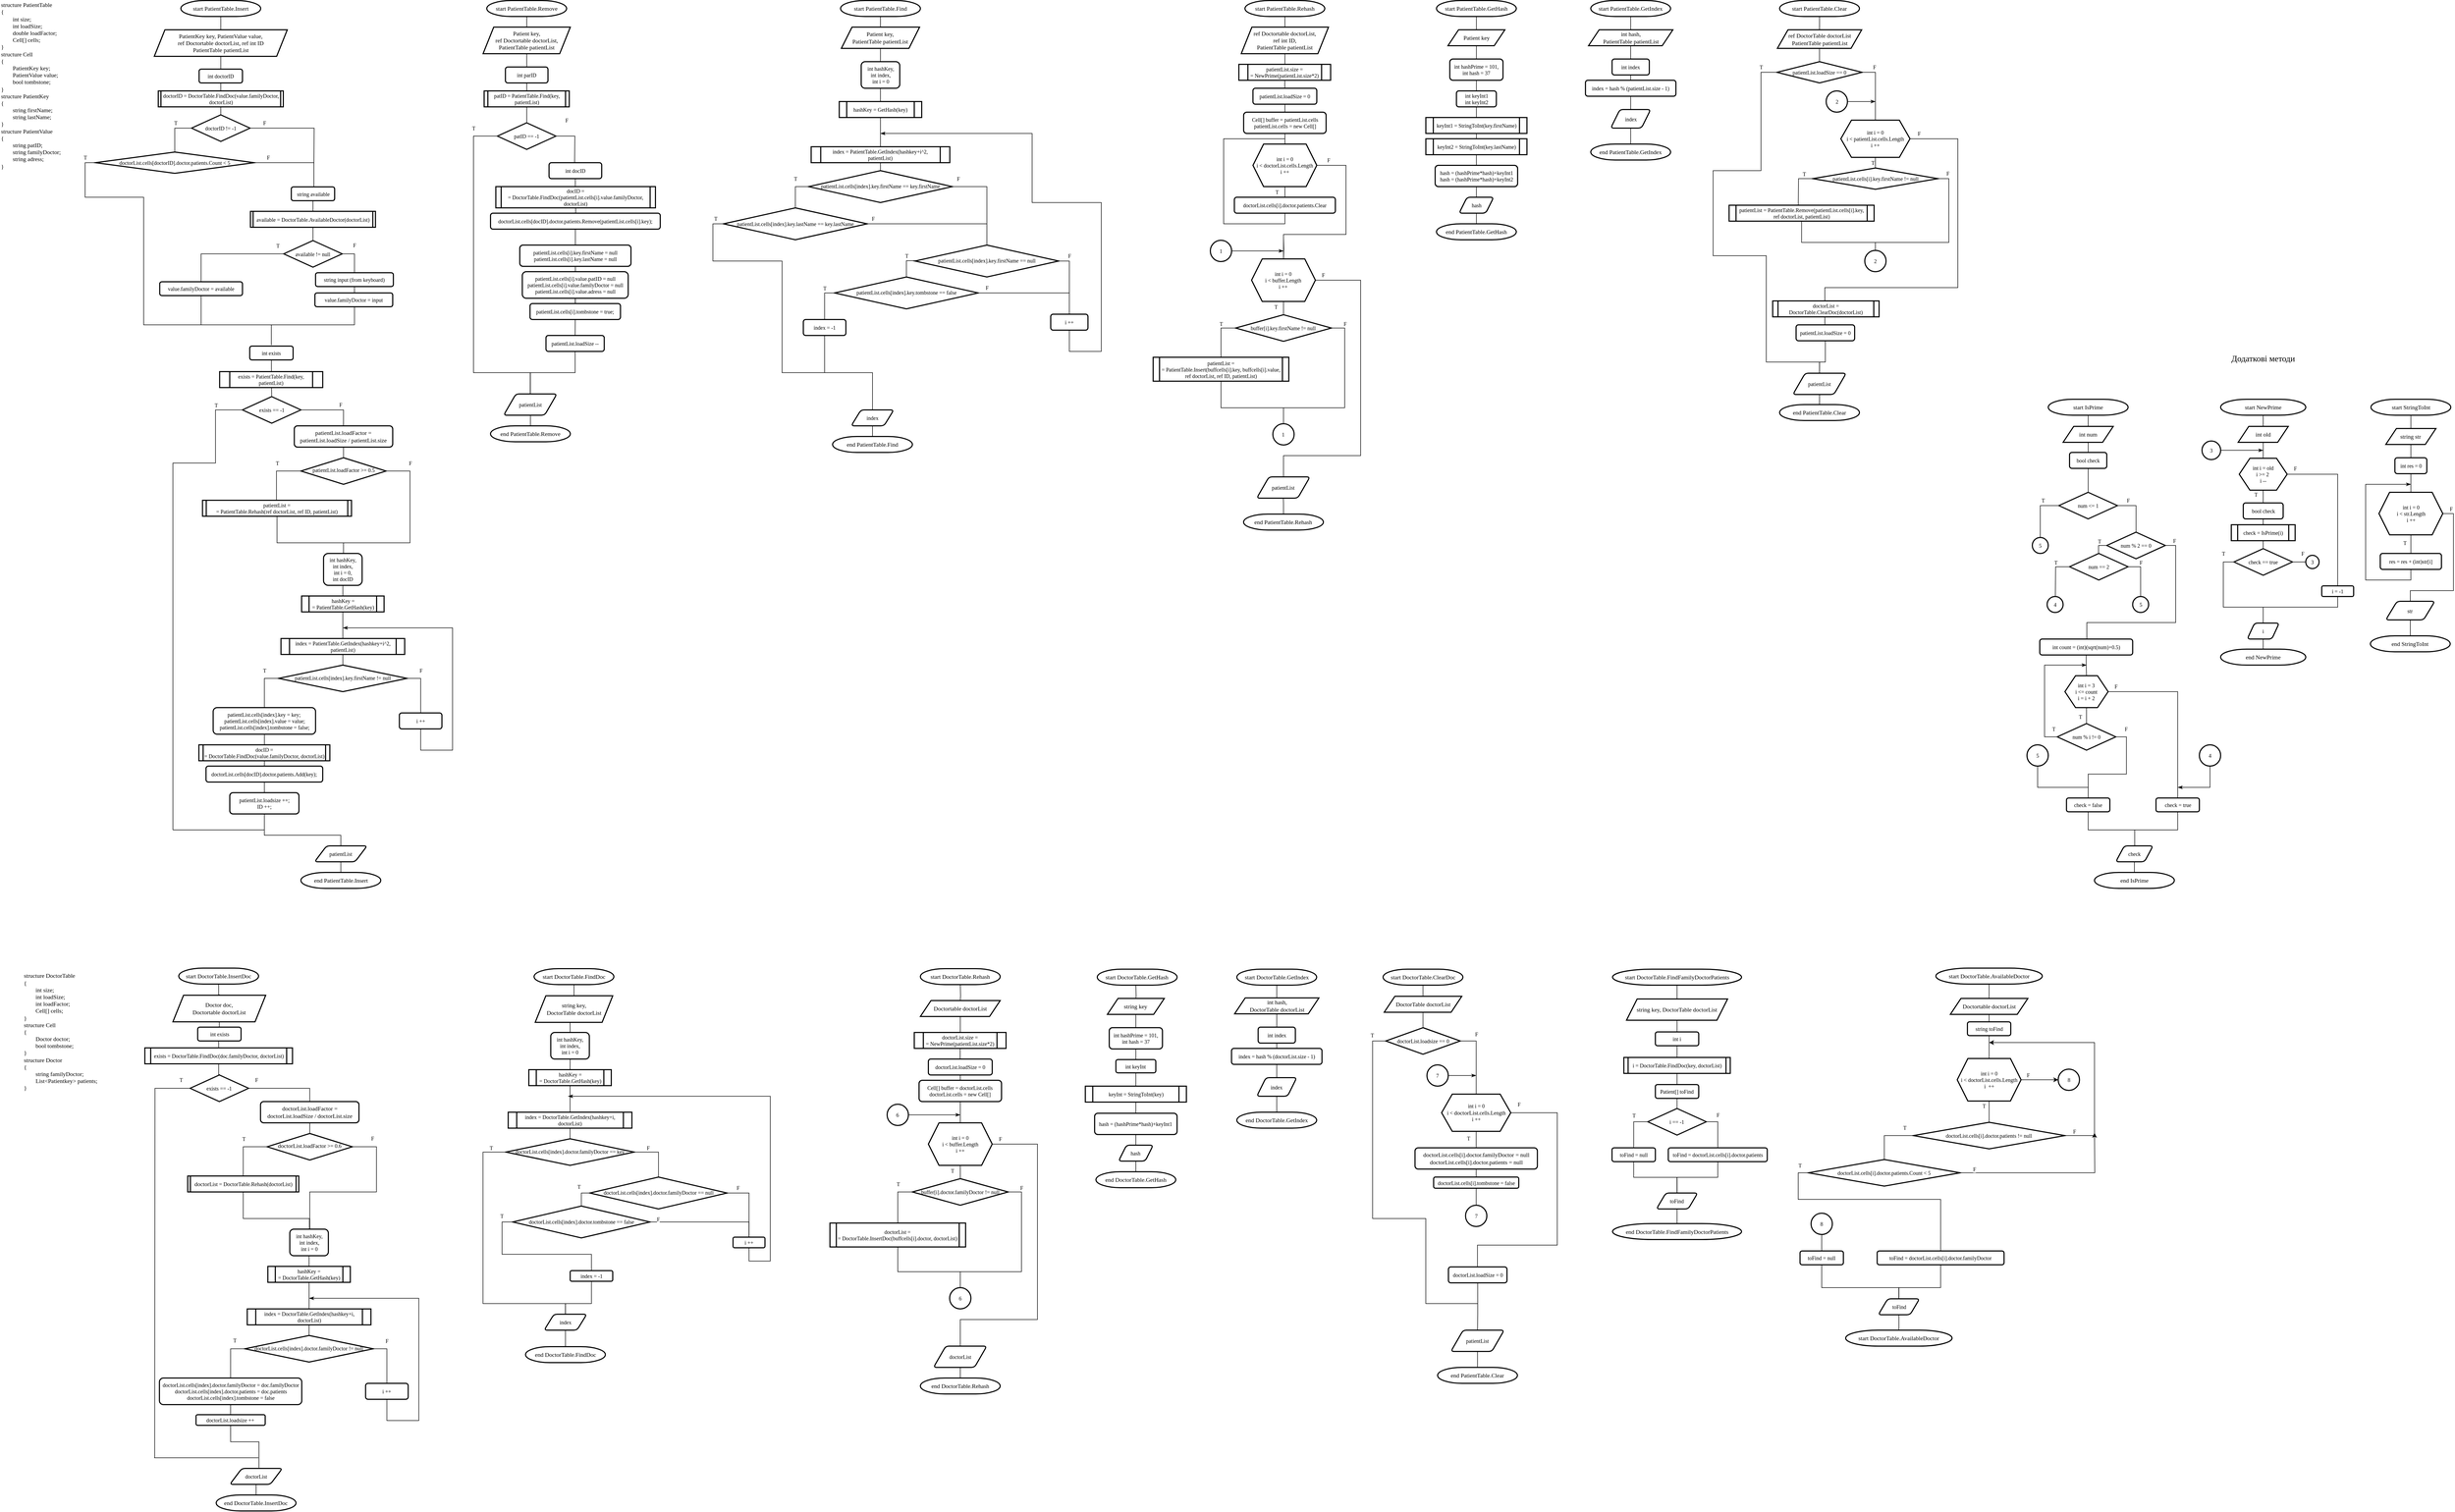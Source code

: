 <mxfile version="18.0.6" type="device"><diagram id="M9EuOBq6RPGBueJWM4dg" name="Page-1"><mxGraphModel dx="994" dy="618" grid="1" gridSize="10" guides="1" tooltips="1" connect="1" arrows="1" fold="1" page="1" pageScale="1" pageWidth="827" pageHeight="1169" math="0" shadow="0"><root><mxCell id="0"/><mxCell id="1" parent="0"/><mxCell id="VO5ChcMvHPTu1tiueoGE-1" value="structure PatientTable &lt;br style=&quot;font-size: 11px;&quot;&gt;{&lt;br style=&quot;font-size: 11px;&quot;&gt;&lt;div style=&quot;font-size: 11px;&quot;&gt;&lt;span style=&quot;background-color: initial; white-space: pre; font-size: 11px;&quot;&gt;&#9;&lt;/span&gt;&lt;span style=&quot;background-color: initial; font-size: 11px;&quot;&gt;int size;&lt;/span&gt;&lt;/div&gt;&lt;span style=&quot;white-space: pre; font-size: 11px;&quot;&gt;&#9;&lt;/span&gt;int loadSize;&lt;br style=&quot;font-size: 11px;&quot;&gt;&lt;span style=&quot;white-space: pre; font-size: 11px;&quot;&gt;&#9;&lt;/span&gt;double loadFactor;&lt;br style=&quot;font-size: 11px;&quot;&gt;&lt;span style=&quot;white-space: pre; font-size: 11px;&quot;&gt;&#9;&lt;/span&gt;Cell[] cells;&lt;br style=&quot;font-size: 11px;&quot;&gt;}&lt;br style=&quot;font-size: 11px;&quot;&gt;structure Cell&lt;br style=&quot;font-size: 11px;&quot;&gt;{&lt;br style=&quot;font-size: 11px;&quot;&gt;&lt;span style=&quot;white-space: pre; font-size: 11px;&quot;&gt;&#9;&lt;/span&gt;PatientKey key;&lt;br style=&quot;font-size: 11px;&quot;&gt;&lt;span style=&quot;white-space: pre; font-size: 11px;&quot;&gt;&#9;&lt;/span&gt;PatientValue value;&lt;br&gt;&lt;span style=&quot;white-space: pre;&quot;&gt;&#9;&lt;/span&gt;bool tombstone;&lt;br style=&quot;font-size: 11px;&quot;&gt;}&lt;br style=&quot;font-size: 11px;&quot;&gt;structure PatientKey&lt;br style=&quot;font-size: 11px;&quot;&gt;{&lt;br style=&quot;font-size: 11px;&quot;&gt;&lt;span style=&quot;white-space: pre; font-size: 11px;&quot;&gt;&#9;&lt;/span&gt;string firstName;&lt;br style=&quot;font-size: 11px;&quot;&gt;&lt;span style=&quot;white-space: pre; font-size: 11px;&quot;&gt;&#9;&lt;/span&gt;string lastName;&lt;br style=&quot;font-size: 11px;&quot;&gt;}&lt;br style=&quot;font-size: 11px;&quot;&gt;structure PatientValue&lt;br style=&quot;font-size: 11px;&quot;&gt;{&lt;br style=&quot;font-size: 11px;&quot;&gt;&lt;span style=&quot;white-space: pre; font-size: 11px;&quot;&gt;&#9;&lt;/span&gt;string patID;&lt;br style=&quot;font-size: 11px;&quot;&gt;&lt;span style=&quot;white-space: pre; font-size: 11px;&quot;&gt;&#9;&lt;/span&gt;string familyDoctor;&lt;br style=&quot;font-size: 11px;&quot;&gt;&lt;span style=&quot;white-space: pre; font-size: 11px;&quot;&gt;&#9;&lt;/span&gt;string adress;&lt;br style=&quot;font-size: 11px;&quot;&gt;}" style="text;html=1;strokeColor=none;fillColor=none;align=left;verticalAlign=middle;whiteSpace=wrap;rounded=0;fontFamily=Times New Roman;fontSize=11;" vertex="1" parent="1"><mxGeometry x="90" y="20" width="130" height="320" as="geometry"/></mxCell><mxCell id="VO5ChcMvHPTu1tiueoGE-2" value="structure DoctorTable &lt;br style=&quot;font-size: 11px;&quot;&gt;{&lt;br style=&quot;font-size: 11px;&quot;&gt;&lt;div style=&quot;font-size: 11px;&quot;&gt;&lt;span style=&quot;background-color: initial; white-space: pre; font-size: 11px;&quot;&gt;&#9;&lt;/span&gt;&lt;span style=&quot;background-color: initial; font-size: 11px;&quot;&gt;int size;&lt;/span&gt;&lt;/div&gt;&lt;span style=&quot;white-space: pre; font-size: 11px;&quot;&gt;&#9;&lt;/span&gt;int loadSize;&lt;br style=&quot;font-size: 11px;&quot;&gt;&lt;span style=&quot;white-space: pre; font-size: 11px;&quot;&gt;&#9;&lt;/span&gt;int loadFactor;&lt;br style=&quot;font-size: 11px;&quot;&gt;&lt;span style=&quot;white-space: pre; font-size: 11px;&quot;&gt;&#9;&lt;/span&gt;Cell[] cells;&lt;br style=&quot;font-size: 11px;&quot;&gt;}&lt;br style=&quot;font-size: 11px;&quot;&gt;structure Cell&lt;br style=&quot;font-size: 11px;&quot;&gt;{&lt;br style=&quot;font-size: 11px;&quot;&gt;&lt;span style=&quot;white-space: pre; font-size: 11px;&quot;&gt;&#9;&lt;/span&gt;Doctor doctor;&lt;br&gt;&lt;span style=&quot;white-space: pre;&quot;&gt;&#9;&lt;/span&gt;bool tombstone;&lt;br style=&quot;font-size: 11px;&quot;&gt;}&lt;br style=&quot;font-size: 11px;&quot;&gt;structure Doctor&lt;br style=&quot;font-size: 11px;&quot;&gt;{&lt;br style=&quot;font-size: 11px;&quot;&gt;&lt;span style=&quot;white-space: pre; font-size: 11px;&quot;&gt;&#9;&lt;/span&gt;string familyDoctor;&lt;br style=&quot;font-size: 11px;&quot;&gt;&lt;span style=&quot;white-space: pre; font-size: 11px;&quot;&gt;&#9;&lt;/span&gt;List&amp;lt;Patientkey&amp;gt; patients;&lt;br style=&quot;font-size: 11px;&quot;&gt;}" style="text;html=1;strokeColor=none;fillColor=none;align=left;verticalAlign=middle;whiteSpace=wrap;rounded=0;fontFamily=Times New Roman;fontSize=11;" vertex="1" parent="1"><mxGeometry x="132.86" y="1840" width="150" height="240" as="geometry"/></mxCell><mxCell id="VO5ChcMvHPTu1tiueoGE-21" value="" style="edgeStyle=orthogonalEdgeStyle;rounded=0;orthogonalLoop=1;jettySize=auto;html=1;fontFamily=Times New Roman;fontSize=11;endArrow=none;endFill=0;" edge="1" parent="1" source="VO5ChcMvHPTu1tiueoGE-3" target="VO5ChcMvHPTu1tiueoGE-20"><mxGeometry relative="1" as="geometry"/></mxCell><mxCell id="VO5ChcMvHPTu1tiueoGE-3" value="start PatientTable.Insert" style="strokeWidth=2;html=1;shape=mxgraph.flowchart.terminator;whiteSpace=wrap;fontFamily=Times New Roman;fontSize=11;" vertex="1" parent="1"><mxGeometry x="430" y="20" width="150" height="30" as="geometry"/></mxCell><mxCell id="VO5ChcMvHPTu1tiueoGE-4" value="start PatientTable.Find" style="strokeWidth=2;html=1;shape=mxgraph.flowchart.terminator;whiteSpace=wrap;fontFamily=Times New Roman;fontSize=11;" vertex="1" parent="1"><mxGeometry x="1669.98" y="20" width="150" height="30" as="geometry"/></mxCell><mxCell id="VO5ChcMvHPTu1tiueoGE-62" value="" style="edgeStyle=orthogonalEdgeStyle;rounded=0;orthogonalLoop=1;jettySize=auto;html=1;fontFamily=Times New Roman;fontSize=10;endArrow=none;endFill=0;startSize=6;endSize=6;" edge="1" parent="1" source="VO5ChcMvHPTu1tiueoGE-5" target="VO5ChcMvHPTu1tiueoGE-61"><mxGeometry relative="1" as="geometry"/></mxCell><mxCell id="VO5ChcMvHPTu1tiueoGE-5" value="start PatientTable.Remove" style="strokeWidth=2;html=1;shape=mxgraph.flowchart.terminator;whiteSpace=wrap;fontFamily=Times New Roman;fontSize=11;" vertex="1" parent="1"><mxGeometry x="1005" y="20" width="150" height="30" as="geometry"/></mxCell><mxCell id="VO5ChcMvHPTu1tiueoGE-168" value="" style="edgeStyle=orthogonalEdgeStyle;rounded=0;orthogonalLoop=1;jettySize=auto;html=1;fontFamily=Times New Roman;fontSize=10;endArrow=none;endFill=0;startSize=6;endSize=6;" edge="1" parent="1" source="VO5ChcMvHPTu1tiueoGE-6" target="VO5ChcMvHPTu1tiueoGE-167"><mxGeometry relative="1" as="geometry"/></mxCell><mxCell id="VO5ChcMvHPTu1tiueoGE-6" value="start PatientTable.Rehash" style="strokeWidth=2;html=1;shape=mxgraph.flowchart.terminator;whiteSpace=wrap;fontFamily=Times New Roman;fontSize=11;" vertex="1" parent="1"><mxGeometry x="2430.09" y="20" width="150" height="30" as="geometry"/></mxCell><mxCell id="VO5ChcMvHPTu1tiueoGE-202" value="" style="edgeStyle=orthogonalEdgeStyle;rounded=0;orthogonalLoop=1;jettySize=auto;html=1;fontFamily=Times New Roman;fontSize=10;endArrow=none;endFill=0;startSize=6;endSize=6;" edge="1" parent="1" source="VO5ChcMvHPTu1tiueoGE-7" target="VO5ChcMvHPTu1tiueoGE-201"><mxGeometry relative="1" as="geometry"/></mxCell><mxCell id="VO5ChcMvHPTu1tiueoGE-7" value="start PatientTable.GetHash" style="strokeWidth=2;html=1;shape=mxgraph.flowchart.terminator;whiteSpace=wrap;fontFamily=Times New Roman;fontSize=11;" vertex="1" parent="1"><mxGeometry x="2790.09" y="20" width="150" height="30" as="geometry"/></mxCell><mxCell id="VO5ChcMvHPTu1tiueoGE-222" value="" style="edgeStyle=orthogonalEdgeStyle;rounded=0;orthogonalLoop=1;jettySize=auto;html=1;fontFamily=Times New Roman;fontSize=10;endArrow=none;endFill=0;startSize=6;endSize=6;" edge="1" parent="1" source="VO5ChcMvHPTu1tiueoGE-8"><mxGeometry relative="1" as="geometry"><mxPoint x="3155.09" y="80" as="targetPoint"/></mxGeometry></mxCell><mxCell id="VO5ChcMvHPTu1tiueoGE-8" value="start PatientTable.GetIndex" style="strokeWidth=2;html=1;shape=mxgraph.flowchart.terminator;whiteSpace=wrap;fontFamily=Times New Roman;fontSize=11;" vertex="1" parent="1"><mxGeometry x="3080.09" y="20" width="150" height="30" as="geometry"/></mxCell><mxCell id="VO5ChcMvHPTu1tiueoGE-234" value="" style="edgeStyle=orthogonalEdgeStyle;rounded=0;orthogonalLoop=1;jettySize=auto;html=1;fontFamily=Times New Roman;fontSize=10;endArrow=none;endFill=0;startSize=6;endSize=6;" edge="1" parent="1" source="VO5ChcMvHPTu1tiueoGE-9" target="VO5ChcMvHPTu1tiueoGE-233"><mxGeometry relative="1" as="geometry"/></mxCell><mxCell id="VO5ChcMvHPTu1tiueoGE-9" value="start StringToInt" style="strokeWidth=2;html=1;shape=mxgraph.flowchart.terminator;whiteSpace=wrap;fontFamily=Times New Roman;fontSize=11;" vertex="1" parent="1"><mxGeometry x="4546.55" y="770" width="150" height="30" as="geometry"/></mxCell><mxCell id="VO5ChcMvHPTu1tiueoGE-300" value="" style="edgeStyle=orthogonalEdgeStyle;rounded=0;orthogonalLoop=1;jettySize=auto;html=1;fontFamily=Times New Roman;fontSize=10;endArrow=none;endFill=0;startSize=6;endSize=6;" edge="1" parent="1" source="VO5ChcMvHPTu1tiueoGE-10" target="VO5ChcMvHPTu1tiueoGE-299"><mxGeometry relative="1" as="geometry"/></mxCell><mxCell id="VO5ChcMvHPTu1tiueoGE-10" value="start IsPrime" style="strokeWidth=2;html=1;shape=mxgraph.flowchart.terminator;whiteSpace=wrap;fontFamily=Times New Roman;fontSize=11;" vertex="1" parent="1"><mxGeometry x="3940" y="770" width="150" height="30" as="geometry"/></mxCell><mxCell id="VO5ChcMvHPTu1tiueoGE-279" value="" style="edgeStyle=orthogonalEdgeStyle;rounded=0;orthogonalLoop=1;jettySize=auto;html=1;fontFamily=Times New Roman;fontSize=10;endArrow=none;endFill=0;startSize=6;endSize=6;" edge="1" parent="1" source="VO5ChcMvHPTu1tiueoGE-11" target="VO5ChcMvHPTu1tiueoGE-278"><mxGeometry relative="1" as="geometry"/></mxCell><mxCell id="VO5ChcMvHPTu1tiueoGE-11" value="start NewPrime" style="strokeWidth=2;html=1;shape=mxgraph.flowchart.terminator;whiteSpace=wrap;fontFamily=Times New Roman;fontSize=11;" vertex="1" parent="1"><mxGeometry x="4264" y="770" width="160" height="30" as="geometry"/></mxCell><mxCell id="VO5ChcMvHPTu1tiueoGE-248" style="edgeStyle=orthogonalEdgeStyle;rounded=0;orthogonalLoop=1;jettySize=auto;html=1;entryX=0.5;entryY=0;entryDx=0;entryDy=0;fontFamily=Times New Roman;fontSize=10;endArrow=none;endFill=0;startSize=6;endSize=6;" edge="1" parent="1" source="VO5ChcMvHPTu1tiueoGE-13" target="VO5ChcMvHPTu1tiueoGE-247"><mxGeometry relative="1" as="geometry"/></mxCell><mxCell id="VO5ChcMvHPTu1tiueoGE-13" value="start PatientTable.Clear" style="strokeWidth=2;html=1;shape=mxgraph.flowchart.terminator;whiteSpace=wrap;fontFamily=Times New Roman;fontSize=11;" vertex="1" parent="1"><mxGeometry x="3435.05" y="20" width="150" height="30" as="geometry"/></mxCell><mxCell id="VO5ChcMvHPTu1tiueoGE-380" value="" style="edgeStyle=orthogonalEdgeStyle;rounded=0;orthogonalLoop=1;jettySize=auto;html=1;fontFamily=Times New Roman;fontSize=10;endArrow=none;endFill=0;startSize=6;endSize=6;entryX=0.5;entryY=0;entryDx=0;entryDy=0;" edge="1" parent="1" source="VO5ChcMvHPTu1tiueoGE-14" target="VO5ChcMvHPTu1tiueoGE-350"><mxGeometry relative="1" as="geometry"/></mxCell><mxCell id="VO5ChcMvHPTu1tiueoGE-14" value="start DoctorTable.InsertDoc" style="strokeWidth=2;html=1;shape=mxgraph.flowchart.terminator;whiteSpace=wrap;fontFamily=Times New Roman;fontSize=11;" vertex="1" parent="1"><mxGeometry x="426.02" y="1840" width="150" height="30" as="geometry"/></mxCell><mxCell id="VO5ChcMvHPTu1tiueoGE-424" value="" style="edgeStyle=orthogonalEdgeStyle;rounded=0;orthogonalLoop=1;jettySize=auto;html=1;fontFamily=Times New Roman;fontSize=10;endArrow=none;endFill=0;startSize=6;endSize=6;" edge="1" parent="1" source="VO5ChcMvHPTu1tiueoGE-15" target="VO5ChcMvHPTu1tiueoGE-423"><mxGeometry relative="1" as="geometry"/></mxCell><mxCell id="VO5ChcMvHPTu1tiueoGE-15" value="start DoctorTable.FindDoc" style="strokeWidth=2;html=1;shape=mxgraph.flowchart.terminator;whiteSpace=wrap;fontFamily=Times New Roman;fontSize=11;" vertex="1" parent="1"><mxGeometry x="1093.86" y="1841" width="150" height="30" as="geometry"/></mxCell><mxCell id="VO5ChcMvHPTu1tiueoGE-489" value="" style="edgeStyle=orthogonalEdgeStyle;rounded=0;orthogonalLoop=1;jettySize=auto;html=1;fontFamily=Times New Roman;fontSize=10;endArrow=none;endFill=0;startSize=6;endSize=6;" edge="1" parent="1" source="VO5ChcMvHPTu1tiueoGE-18" target="VO5ChcMvHPTu1tiueoGE-488"><mxGeometry relative="1" as="geometry"/></mxCell><mxCell id="VO5ChcMvHPTu1tiueoGE-18" value="start DoctorTable.ClearDoc" style="strokeWidth=2;html=1;shape=mxgraph.flowchart.terminator;whiteSpace=wrap;fontFamily=Times New Roman;fontSize=11;" vertex="1" parent="1"><mxGeometry x="2689.71" y="1842" width="150" height="30" as="geometry"/></mxCell><mxCell id="VO5ChcMvHPTu1tiueoGE-572" value="" style="edgeStyle=orthogonalEdgeStyle;rounded=0;orthogonalLoop=1;jettySize=auto;html=1;fontFamily=Times New Roman;fontSize=10;endArrow=none;endFill=0;startSize=6;endSize=6;" edge="1" parent="1" source="VO5ChcMvHPTu1tiueoGE-20" target="VO5ChcMvHPTu1tiueoGE-571"><mxGeometry relative="1" as="geometry"/></mxCell><mxCell id="VO5ChcMvHPTu1tiueoGE-20" value="&lt;span style=&quot;font-size: 11px;&quot;&gt;PatientKey key, PatientValue value, &lt;br&gt;ref Doctortable doctorList, ref int ID&lt;br&gt;PatientTable patientList&lt;br&gt;&lt;/span&gt;" style="shape=parallelogram;perimeter=parallelogramPerimeter;whiteSpace=wrap;html=1;fixedSize=1;fontFamily=Times New Roman;fontSize=11;strokeWidth=2;align=center;spacing=2;" vertex="1" parent="1"><mxGeometry x="380" y="75" width="250" height="50" as="geometry"/></mxCell><mxCell id="VO5ChcMvHPTu1tiueoGE-25" value="" style="edgeStyle=orthogonalEdgeStyle;rounded=0;orthogonalLoop=1;jettySize=auto;html=1;fontFamily=Times New Roman;fontSize=10;endArrow=none;endFill=0;" edge="1" parent="1" source="VO5ChcMvHPTu1tiueoGE-22" target="VO5ChcMvHPTu1tiueoGE-24"><mxGeometry relative="1" as="geometry"/></mxCell><mxCell id="VO5ChcMvHPTu1tiueoGE-22" value="patientList.loadFactor = patientList.loadSize / patientList.size" style="rounded=1;whiteSpace=wrap;html=1;strokeWidth=2;fontFamily=Times New Roman;fontSize=11;" vertex="1" parent="1"><mxGeometry x="643.16" y="820" width="185" height="40" as="geometry"/></mxCell><mxCell id="VO5ChcMvHPTu1tiueoGE-26" value="T" style="edgeStyle=orthogonalEdgeStyle;rounded=0;orthogonalLoop=1;jettySize=auto;html=1;fontFamily=Times New Roman;fontSize=10;endArrow=none;endFill=0;entryX=0.5;entryY=0;entryDx=0;entryDy=0;" edge="1" parent="1" source="VO5ChcMvHPTu1tiueoGE-24" target="VO5ChcMvHPTu1tiueoGE-28"><mxGeometry x="-0.118" y="-15" relative="1" as="geometry"><mxPoint x="610.66" y="980" as="targetPoint"/><Array as="points"><mxPoint x="609.66" y="905"/></Array><mxPoint as="offset"/></mxGeometry></mxCell><mxCell id="VO5ChcMvHPTu1tiueoGE-27" value="F" style="edgeStyle=orthogonalEdgeStyle;rounded=0;orthogonalLoop=1;jettySize=auto;html=1;fontFamily=Times New Roman;fontSize=10;endArrow=none;endFill=0;" edge="1" parent="1" source="VO5ChcMvHPTu1tiueoGE-24"><mxGeometry x="-0.731" y="-15" relative="1" as="geometry"><mxPoint x="735.66" y="1070" as="targetPoint"/><Array as="points"><mxPoint x="860.66" y="905"/><mxPoint x="860.66" y="1040"/><mxPoint x="735.66" y="1040"/></Array><mxPoint x="15" y="-15" as="offset"/></mxGeometry></mxCell><mxCell id="VO5ChcMvHPTu1tiueoGE-24" value="&lt;font style=&quot;font-size: 10px;&quot;&gt;patientList.loadFactor &amp;gt;= 0.5&lt;/font&gt;" style="rhombus;whiteSpace=wrap;html=1;strokeWidth=2;fontFamily=Times New Roman;fontSize=11;rounded=0;sketch=0;align=center;horizontal=1;verticalAlign=middle;spacingRight=0;spacingTop=-4;" vertex="1" parent="1"><mxGeometry x="655.66" y="880" width="160" height="50" as="geometry"/></mxCell><mxCell id="VO5ChcMvHPTu1tiueoGE-31" value="" style="edgeStyle=orthogonalEdgeStyle;rounded=0;orthogonalLoop=1;jettySize=auto;html=1;fontFamily=Times New Roman;fontSize=10;endArrow=none;endFill=0;" edge="1" parent="1" source="VO5ChcMvHPTu1tiueoGE-28"><mxGeometry relative="1" as="geometry"><mxPoint x="740.66" y="1040" as="targetPoint"/><Array as="points"><mxPoint x="610.66" y="1040"/><mxPoint x="740.66" y="1040"/></Array></mxGeometry></mxCell><mxCell id="VO5ChcMvHPTu1tiueoGE-28" value="patientList = &lt;br&gt;= PatientTable.Rehash(ref doctorList, ref ID, patientList)" style="shape=process;whiteSpace=wrap;html=1;backgroundOutline=1;strokeWidth=2;rounded=0;sketch=0;fontFamily=Times New Roman;fontSize=10;size=0.024;" vertex="1" parent="1"><mxGeometry x="470.66" y="960" width="280" height="30" as="geometry"/></mxCell><mxCell id="VO5ChcMvHPTu1tiueoGE-36" value="" style="edgeStyle=orthogonalEdgeStyle;rounded=0;orthogonalLoop=1;jettySize=auto;html=1;fontFamily=Times New Roman;fontSize=10;endArrow=none;endFill=0;" edge="1" parent="1" source="VO5ChcMvHPTu1tiueoGE-34" target="VO5ChcMvHPTu1tiueoGE-35"><mxGeometry relative="1" as="geometry"/></mxCell><mxCell id="VO5ChcMvHPTu1tiueoGE-34" value="int hashKey,&lt;br&gt;int index,&lt;br&gt;int i = 0,&lt;br&gt;int docID" style="rounded=1;whiteSpace=wrap;html=1;strokeWidth=2;sketch=0;fontFamily=Times New Roman;fontSize=10;" vertex="1" parent="1"><mxGeometry x="698.16" y="1060" width="72.5" height="60" as="geometry"/></mxCell><mxCell id="VO5ChcMvHPTu1tiueoGE-38" style="edgeStyle=orthogonalEdgeStyle;rounded=0;orthogonalLoop=1;jettySize=auto;html=1;fontFamily=Times New Roman;fontSize=10;endArrow=none;endFill=0;" edge="1" parent="1" source="VO5ChcMvHPTu1tiueoGE-35"><mxGeometry relative="1" as="geometry"><mxPoint x="734.41" y="1240" as="targetPoint"/></mxGeometry></mxCell><mxCell id="VO5ChcMvHPTu1tiueoGE-35" value="hashKey = &lt;br&gt;= PatientTable.GetHash(key)" style="shape=process;whiteSpace=wrap;html=1;backgroundOutline=1;strokeWidth=2;rounded=0;sketch=0;fontFamily=Times New Roman;fontSize=10;size=0.089;" vertex="1" parent="1"><mxGeometry x="656.91" y="1140" width="155" height="30" as="geometry"/></mxCell><mxCell id="VO5ChcMvHPTu1tiueoGE-42" value="" style="edgeStyle=orthogonalEdgeStyle;rounded=0;orthogonalLoop=1;jettySize=auto;html=1;fontFamily=Times New Roman;fontSize=10;endArrow=none;endFill=0;" edge="1" parent="1" source="VO5ChcMvHPTu1tiueoGE-40" target="VO5ChcMvHPTu1tiueoGE-41"><mxGeometry relative="1" as="geometry"/></mxCell><mxCell id="VO5ChcMvHPTu1tiueoGE-40" value="index = PatientTable.GetIndex(hashkey+i^2, patientList)" style="shape=process;whiteSpace=wrap;html=1;backgroundOutline=1;strokeWidth=2;rounded=0;sketch=0;fontFamily=Times New Roman;fontSize=10;size=0.068;" vertex="1" parent="1"><mxGeometry x="618.16" y="1220" width="232.5" height="30" as="geometry"/></mxCell><mxCell id="VO5ChcMvHPTu1tiueoGE-43" style="edgeStyle=orthogonalEdgeStyle;rounded=0;orthogonalLoop=1;jettySize=auto;html=1;fontFamily=Times New Roman;fontSize=10;endArrow=none;endFill=0;entryX=0.5;entryY=0;entryDx=0;entryDy=0;exitX=0;exitY=0.5;exitDx=0;exitDy=0;" edge="1" parent="1" source="VO5ChcMvHPTu1tiueoGE-41" target="VO5ChcMvHPTu1tiueoGE-44"><mxGeometry relative="1" as="geometry"><mxPoint x="590.66" y="1350" as="targetPoint"/></mxGeometry></mxCell><mxCell id="VO5ChcMvHPTu1tiueoGE-612" value="T" style="edgeLabel;html=1;align=center;verticalAlign=middle;resizable=0;points=[];fontSize=10;fontFamily=Times New Roman;" vertex="1" connectable="0" parent="VO5ChcMvHPTu1tiueoGE-43"><mxGeometry x="-0.121" y="1" relative="1" as="geometry"><mxPoint x="-1" y="-24" as="offset"/></mxGeometry></mxCell><mxCell id="VO5ChcMvHPTu1tiueoGE-50" style="edgeStyle=orthogonalEdgeStyle;rounded=0;orthogonalLoop=1;jettySize=auto;html=1;fontFamily=Times New Roman;fontSize=10;endArrow=none;endFill=0;exitX=1;exitY=0.5;exitDx=0;exitDy=0;" edge="1" parent="1" source="VO5ChcMvHPTu1tiueoGE-41" target="VO5ChcMvHPTu1tiueoGE-51"><mxGeometry relative="1" as="geometry"><mxPoint x="868.16" y="1390" as="targetPoint"/><mxPoint x="842.54" y="1295" as="sourcePoint"/></mxGeometry></mxCell><mxCell id="VO5ChcMvHPTu1tiueoGE-611" value="F" style="edgeLabel;html=1;align=center;verticalAlign=middle;resizable=0;points=[];fontSize=10;fontFamily=Times New Roman;" vertex="1" connectable="0" parent="VO5ChcMvHPTu1tiueoGE-50"><mxGeometry x="-0.135" y="-2" relative="1" as="geometry"><mxPoint x="2" y="-29" as="offset"/></mxGeometry></mxCell><mxCell id="VO5ChcMvHPTu1tiueoGE-41" value="patientList.cells[index].key.firstName != null" style="rhombus;whiteSpace=wrap;html=1;strokeWidth=2;rounded=0;sketch=0;fontFamily=Times New Roman;fontSize=10;spacingTop=-2;" vertex="1" parent="1"><mxGeometry x="613.79" y="1270" width="241.25" height="50" as="geometry"/></mxCell><mxCell id="VO5ChcMvHPTu1tiueoGE-47" value="" style="edgeStyle=orthogonalEdgeStyle;rounded=0;orthogonalLoop=1;jettySize=auto;html=1;fontFamily=Times New Roman;fontSize=10;endArrow=none;endFill=0;" edge="1" parent="1" source="VO5ChcMvHPTu1tiueoGE-44" target="VO5ChcMvHPTu1tiueoGE-45"><mxGeometry relative="1" as="geometry"/></mxCell><mxCell id="VO5ChcMvHPTu1tiueoGE-44" value="patientList&lt;span style=&quot;background-color: initial;&quot;&gt;.cells[index].key = key;&amp;nbsp;&lt;/span&gt;&lt;br&gt;patientList&lt;span style=&quot;background-color: initial;&quot;&gt;.cells[index].value = value; &lt;br&gt;&lt;/span&gt;patientList.&lt;span style=&quot;background-color: initial;&quot;&gt;cells[index].tombstone = false;&lt;/span&gt;" style="rounded=1;whiteSpace=wrap;html=1;strokeWidth=2;sketch=0;fontFamily=Times New Roman;fontSize=10;" vertex="1" parent="1"><mxGeometry x="490.66" y="1350" width="192.5" height="50" as="geometry"/></mxCell><mxCell id="VO5ChcMvHPTu1tiueoGE-48" value="" style="edgeStyle=orthogonalEdgeStyle;rounded=0;orthogonalLoop=1;jettySize=auto;html=1;fontFamily=Times New Roman;fontSize=10;endArrow=none;endFill=0;" edge="1" parent="1" source="VO5ChcMvHPTu1tiueoGE-45" target="VO5ChcMvHPTu1tiueoGE-46"><mxGeometry relative="1" as="geometry"/></mxCell><mxCell id="VO5ChcMvHPTu1tiueoGE-45" value="&lt;span style=&quot;background-color: initial;&quot;&gt;doctorList.cells[docID].doctor.patients.Add(key);&lt;/span&gt;" style="rounded=1;whiteSpace=wrap;html=1;strokeWidth=2;sketch=0;fontFamily=Times New Roman;fontSize=10;" vertex="1" parent="1"><mxGeometry x="477.23" y="1460" width="219.37" height="30" as="geometry"/></mxCell><mxCell id="VO5ChcMvHPTu1tiueoGE-53" style="edgeStyle=orthogonalEdgeStyle;rounded=0;orthogonalLoop=1;jettySize=auto;html=1;fontFamily=Times New Roman;fontSize=10;endArrow=none;endFill=0;entryX=0.534;entryY=0.036;entryDx=0;entryDy=0;entryPerimeter=0;" edge="1" parent="1" source="VO5ChcMvHPTu1tiueoGE-46" target="VO5ChcMvHPTu1tiueoGE-57"><mxGeometry relative="1" as="geometry"><mxPoint x="730.66" y="1610" as="targetPoint"/><Array as="points"><mxPoint x="586.66" y="1590"/><mxPoint x="730.66" y="1590"/><mxPoint x="730.66" y="1611"/></Array></mxGeometry></mxCell><mxCell id="VO5ChcMvHPTu1tiueoGE-46" value="patientList.&lt;span style=&quot;background-color: initial;&quot;&gt;loadsize ++;&lt;/span&gt;&lt;br&gt;&lt;div&gt;ID ++;&lt;/div&gt;" style="rounded=1;whiteSpace=wrap;html=1;strokeWidth=2;sketch=0;fontFamily=Times New Roman;fontSize=10;" vertex="1" parent="1"><mxGeometry x="521.91" y="1510" width="130" height="40" as="geometry"/></mxCell><mxCell id="VO5ChcMvHPTu1tiueoGE-49" value="docID = &lt;br&gt;= DoctorTable.FindDoc(value.familyDoctor, doctorList)" style="shape=process;whiteSpace=wrap;html=1;backgroundOutline=1;strokeWidth=2;rounded=0;sketch=0;fontFamily=Times New Roman;fontSize=10;size=0.034;" vertex="1" parent="1"><mxGeometry x="463.81" y="1420" width="246.19" height="30" as="geometry"/></mxCell><mxCell id="VO5ChcMvHPTu1tiueoGE-54" style="edgeStyle=orthogonalEdgeStyle;rounded=0;orthogonalLoop=1;jettySize=auto;html=1;fontFamily=Times New Roman;fontSize=10;endArrow=none;endFill=0;endSize=6;startSize=6;" edge="1" parent="1" source="VO5ChcMvHPTu1tiueoGE-51"><mxGeometry relative="1" as="geometry"><mxPoint x="740.66" y="1200" as="targetPoint"/><Array as="points"><mxPoint x="880.66" y="1430"/><mxPoint x="940.66" y="1430"/><mxPoint x="940.66" y="1200"/></Array></mxGeometry></mxCell><mxCell id="VO5ChcMvHPTu1tiueoGE-51" value="i ++" style="rounded=1;whiteSpace=wrap;html=1;strokeWidth=2;sketch=0;fontFamily=Times New Roman;fontSize=10;" vertex="1" parent="1"><mxGeometry x="840.66" y="1360" width="80" height="30" as="geometry"/></mxCell><mxCell id="VO5ChcMvHPTu1tiueoGE-55" value="" style="endArrow=classicThin;html=1;rounded=0;fontFamily=Times New Roman;fontSize=10;startSize=6;endSize=6;endFill=1;" edge="1" parent="1"><mxGeometry width="50" height="50" relative="1" as="geometry"><mxPoint x="740.66" y="1200" as="sourcePoint"/><mxPoint x="734.66" y="1200" as="targetPoint"/><Array as="points"><mxPoint x="734.66" y="1200"/></Array></mxGeometry></mxCell><mxCell id="VO5ChcMvHPTu1tiueoGE-60" style="edgeStyle=orthogonalEdgeStyle;rounded=0;orthogonalLoop=1;jettySize=auto;html=1;entryX=0.5;entryY=0;entryDx=0;entryDy=0;entryPerimeter=0;fontFamily=Times New Roman;fontSize=10;endArrow=none;endFill=0;startSize=6;endSize=6;exitX=0.5;exitY=1;exitDx=0;exitDy=0;" edge="1" parent="1" source="VO5ChcMvHPTu1tiueoGE-57" target="VO5ChcMvHPTu1tiueoGE-59"><mxGeometry relative="1" as="geometry"/></mxCell><mxCell id="VO5ChcMvHPTu1tiueoGE-57" value="patientList" style="shape=parallelogram;html=1;strokeWidth=2;perimeter=parallelogramPerimeter;whiteSpace=wrap;rounded=1;arcSize=12;size=0.23;sketch=0;fontFamily=Times New Roman;fontSize=10;" vertex="1" parent="1"><mxGeometry x="681.29" y="1610" width="98.75" height="30" as="geometry"/></mxCell><mxCell id="VO5ChcMvHPTu1tiueoGE-59" value="end PatientTable.Insert" style="strokeWidth=2;html=1;shape=mxgraph.flowchart.terminator;whiteSpace=wrap;fontFamily=Times New Roman;fontSize=11;" vertex="1" parent="1"><mxGeometry x="655.66" y="1660" width="150" height="30" as="geometry"/></mxCell><mxCell id="VO5ChcMvHPTu1tiueoGE-64" value="" style="edgeStyle=orthogonalEdgeStyle;rounded=0;orthogonalLoop=1;jettySize=auto;html=1;fontFamily=Times New Roman;fontSize=10;endArrow=none;endFill=0;startSize=6;endSize=6;" edge="1" parent="1" source="VO5ChcMvHPTu1tiueoGE-61"><mxGeometry relative="1" as="geometry"><mxPoint x="1080.043" y="145" as="targetPoint"/></mxGeometry></mxCell><mxCell id="VO5ChcMvHPTu1tiueoGE-61" value="&lt;span style=&quot;font-size: 11px;&quot;&gt;Patient key,&lt;br&gt;ref Doctortable doctorList,&lt;br&gt;PatientTable patientList&lt;br&gt;&lt;/span&gt;" style="shape=parallelogram;perimeter=parallelogramPerimeter;whiteSpace=wrap;html=1;fixedSize=1;fontFamily=Times New Roman;fontSize=11;strokeWidth=2;align=center;spacing=2;" vertex="1" parent="1"><mxGeometry x="998" y="70" width="164" height="50" as="geometry"/></mxCell><mxCell id="VO5ChcMvHPTu1tiueoGE-80" value="patientList" style="shape=parallelogram;html=1;strokeWidth=2;perimeter=parallelogramPerimeter;whiteSpace=wrap;rounded=1;arcSize=12;size=0.23;sketch=0;fontFamily=Times New Roman;fontSize=10;" vertex="1" parent="1"><mxGeometry x="1036.75" y="760" width="100" height="40" as="geometry"/></mxCell><mxCell id="VO5ChcMvHPTu1tiueoGE-116" value="" style="edgeStyle=orthogonalEdgeStyle;rounded=0;orthogonalLoop=1;jettySize=auto;html=1;fontFamily=Times New Roman;fontSize=10;endArrow=none;endFill=0;startSize=6;endSize=6;" edge="1" parent="1" source="VO5ChcMvHPTu1tiueoGE-81" target="VO5ChcMvHPTu1tiueoGE-80"><mxGeometry relative="1" as="geometry"/></mxCell><mxCell id="VO5ChcMvHPTu1tiueoGE-81" value="end PatientTable.Remove" style="strokeWidth=2;html=1;shape=mxgraph.flowchart.terminator;whiteSpace=wrap;fontFamily=Times New Roman;fontSize=11;" vertex="1" parent="1"><mxGeometry x="1012" y="820" width="150" height="30" as="geometry"/></mxCell><mxCell id="VO5ChcMvHPTu1tiueoGE-96" value="" style="edgeStyle=orthogonalEdgeStyle;rounded=0;orthogonalLoop=1;jettySize=auto;html=1;fontFamily=Times New Roman;fontSize=10;endArrow=none;endFill=0;startSize=6;endSize=6;entryX=0.498;entryY=-0.003;entryDx=0;entryDy=0;entryPerimeter=0;exitX=0.486;exitY=1.014;exitDx=0;exitDy=0;exitPerimeter=0;" edge="1" parent="1" source="VO5ChcMvHPTu1tiueoGE-97"><mxGeometry relative="1" as="geometry"><mxPoint x="1170.5" y="360" as="sourcePoint"/><mxPoint x="1171.4" y="379.91" as="targetPoint"/></mxGeometry></mxCell><mxCell id="VO5ChcMvHPTu1tiueoGE-97" value="int docID" style="rounded=1;whiteSpace=wrap;html=1;strokeWidth=2;sketch=0;fontFamily=Times New Roman;fontSize=10;" vertex="1" parent="1"><mxGeometry x="1122" y="325" width="99" height="30" as="geometry"/></mxCell><mxCell id="VO5ChcMvHPTu1tiueoGE-98" value="" style="edgeStyle=orthogonalEdgeStyle;rounded=0;orthogonalLoop=1;jettySize=auto;html=1;fontFamily=Times New Roman;fontSize=10;endArrow=none;endFill=0;startSize=6;endSize=6;" edge="1" parent="1" source="VO5ChcMvHPTu1tiueoGE-99" target="VO5ChcMvHPTu1tiueoGE-101"><mxGeometry relative="1" as="geometry"/></mxCell><mxCell id="VO5ChcMvHPTu1tiueoGE-99" value="docID = &lt;br&gt;= DoctorTable.FindDoc(patientList.cells[i].value.familyDoctor, doctorList)" style="shape=process;whiteSpace=wrap;html=1;backgroundOutline=1;strokeWidth=2;rounded=0;sketch=0;fontFamily=Times New Roman;fontSize=10;size=0.034;" vertex="1" parent="1"><mxGeometry x="1022" y="370" width="300" height="40" as="geometry"/></mxCell><mxCell id="VO5ChcMvHPTu1tiueoGE-100" value="" style="edgeStyle=orthogonalEdgeStyle;rounded=0;orthogonalLoop=1;jettySize=auto;html=1;fontFamily=Times New Roman;fontSize=10;endArrow=none;endFill=0;startSize=6;endSize=6;" edge="1" parent="1" source="VO5ChcMvHPTu1tiueoGE-101" target="VO5ChcMvHPTu1tiueoGE-103"><mxGeometry relative="1" as="geometry"/></mxCell><mxCell id="VO5ChcMvHPTu1tiueoGE-101" value="doctorList.cells[docID].doctor.patients.Remove(patientList.cells[i].key);" style="rounded=1;whiteSpace=wrap;html=1;strokeWidth=2;sketch=0;fontFamily=Times New Roman;fontSize=10;" vertex="1" parent="1"><mxGeometry x="1012" y="420" width="319" height="30" as="geometry"/></mxCell><mxCell id="VO5ChcMvHPTu1tiueoGE-102" value="" style="edgeStyle=orthogonalEdgeStyle;rounded=0;orthogonalLoop=1;jettySize=auto;html=1;fontFamily=Times New Roman;fontSize=10;endArrow=none;endFill=0;startSize=6;endSize=6;" edge="1" parent="1" source="VO5ChcMvHPTu1tiueoGE-103" target="VO5ChcMvHPTu1tiueoGE-104"><mxGeometry relative="1" as="geometry"/></mxCell><mxCell id="VO5ChcMvHPTu1tiueoGE-103" value="patientList.&lt;span style=&quot;background-color: initial;&quot;&gt;cells[i].key.firstName = null&lt;br&gt;&lt;/span&gt;patientList.&lt;span style=&quot;background-color: initial;&quot;&gt;cells[i].key.lastName = null&lt;/span&gt;&lt;span style=&quot;background-color: initial;&quot;&gt;&lt;br&gt;&lt;/span&gt;" style="rounded=1;whiteSpace=wrap;html=1;strokeWidth=2;sketch=0;fontFamily=Times New Roman;fontSize=10;" vertex="1" parent="1"><mxGeometry x="1067" y="480" width="209" height="40" as="geometry"/></mxCell><mxCell id="VO5ChcMvHPTu1tiueoGE-117" style="edgeStyle=orthogonalEdgeStyle;rounded=0;orthogonalLoop=1;jettySize=auto;html=1;entryX=0.5;entryY=0;entryDx=0;entryDy=0;fontFamily=Times New Roman;fontSize=10;endArrow=none;endFill=0;startSize=6;endSize=6;" edge="1" parent="1" source="VO5ChcMvHPTu1tiueoGE-104" target="VO5ChcMvHPTu1tiueoGE-80"><mxGeometry relative="1" as="geometry"/></mxCell><mxCell id="VO5ChcMvHPTu1tiueoGE-104" value="patientList.loadSize --" style="rounded=1;whiteSpace=wrap;html=1;strokeWidth=2;sketch=0;fontFamily=Times New Roman;fontSize=10;" vertex="1" parent="1"><mxGeometry x="1116.25" y="650" width="109.5" height="30" as="geometry"/></mxCell><mxCell id="VO5ChcMvHPTu1tiueoGE-105" value="" style="edgeStyle=orthogonalEdgeStyle;rounded=0;orthogonalLoop=1;jettySize=auto;html=1;fontFamily=Times New Roman;fontSize=10;endArrow=none;endFill=0;startSize=6;endSize=6;" edge="1" parent="1" source="VO5ChcMvHPTu1tiueoGE-106" target="VO5ChcMvHPTu1tiueoGE-107"><mxGeometry relative="1" as="geometry"/></mxCell><mxCell id="VO5ChcMvHPTu1tiueoGE-106" value="patientList.&lt;span style=&quot;background-color: initial;&quot;&gt;cells[i].value.&lt;/span&gt;&lt;span style=&quot;font-size: 11px; text-align: left;&quot;&gt;patID&lt;/span&gt;&lt;span style=&quot;background-color: initial;&quot;&gt;&amp;nbsp;= null&lt;br&gt;&lt;/span&gt;patientList.&lt;span style=&quot;background-color: initial;&quot;&gt;cells[i].value.familyDoctor = null&lt;br&gt;&lt;/span&gt;patientList.&lt;span style=&quot;background-color: initial;&quot;&gt;cells[i].value.adress = null&lt;/span&gt;" style="rounded=1;whiteSpace=wrap;html=1;strokeWidth=2;sketch=0;fontFamily=Times New Roman;fontSize=10;" vertex="1" parent="1"><mxGeometry x="1071.75" y="530" width="199" height="50" as="geometry"/></mxCell><mxCell id="VO5ChcMvHPTu1tiueoGE-107" value="patientList.&lt;span style=&quot;background-color: initial;&quot;&gt;cells[i].tombstone = true;&lt;/span&gt;" style="rounded=1;whiteSpace=wrap;html=1;strokeWidth=2;sketch=0;fontFamily=Times New Roman;fontSize=10;" vertex="1" parent="1"><mxGeometry x="1086.25" y="590" width="170" height="30" as="geometry"/></mxCell><mxCell id="VO5ChcMvHPTu1tiueoGE-110" value="" style="edgeStyle=orthogonalEdgeStyle;rounded=0;orthogonalLoop=1;jettySize=auto;html=1;fontFamily=Times New Roman;fontSize=10;endArrow=none;endFill=0;startSize=6;endSize=6;" edge="1" parent="1" source="VO5ChcMvHPTu1tiueoGE-108" target="VO5ChcMvHPTu1tiueoGE-109"><mxGeometry relative="1" as="geometry"/></mxCell><mxCell id="VO5ChcMvHPTu1tiueoGE-108" value="int parID" style="rounded=1;whiteSpace=wrap;html=1;strokeWidth=2;sketch=0;fontFamily=Times New Roman;fontSize=10;" vertex="1" parent="1"><mxGeometry x="1040" y="145" width="80" height="30" as="geometry"/></mxCell><mxCell id="VO5ChcMvHPTu1tiueoGE-113" value="" style="edgeStyle=orthogonalEdgeStyle;rounded=0;orthogonalLoop=1;jettySize=auto;html=1;fontFamily=Times New Roman;fontSize=10;endArrow=none;endFill=0;startSize=6;endSize=6;" edge="1" parent="1" source="VO5ChcMvHPTu1tiueoGE-109" target="VO5ChcMvHPTu1tiueoGE-111"><mxGeometry relative="1" as="geometry"/></mxCell><mxCell id="VO5ChcMvHPTu1tiueoGE-109" value="patID = PatientTable.Find(key, patientList)" style="shape=process;whiteSpace=wrap;html=1;backgroundOutline=1;strokeWidth=2;rounded=0;sketch=0;fontFamily=Times New Roman;fontSize=10;size=0.042;" vertex="1" parent="1"><mxGeometry x="1000" y="190" width="160" height="30" as="geometry"/></mxCell><mxCell id="VO5ChcMvHPTu1tiueoGE-112" value="F" style="edgeStyle=orthogonalEdgeStyle;rounded=0;orthogonalLoop=1;jettySize=auto;html=1;fontFamily=Times New Roman;fontSize=10;endArrow=none;endFill=0;startSize=6;endSize=6;" edge="1" parent="1" source="VO5ChcMvHPTu1tiueoGE-111"><mxGeometry x="-0.176" y="15" relative="1" as="geometry"><mxPoint x="1170" y="325" as="targetPoint"/><mxPoint x="-15" y="-15" as="offset"/></mxGeometry></mxCell><mxCell id="VO5ChcMvHPTu1tiueoGE-114" style="edgeStyle=orthogonalEdgeStyle;rounded=0;orthogonalLoop=1;jettySize=auto;html=1;fontFamily=Times New Roman;fontSize=10;endArrow=none;endFill=0;startSize=6;endSize=6;entryX=0.5;entryY=0;entryDx=0;entryDy=0;" edge="1" parent="1" source="VO5ChcMvHPTu1tiueoGE-111" target="VO5ChcMvHPTu1tiueoGE-80"><mxGeometry relative="1" as="geometry"><mxPoint x="960" y="720" as="targetPoint"/><Array as="points"><mxPoint x="980" y="275"/><mxPoint x="980" y="720"/><mxPoint x="1087" y="720"/></Array></mxGeometry></mxCell><mxCell id="VO5ChcMvHPTu1tiueoGE-118" value="T" style="edgeLabel;html=1;align=center;verticalAlign=middle;resizable=0;points=[];fontSize=10;fontFamily=Times New Roman;" vertex="1" connectable="0" parent="VO5ChcMvHPTu1tiueoGE-114"><mxGeometry x="-0.874" y="1" relative="1" as="geometry"><mxPoint x="-5" y="-16" as="offset"/></mxGeometry></mxCell><mxCell id="VO5ChcMvHPTu1tiueoGE-111" value="patID == -1" style="rhombus;whiteSpace=wrap;html=1;strokeWidth=2;rounded=0;sketch=0;fontFamily=Times New Roman;fontSize=10;" vertex="1" parent="1"><mxGeometry x="1025" y="250" width="110" height="50" as="geometry"/></mxCell><mxCell id="VO5ChcMvHPTu1tiueoGE-121" value="" style="edgeStyle=orthogonalEdgeStyle;rounded=0;orthogonalLoop=1;jettySize=auto;html=1;fontFamily=Times New Roman;fontSize=10;endArrow=none;endFill=0;startSize=6;endSize=6;" edge="1" parent="1" source="VO5ChcMvHPTu1tiueoGE-120" target="VO5ChcMvHPTu1tiueoGE-4"><mxGeometry relative="1" as="geometry"/></mxCell><mxCell id="VO5ChcMvHPTu1tiueoGE-137" style="edgeStyle=orthogonalEdgeStyle;rounded=0;orthogonalLoop=1;jettySize=auto;html=1;fontFamily=Times New Roman;fontSize=10;endArrow=none;endFill=0;startSize=6;endSize=6;" edge="1" parent="1" source="VO5ChcMvHPTu1tiueoGE-120" target="VO5ChcMvHPTu1tiueoGE-127"><mxGeometry relative="1" as="geometry"/></mxCell><mxCell id="VO5ChcMvHPTu1tiueoGE-120" value="&lt;span style=&quot;font-size: 11px;&quot;&gt;Patient key,&lt;br&gt;PatientTable patientList&lt;br&gt;&lt;/span&gt;" style="shape=parallelogram;perimeter=parallelogramPerimeter;whiteSpace=wrap;html=1;fixedSize=1;fontFamily=Times New Roman;fontSize=11;strokeWidth=2;align=center;spacing=2;" vertex="1" parent="1"><mxGeometry x="1671.48" y="70" width="147" height="40" as="geometry"/></mxCell><mxCell id="VO5ChcMvHPTu1tiueoGE-126" value="" style="edgeStyle=orthogonalEdgeStyle;rounded=0;orthogonalLoop=1;jettySize=auto;html=1;fontFamily=Times New Roman;fontSize=10;endArrow=none;endFill=0;" edge="1" parent="1" source="VO5ChcMvHPTu1tiueoGE-127" target="VO5ChcMvHPTu1tiueoGE-129"><mxGeometry relative="1" as="geometry"/></mxCell><mxCell id="VO5ChcMvHPTu1tiueoGE-127" value="int hashKey,&lt;br&gt;int index,&lt;br&gt;int i = 0" style="rounded=1;whiteSpace=wrap;html=1;strokeWidth=2;sketch=0;fontFamily=Times New Roman;fontSize=10;" vertex="1" parent="1"><mxGeometry x="1708.73" y="135" width="72.5" height="50" as="geometry"/></mxCell><mxCell id="VO5ChcMvHPTu1tiueoGE-128" style="edgeStyle=orthogonalEdgeStyle;rounded=0;orthogonalLoop=1;jettySize=auto;html=1;fontFamily=Times New Roman;fontSize=10;endArrow=none;endFill=0;" edge="1" parent="1" source="VO5ChcMvHPTu1tiueoGE-129"><mxGeometry relative="1" as="geometry"><mxPoint x="1744.98" y="310" as="targetPoint"/></mxGeometry></mxCell><mxCell id="VO5ChcMvHPTu1tiueoGE-129" value="hashKey = GetHash(key)" style="shape=process;whiteSpace=wrap;html=1;backgroundOutline=1;strokeWidth=2;rounded=0;sketch=0;fontFamily=Times New Roman;fontSize=10;size=0.089;" vertex="1" parent="1"><mxGeometry x="1667.48" y="210" width="155" height="30" as="geometry"/></mxCell><mxCell id="VO5ChcMvHPTu1tiueoGE-134" value="" style="edgeStyle=orthogonalEdgeStyle;rounded=0;orthogonalLoop=1;jettySize=auto;html=1;fontFamily=Times New Roman;fontSize=10;endArrow=none;endFill=0;startSize=6;endSize=6;" edge="1" parent="1" source="VO5ChcMvHPTu1tiueoGE-130" target="VO5ChcMvHPTu1tiueoGE-133"><mxGeometry relative="1" as="geometry"/></mxCell><mxCell id="VO5ChcMvHPTu1tiueoGE-130" value="index = PatientTable.GetIndex(hashkey+i^2, patientList)" style="shape=process;whiteSpace=wrap;html=1;backgroundOutline=1;strokeWidth=2;rounded=0;sketch=0;fontFamily=Times New Roman;fontSize=10;size=0.068;" vertex="1" parent="1"><mxGeometry x="1614.67" y="295" width="260.62" height="30" as="geometry"/></mxCell><mxCell id="VO5ChcMvHPTu1tiueoGE-135" style="edgeStyle=orthogonalEdgeStyle;rounded=0;orthogonalLoop=1;jettySize=auto;html=1;fontFamily=Times New Roman;fontSize=10;endArrow=none;endFill=0;startSize=6;endSize=6;entryX=0.5;entryY=0;entryDx=0;entryDy=0;exitX=0;exitY=0.5;exitDx=0;exitDy=0;" edge="1" parent="1" source="VO5ChcMvHPTu1tiueoGE-133" target="VO5ChcMvHPTu1tiueoGE-136"><mxGeometry relative="1" as="geometry"><mxPoint x="1579.98" y="430" as="targetPoint"/></mxGeometry></mxCell><mxCell id="VO5ChcMvHPTu1tiueoGE-160" value="T" style="edgeLabel;html=1;align=center;verticalAlign=middle;resizable=0;points=[];fontSize=10;fontFamily=Times New Roman;" vertex="1" connectable="0" parent="VO5ChcMvHPTu1tiueoGE-135"><mxGeometry x="-0.415" y="1" relative="1" as="geometry"><mxPoint x="-6" y="-16" as="offset"/></mxGeometry></mxCell><mxCell id="VO5ChcMvHPTu1tiueoGE-139" style="edgeStyle=orthogonalEdgeStyle;rounded=0;orthogonalLoop=1;jettySize=auto;html=1;fontFamily=Times New Roman;fontSize=10;endArrow=none;endFill=0;startSize=6;endSize=6;entryX=0.5;entryY=0;entryDx=0;entryDy=0;" edge="1" parent="1" source="VO5ChcMvHPTu1tiueoGE-133" target="VO5ChcMvHPTu1tiueoGE-141"><mxGeometry relative="1" as="geometry"><mxPoint x="1919.98" y="510" as="targetPoint"/><Array as="points"><mxPoint x="1944.98" y="370"/></Array></mxGeometry></mxCell><mxCell id="VO5ChcMvHPTu1tiueoGE-159" value="F" style="edgeLabel;html=1;align=center;verticalAlign=middle;resizable=0;points=[];fontSize=10;fontFamily=Times New Roman;" vertex="1" connectable="0" parent="VO5ChcMvHPTu1tiueoGE-139"><mxGeometry x="-0.448" y="1" relative="1" as="geometry"><mxPoint x="-38" y="-14" as="offset"/></mxGeometry></mxCell><mxCell id="VO5ChcMvHPTu1tiueoGE-133" value="&lt;div&gt;patientList.cells[index].key.firstName == key.firstName&lt;/div&gt;" style="rhombus;whiteSpace=wrap;html=1;strokeWidth=2;rounded=0;sketch=0;fontFamily=Times New Roman;fontSize=10;spacingTop=-2;" vertex="1" parent="1"><mxGeometry x="1609.98" y="340" width="270" height="60" as="geometry"/></mxCell><mxCell id="VO5ChcMvHPTu1tiueoGE-138" style="edgeStyle=orthogonalEdgeStyle;rounded=0;orthogonalLoop=1;jettySize=auto;html=1;fontFamily=Times New Roman;fontSize=10;endArrow=none;endFill=0;startSize=6;endSize=6;exitX=0;exitY=0.5;exitDx=0;exitDy=0;" edge="1" parent="1" source="VO5ChcMvHPTu1tiueoGE-136"><mxGeometry relative="1" as="geometry"><mxPoint x="1639.98" y="720" as="targetPoint"/><Array as="points"><mxPoint x="1429.98" y="440"/><mxPoint x="1429.98" y="510"/><mxPoint x="1559.98" y="510"/><mxPoint x="1559.98" y="720"/></Array></mxGeometry></mxCell><mxCell id="VO5ChcMvHPTu1tiueoGE-162" value="T" style="edgeLabel;html=1;align=center;verticalAlign=middle;resizable=0;points=[];fontSize=10;fontFamily=Times New Roman;" vertex="1" connectable="0" parent="VO5ChcMvHPTu1tiueoGE-138"><mxGeometry x="-0.941" relative="1" as="geometry"><mxPoint y="-10" as="offset"/></mxGeometry></mxCell><mxCell id="VO5ChcMvHPTu1tiueoGE-140" style="edgeStyle=orthogonalEdgeStyle;rounded=0;orthogonalLoop=1;jettySize=auto;html=1;fontFamily=Times New Roman;fontSize=10;endArrow=none;endFill=0;startSize=6;endSize=6;entryX=0.5;entryY=0;entryDx=0;entryDy=0;" edge="1" parent="1" source="VO5ChcMvHPTu1tiueoGE-136" target="VO5ChcMvHPTu1tiueoGE-141"><mxGeometry relative="1" as="geometry"><mxPoint x="1919.98" y="440" as="targetPoint"/></mxGeometry></mxCell><mxCell id="VO5ChcMvHPTu1tiueoGE-161" value="F" style="edgeLabel;html=1;align=center;verticalAlign=middle;resizable=0;points=[];fontSize=10;fontFamily=Times New Roman;" vertex="1" connectable="0" parent="VO5ChcMvHPTu1tiueoGE-140"><mxGeometry x="-0.453" relative="1" as="geometry"><mxPoint x="-62" y="-10" as="offset"/></mxGeometry></mxCell><mxCell id="VO5ChcMvHPTu1tiueoGE-136" value="patientList.cells[index].key.lastName == key.lastName" style="rhombus;whiteSpace=wrap;html=1;strokeWidth=2;rounded=0;sketch=0;fontFamily=Times New Roman;fontSize=10;" vertex="1" parent="1"><mxGeometry x="1449.98" y="410" width="270" height="60" as="geometry"/></mxCell><mxCell id="VO5ChcMvHPTu1tiueoGE-143" value="T" style="edgeStyle=orthogonalEdgeStyle;rounded=0;orthogonalLoop=1;jettySize=auto;html=1;fontFamily=Times New Roman;fontSize=10;endArrow=none;endFill=0;startSize=6;endSize=6;entryX=0.5;entryY=0;entryDx=0;entryDy=0;exitX=0.019;exitY=0.49;exitDx=0;exitDy=0;exitPerimeter=0;" edge="1" parent="1" source="VO5ChcMvHPTu1tiueoGE-141" target="VO5ChcMvHPTu1tiueoGE-144"><mxGeometry x="-0.178" y="-9" relative="1" as="geometry"><mxPoint x="1788.73" y="620" as="targetPoint"/><Array as="points"><mxPoint x="1793.73" y="509"/></Array><mxPoint x="9" y="-9" as="offset"/></mxGeometry></mxCell><mxCell id="VO5ChcMvHPTu1tiueoGE-150" style="edgeStyle=orthogonalEdgeStyle;rounded=0;orthogonalLoop=1;jettySize=auto;html=1;fontFamily=Times New Roman;fontSize=10;endArrow=none;endFill=0;startSize=6;endSize=6;entryX=0.5;entryY=0;entryDx=0;entryDy=0;exitX=1;exitY=0.5;exitDx=0;exitDy=0;" edge="1" parent="1" source="VO5ChcMvHPTu1tiueoGE-141" target="VO5ChcMvHPTu1tiueoGE-152"><mxGeometry relative="1" as="geometry"><mxPoint x="2099.98" y="590.0" as="targetPoint"/></mxGeometry></mxCell><mxCell id="VO5ChcMvHPTu1tiueoGE-163" value="F" style="edgeLabel;html=1;align=center;verticalAlign=middle;resizable=0;points=[];fontSize=10;fontFamily=Times New Roman;" vertex="1" connectable="0" parent="VO5ChcMvHPTu1tiueoGE-150"><mxGeometry x="-0.389" relative="1" as="geometry"><mxPoint y="-27" as="offset"/></mxGeometry></mxCell><mxCell id="VO5ChcMvHPTu1tiueoGE-141" value="&lt;div&gt;patientList.cells[index].key.firstName == null&lt;/div&gt;" style="rhombus;whiteSpace=wrap;html=1;strokeWidth=2;rounded=0;sketch=0;fontFamily=Times New Roman;fontSize=10;spacingTop=-2;" vertex="1" parent="1"><mxGeometry x="1809.98" y="480" width="270" height="60" as="geometry"/></mxCell><mxCell id="VO5ChcMvHPTu1tiueoGE-145" style="edgeStyle=orthogonalEdgeStyle;rounded=0;orthogonalLoop=1;jettySize=auto;html=1;fontFamily=Times New Roman;fontSize=10;endArrow=none;endFill=0;startSize=6;endSize=6;" edge="1" parent="1" source="VO5ChcMvHPTu1tiueoGE-144"><mxGeometry relative="1" as="geometry"><mxPoint x="1639.98" y="620" as="targetPoint"/><Array as="points"><mxPoint x="1639.98" y="570"/></Array></mxGeometry></mxCell><mxCell id="VO5ChcMvHPTu1tiueoGE-165" value="T" style="edgeLabel;html=1;align=center;verticalAlign=middle;resizable=0;points=[];fontSize=10;fontFamily=Times New Roman;" vertex="1" connectable="0" parent="VO5ChcMvHPTu1tiueoGE-145"><mxGeometry x="-0.154" y="-1" relative="1" as="geometry"><mxPoint x="1" y="-20" as="offset"/></mxGeometry></mxCell><mxCell id="VO5ChcMvHPTu1tiueoGE-151" style="edgeStyle=orthogonalEdgeStyle;rounded=0;orthogonalLoop=1;jettySize=auto;html=1;fontFamily=Times New Roman;fontSize=10;endArrow=none;endFill=0;startSize=6;endSize=6;" edge="1" parent="1" source="VO5ChcMvHPTu1tiueoGE-144"><mxGeometry relative="1" as="geometry"><mxPoint x="2099.98" y="570.0" as="targetPoint"/></mxGeometry></mxCell><mxCell id="VO5ChcMvHPTu1tiueoGE-164" value="F" style="edgeLabel;html=1;align=center;verticalAlign=middle;resizable=0;points=[];fontSize=10;fontFamily=Times New Roman;" vertex="1" connectable="0" parent="VO5ChcMvHPTu1tiueoGE-151"><mxGeometry x="-0.661" y="1" relative="1" as="geometry"><mxPoint x="-13" y="-9" as="offset"/></mxGeometry></mxCell><mxCell id="VO5ChcMvHPTu1tiueoGE-144" value="&lt;div&gt;patientList.cells[index].key.tombstone == false&lt;/div&gt;" style="rhombus;whiteSpace=wrap;html=1;strokeWidth=2;rounded=0;sketch=0;fontFamily=Times New Roman;fontSize=10;spacingTop=-2;" vertex="1" parent="1"><mxGeometry x="1658.73" y="540" width="270" height="60" as="geometry"/></mxCell><mxCell id="VO5ChcMvHPTu1tiueoGE-148" style="edgeStyle=orthogonalEdgeStyle;rounded=0;orthogonalLoop=1;jettySize=auto;html=1;fontFamily=Times New Roman;fontSize=10;endArrow=none;endFill=0;startSize=6;endSize=6;exitX=0.5;exitY=1;exitDx=0;exitDy=0;entryX=0.5;entryY=0;entryDx=0;entryDy=0;" edge="1" parent="1" source="VO5ChcMvHPTu1tiueoGE-146" target="VO5ChcMvHPTu1tiueoGE-155"><mxGeometry relative="1" as="geometry"><mxPoint x="1739.98" y="790" as="targetPoint"/></mxGeometry></mxCell><mxCell id="VO5ChcMvHPTu1tiueoGE-146" value="index = -1" style="rounded=1;whiteSpace=wrap;html=1;strokeWidth=2;sketch=0;fontFamily=Times New Roman;fontSize=10;" vertex="1" parent="1"><mxGeometry x="1599.98" y="620" width="80" height="30" as="geometry"/></mxCell><mxCell id="VO5ChcMvHPTu1tiueoGE-154" style="edgeStyle=orthogonalEdgeStyle;rounded=0;orthogonalLoop=1;jettySize=auto;html=1;fontFamily=Times New Roman;fontSize=10;endArrow=classicThin;endFill=1;startSize=6;endSize=6;" edge="1" parent="1" source="VO5ChcMvHPTu1tiueoGE-152"><mxGeometry relative="1" as="geometry"><mxPoint x="1744.98" y="270" as="targetPoint"/><Array as="points"><mxPoint x="2099.98" y="680"/><mxPoint x="2159.98" y="680"/><mxPoint x="2159.98" y="400"/><mxPoint x="2029.98" y="400"/><mxPoint x="2029.98" y="270"/></Array></mxGeometry></mxCell><mxCell id="VO5ChcMvHPTu1tiueoGE-152" value="i ++" style="rounded=1;whiteSpace=wrap;html=1;strokeWidth=2;sketch=0;fontFamily=Times New Roman;fontSize=10;" vertex="1" parent="1"><mxGeometry x="2064.98" y="610" width="70" height="30" as="geometry"/></mxCell><mxCell id="VO5ChcMvHPTu1tiueoGE-158" style="edgeStyle=orthogonalEdgeStyle;rounded=0;orthogonalLoop=1;jettySize=auto;html=1;entryX=0.5;entryY=0;entryDx=0;entryDy=0;entryPerimeter=0;fontFamily=Times New Roman;fontSize=10;endArrow=none;endFill=0;startSize=6;endSize=6;" edge="1" parent="1" source="VO5ChcMvHPTu1tiueoGE-155" target="VO5ChcMvHPTu1tiueoGE-157"><mxGeometry relative="1" as="geometry"/></mxCell><mxCell id="VO5ChcMvHPTu1tiueoGE-155" value="index" style="shape=parallelogram;html=1;strokeWidth=2;perimeter=parallelogramPerimeter;whiteSpace=wrap;rounded=1;arcSize=12;size=0.23;sketch=0;fontFamily=Times New Roman;fontSize=10;" vertex="1" parent="1"><mxGeometry x="1689.98" y="790" width="80" height="30" as="geometry"/></mxCell><mxCell id="VO5ChcMvHPTu1tiueoGE-157" value="end PatientTable.Find" style="strokeWidth=2;html=1;shape=mxgraph.flowchart.terminator;whiteSpace=wrap;fontFamily=Times New Roman;fontSize=11;" vertex="1" parent="1"><mxGeometry x="1654.98" y="840" width="150" height="30" as="geometry"/></mxCell><mxCell id="VO5ChcMvHPTu1tiueoGE-170" value="" style="edgeStyle=orthogonalEdgeStyle;rounded=0;orthogonalLoop=1;jettySize=auto;html=1;fontFamily=Times New Roman;fontSize=10;endArrow=none;endFill=0;startSize=6;endSize=6;" edge="1" parent="1" source="VO5ChcMvHPTu1tiueoGE-167"><mxGeometry relative="1" as="geometry"><mxPoint x="2505.09" y="140" as="targetPoint"/></mxGeometry></mxCell><mxCell id="VO5ChcMvHPTu1tiueoGE-167" value="&lt;span style=&quot;font-size: 11px;&quot;&gt;ref Doctortable doctorList,&lt;br&gt;ref int ID,&lt;br&gt;&lt;/span&gt;PatientTable patientList" style="shape=parallelogram;perimeter=parallelogramPerimeter;whiteSpace=wrap;html=1;fixedSize=1;fontFamily=Times New Roman;fontSize=11;strokeWidth=2;align=center;spacing=2;" vertex="1" parent="1"><mxGeometry x="2423.09" y="70" width="164" height="50" as="geometry"/></mxCell><mxCell id="VO5ChcMvHPTu1tiueoGE-172" value="" style="edgeStyle=orthogonalEdgeStyle;rounded=0;orthogonalLoop=1;jettySize=auto;html=1;fontFamily=Times New Roman;fontSize=10;endArrow=none;endFill=0;startSize=6;endSize=6;" edge="1" parent="1" target="VO5ChcMvHPTu1tiueoGE-171"><mxGeometry relative="1" as="geometry"><mxPoint x="2505.09" y="145" as="sourcePoint"/></mxGeometry></mxCell><mxCell id="VO5ChcMvHPTu1tiueoGE-174" value="" style="edgeStyle=orthogonalEdgeStyle;rounded=0;orthogonalLoop=1;jettySize=auto;html=1;fontFamily=Times New Roman;fontSize=10;endArrow=none;endFill=0;startSize=6;endSize=6;" edge="1" parent="1" source="VO5ChcMvHPTu1tiueoGE-171" target="VO5ChcMvHPTu1tiueoGE-173"><mxGeometry relative="1" as="geometry"/></mxCell><mxCell id="VO5ChcMvHPTu1tiueoGE-171" value="patientList.size =&lt;br&gt;= NewPrime(patientList.size*2)" style="shape=process;whiteSpace=wrap;html=1;backgroundOutline=1;strokeWidth=2;rounded=0;sketch=0;fontFamily=Times New Roman;fontSize=10;size=0.097;" vertex="1" parent="1"><mxGeometry x="2418.59" y="140" width="172.5" height="30" as="geometry"/></mxCell><mxCell id="VO5ChcMvHPTu1tiueoGE-176" value="" style="edgeStyle=orthogonalEdgeStyle;rounded=0;orthogonalLoop=1;jettySize=auto;html=1;fontFamily=Times New Roman;fontSize=10;endArrow=none;endFill=0;startSize=6;endSize=6;" edge="1" parent="1" source="VO5ChcMvHPTu1tiueoGE-173" target="VO5ChcMvHPTu1tiueoGE-175"><mxGeometry relative="1" as="geometry"/></mxCell><mxCell id="VO5ChcMvHPTu1tiueoGE-173" value="patientList.loadSize = 0" style="rounded=1;whiteSpace=wrap;html=1;strokeWidth=2;sketch=0;fontFamily=Times New Roman;fontSize=10;" vertex="1" parent="1"><mxGeometry x="2445.09" y="185" width="120" height="30" as="geometry"/></mxCell><mxCell id="VO5ChcMvHPTu1tiueoGE-181" value="" style="edgeStyle=orthogonalEdgeStyle;rounded=0;orthogonalLoop=1;jettySize=auto;html=1;fontFamily=Times New Roman;fontSize=10;endArrow=none;endFill=0;startSize=6;endSize=6;" edge="1" parent="1" target="VO5ChcMvHPTu1tiueoGE-180"><mxGeometry relative="1" as="geometry"><mxPoint x="2502.49" y="466" as="sourcePoint"/></mxGeometry></mxCell><mxCell id="VO5ChcMvHPTu1tiueoGE-667" style="edgeStyle=orthogonalEdgeStyle;rounded=0;orthogonalLoop=1;jettySize=auto;html=1;entryX=0.5;entryY=0;entryDx=0;entryDy=0;fontFamily=Times New Roman;fontSize=10;endArrow=none;endFill=0;startSize=6;endSize=6;" edge="1" parent="1" source="VO5ChcMvHPTu1tiueoGE-175" target="VO5ChcMvHPTu1tiueoGE-666"><mxGeometry relative="1" as="geometry"/></mxCell><mxCell id="VO5ChcMvHPTu1tiueoGE-175" value="Cell[] buffer = patientList.cells&lt;br&gt;patientList.cells = new Cell[]" style="rounded=1;whiteSpace=wrap;html=1;strokeWidth=2;sketch=0;fontFamily=Times New Roman;fontSize=10;" vertex="1" parent="1"><mxGeometry x="2427.59" y="230" width="155" height="40" as="geometry"/></mxCell><mxCell id="VO5ChcMvHPTu1tiueoGE-183" value="" style="edgeStyle=orthogonalEdgeStyle;rounded=0;orthogonalLoop=1;jettySize=auto;html=1;fontFamily=Times New Roman;fontSize=10;endArrow=none;endFill=0;startSize=6;endSize=6;" edge="1" parent="1" source="VO5ChcMvHPTu1tiueoGE-180" target="VO5ChcMvHPTu1tiueoGE-182"><mxGeometry relative="1" as="geometry"/></mxCell><mxCell id="VO5ChcMvHPTu1tiueoGE-256" value="T" style="edgeLabel;html=1;align=center;verticalAlign=middle;resizable=0;points=[];fontSize=10;fontFamily=Times New Roman;" vertex="1" connectable="0" parent="VO5ChcMvHPTu1tiueoGE-183"><mxGeometry x="0.281" relative="1" as="geometry"><mxPoint x="-15" y="5" as="offset"/></mxGeometry></mxCell><mxCell id="VO5ChcMvHPTu1tiueoGE-196" style="edgeStyle=orthogonalEdgeStyle;rounded=0;orthogonalLoop=1;jettySize=auto;html=1;fontFamily=Times New Roman;fontSize=10;endArrow=none;endFill=0;startSize=6;endSize=6;exitX=1;exitY=0.5;exitDx=0;exitDy=0;" edge="1" parent="1" source="VO5ChcMvHPTu1tiueoGE-180"><mxGeometry relative="1" as="geometry"><mxPoint x="2502.49" y="926" as="targetPoint"/><Array as="points"><mxPoint x="2647.49" y="546"/><mxPoint x="2647.49" y="876"/><mxPoint x="2502.49" y="876"/></Array></mxGeometry></mxCell><mxCell id="VO5ChcMvHPTu1tiueoGE-255" value="F" style="edgeLabel;html=1;align=center;verticalAlign=middle;resizable=0;points=[];fontSize=10;fontFamily=Times New Roman;" vertex="1" connectable="0" parent="VO5ChcMvHPTu1tiueoGE-196"><mxGeometry x="-0.917" relative="1" as="geometry"><mxPoint x="-11" y="-10" as="offset"/></mxGeometry></mxCell><mxCell id="VO5ChcMvHPTu1tiueoGE-180" value="int i = 0&lt;br&gt;i &amp;lt; buffer.Length&lt;br&gt;i ++" style="shape=hexagon;perimeter=hexagonPerimeter2;whiteSpace=wrap;html=1;fixedSize=1;strokeWidth=2;rounded=0;sketch=0;fontFamily=Times New Roman;fontSize=10;" vertex="1" parent="1"><mxGeometry x="2442.49" y="506" width="120" height="80" as="geometry"/></mxCell><mxCell id="VO5ChcMvHPTu1tiueoGE-184" style="edgeStyle=orthogonalEdgeStyle;rounded=0;orthogonalLoop=1;jettySize=auto;html=1;fontFamily=Times New Roman;fontSize=10;endArrow=none;endFill=0;startSize=6;endSize=6;exitX=0;exitY=0.5;exitDx=0;exitDy=0;" edge="1" parent="1" source="VO5ChcMvHPTu1tiueoGE-182" target="VO5ChcMvHPTu1tiueoGE-185"><mxGeometry relative="1" as="geometry"><mxPoint x="2392.49" y="736" as="targetPoint"/></mxGeometry></mxCell><mxCell id="VO5ChcMvHPTu1tiueoGE-188" value="T" style="edgeLabel;html=1;align=center;verticalAlign=middle;resizable=0;points=[];fontSize=10;fontFamily=Times New Roman;" vertex="1" connectable="0" parent="VO5ChcMvHPTu1tiueoGE-184"><mxGeometry x="-0.125" y="-2" relative="1" as="geometry"><mxPoint x="2" y="-17" as="offset"/></mxGeometry></mxCell><mxCell id="VO5ChcMvHPTu1tiueoGE-186" style="edgeStyle=orthogonalEdgeStyle;rounded=0;orthogonalLoop=1;jettySize=auto;html=1;fontFamily=Times New Roman;fontSize=10;endArrow=none;endFill=0;startSize=6;endSize=6;exitX=1;exitY=0.5;exitDx=0;exitDy=0;" edge="1" parent="1" source="VO5ChcMvHPTu1tiueoGE-182"><mxGeometry relative="1" as="geometry"><mxPoint x="2502.49" y="786" as="targetPoint"/><Array as="points"><mxPoint x="2617.49" y="636"/><mxPoint x="2617.49" y="786"/></Array></mxGeometry></mxCell><mxCell id="VO5ChcMvHPTu1tiueoGE-189" value="F" style="edgeLabel;html=1;align=center;verticalAlign=middle;resizable=0;points=[];fontSize=10;fontFamily=Times New Roman;" vertex="1" connectable="0" parent="VO5ChcMvHPTu1tiueoGE-186"><mxGeometry x="-0.701" y="2" relative="1" as="geometry"><mxPoint x="-2" y="-27" as="offset"/></mxGeometry></mxCell><mxCell id="VO5ChcMvHPTu1tiueoGE-182" value="buffer[i].key.firstName != null" style="rhombus;whiteSpace=wrap;html=1;strokeWidth=2;rounded=0;sketch=0;fontFamily=Times New Roman;fontSize=10;" vertex="1" parent="1"><mxGeometry x="2412.49" y="611" width="180" height="50" as="geometry"/></mxCell><mxCell id="VO5ChcMvHPTu1tiueoGE-187" style="edgeStyle=orthogonalEdgeStyle;rounded=0;orthogonalLoop=1;jettySize=auto;html=1;fontFamily=Times New Roman;fontSize=10;endArrow=none;endFill=0;startSize=6;endSize=6;entryX=0.5;entryY=0;entryDx=0;entryDy=0;" edge="1" parent="1" source="VO5ChcMvHPTu1tiueoGE-185" target="VO5ChcMvHPTu1tiueoGE-193"><mxGeometry relative="1" as="geometry"><mxPoint x="2507.49" y="826" as="targetPoint"/><Array as="points"><mxPoint x="2385.49" y="786"/><mxPoint x="2502.49" y="786"/></Array></mxGeometry></mxCell><mxCell id="VO5ChcMvHPTu1tiueoGE-185" value="patientList = &lt;br&gt;= PatientTable.Insert(buffcells[i].key, buffcells[i].value, ref doctorList, ref ID, patientList)" style="shape=process;whiteSpace=wrap;html=1;backgroundOutline=1;strokeWidth=2;rounded=0;sketch=0;fontFamily=Times New Roman;fontSize=10;size=0.046;" vertex="1" parent="1"><mxGeometry x="2257.49" y="691" width="255" height="45" as="geometry"/></mxCell><mxCell id="VO5ChcMvHPTu1tiueoGE-193" value="1" style="ellipse;whiteSpace=wrap;html=1;aspect=fixed;strokeWidth=2;rounded=0;sketch=0;fontFamily=Times New Roman;fontSize=10;" vertex="1" parent="1"><mxGeometry x="2482.49" y="816.0" width="40" height="40" as="geometry"/></mxCell><mxCell id="VO5ChcMvHPTu1tiueoGE-195" style="edgeStyle=orthogonalEdgeStyle;rounded=0;orthogonalLoop=1;jettySize=auto;html=1;fontFamily=Times New Roman;fontSize=10;endArrow=classicThin;endFill=1;startSize=6;endSize=6;" edge="1" parent="1" source="VO5ChcMvHPTu1tiueoGE-194"><mxGeometry relative="1" as="geometry"><mxPoint x="2502.49" y="491" as="targetPoint"/><Array as="points"><mxPoint x="2502.49" y="491"/></Array></mxGeometry></mxCell><mxCell id="VO5ChcMvHPTu1tiueoGE-194" value="1" style="ellipse;whiteSpace=wrap;html=1;aspect=fixed;strokeWidth=2;rounded=0;sketch=0;fontFamily=Times New Roman;fontSize=10;" vertex="1" parent="1"><mxGeometry x="2364.99" y="471.0" width="40" height="40" as="geometry"/></mxCell><mxCell id="VO5ChcMvHPTu1tiueoGE-197" value="patientList" style="shape=parallelogram;html=1;strokeWidth=2;perimeter=parallelogramPerimeter;whiteSpace=wrap;rounded=1;arcSize=12;size=0.23;sketch=0;fontFamily=Times New Roman;fontSize=10;" vertex="1" parent="1"><mxGeometry x="2452.24" y="916" width="100" height="40" as="geometry"/></mxCell><mxCell id="VO5ChcMvHPTu1tiueoGE-198" value="" style="edgeStyle=orthogonalEdgeStyle;rounded=0;orthogonalLoop=1;jettySize=auto;html=1;fontFamily=Times New Roman;fontSize=10;endArrow=none;endFill=0;startSize=6;endSize=6;" edge="1" parent="1" source="VO5ChcMvHPTu1tiueoGE-199" target="VO5ChcMvHPTu1tiueoGE-197"><mxGeometry relative="1" as="geometry"/></mxCell><mxCell id="VO5ChcMvHPTu1tiueoGE-199" value="end PatientTable.Rehash" style="strokeWidth=2;html=1;shape=mxgraph.flowchart.terminator;whiteSpace=wrap;fontFamily=Times New Roman;fontSize=11;" vertex="1" parent="1"><mxGeometry x="2427.49" y="986" width="150" height="30" as="geometry"/></mxCell><mxCell id="VO5ChcMvHPTu1tiueoGE-204" value="" style="edgeStyle=orthogonalEdgeStyle;rounded=0;orthogonalLoop=1;jettySize=auto;html=1;fontFamily=Times New Roman;fontSize=10;endArrow=none;endFill=0;startSize=6;endSize=6;" edge="1" parent="1" source="VO5ChcMvHPTu1tiueoGE-201" target="VO5ChcMvHPTu1tiueoGE-203"><mxGeometry relative="1" as="geometry"/></mxCell><mxCell id="VO5ChcMvHPTu1tiueoGE-201" value="&lt;span style=&quot;font-size: 11px;&quot;&gt;Patient key&lt;br&gt;&lt;/span&gt;" style="shape=parallelogram;perimeter=parallelogramPerimeter;whiteSpace=wrap;html=1;fixedSize=1;fontFamily=Times New Roman;fontSize=11;strokeWidth=2;align=center;spacing=2;" vertex="1" parent="1"><mxGeometry x="2811.59" y="75" width="107" height="30" as="geometry"/></mxCell><mxCell id="VO5ChcMvHPTu1tiueoGE-207" value="" style="edgeStyle=orthogonalEdgeStyle;rounded=0;orthogonalLoop=1;jettySize=auto;html=1;fontFamily=Times New Roman;fontSize=10;endArrow=none;endFill=0;startSize=6;endSize=6;" edge="1" parent="1" source="VO5ChcMvHPTu1tiueoGE-203" target="VO5ChcMvHPTu1tiueoGE-206"><mxGeometry relative="1" as="geometry"/></mxCell><mxCell id="VO5ChcMvHPTu1tiueoGE-203" value="int hashPrime = 101,&lt;br&gt;int hash = 37" style="rounded=1;whiteSpace=wrap;html=1;strokeWidth=2;sketch=0;fontFamily=Times New Roman;fontSize=10;" vertex="1" parent="1"><mxGeometry x="2815.09" y="130" width="100" height="40" as="geometry"/></mxCell><mxCell id="VO5ChcMvHPTu1tiueoGE-210" value="" style="edgeStyle=orthogonalEdgeStyle;rounded=0;orthogonalLoop=1;jettySize=auto;html=1;fontFamily=Times New Roman;fontSize=10;endArrow=none;endFill=0;startSize=6;endSize=6;" edge="1" parent="1" source="VO5ChcMvHPTu1tiueoGE-206" target="VO5ChcMvHPTu1tiueoGE-208"><mxGeometry relative="1" as="geometry"/></mxCell><mxCell id="VO5ChcMvHPTu1tiueoGE-206" value="int keyInt1&lt;br&gt;int keyInt2" style="rounded=1;whiteSpace=wrap;html=1;strokeWidth=2;sketch=0;fontFamily=Times New Roman;fontSize=10;" vertex="1" parent="1"><mxGeometry x="2827.59" y="190" width="75" height="30" as="geometry"/></mxCell><mxCell id="VO5ChcMvHPTu1tiueoGE-213" value="" style="edgeStyle=orthogonalEdgeStyle;rounded=0;orthogonalLoop=1;jettySize=auto;html=1;fontFamily=Times New Roman;fontSize=10;endArrow=none;endFill=0;startSize=6;endSize=6;" edge="1" parent="1" source="VO5ChcMvHPTu1tiueoGE-208" target="VO5ChcMvHPTu1tiueoGE-211"><mxGeometry relative="1" as="geometry"/></mxCell><mxCell id="VO5ChcMvHPTu1tiueoGE-208" value="keyInt1 = StringToInt(key.firstName)" style="shape=process;whiteSpace=wrap;html=1;backgroundOutline=1;strokeWidth=2;rounded=0;sketch=0;fontFamily=Times New Roman;fontSize=10;size=0.073;" vertex="1" parent="1"><mxGeometry x="2770.09" y="240" width="190" height="30" as="geometry"/></mxCell><mxCell id="VO5ChcMvHPTu1tiueoGE-215" style="edgeStyle=orthogonalEdgeStyle;rounded=0;orthogonalLoop=1;jettySize=auto;html=1;entryX=0.5;entryY=0;entryDx=0;entryDy=0;fontFamily=Times New Roman;fontSize=10;endArrow=none;endFill=0;startSize=6;endSize=6;" edge="1" parent="1" source="VO5ChcMvHPTu1tiueoGE-211" target="VO5ChcMvHPTu1tiueoGE-214"><mxGeometry relative="1" as="geometry"/></mxCell><mxCell id="VO5ChcMvHPTu1tiueoGE-211" value="keyInt2 = StringToInt(key.lastName)" style="shape=process;whiteSpace=wrap;html=1;backgroundOutline=1;strokeWidth=2;rounded=0;sketch=0;fontFamily=Times New Roman;fontSize=10;size=0.073;" vertex="1" parent="1"><mxGeometry x="2770.09" y="280" width="190" height="30" as="geometry"/></mxCell><mxCell id="VO5ChcMvHPTu1tiueoGE-217" value="" style="edgeStyle=orthogonalEdgeStyle;rounded=0;orthogonalLoop=1;jettySize=auto;html=1;fontFamily=Times New Roman;fontSize=10;endArrow=none;endFill=0;startSize=6;endSize=6;" edge="1" parent="1" source="VO5ChcMvHPTu1tiueoGE-214" target="VO5ChcMvHPTu1tiueoGE-216"><mxGeometry relative="1" as="geometry"/></mxCell><mxCell id="VO5ChcMvHPTu1tiueoGE-214" value="hash = (hashPrime*hash)+keyInt1&lt;br&gt;hash = (hashPrime*hash)+keyInt2&lt;br&gt;" style="rounded=1;whiteSpace=wrap;html=1;strokeWidth=2;sketch=0;fontFamily=Times New Roman;fontSize=10;" vertex="1" parent="1"><mxGeometry x="2787.59" y="330" width="155" height="40" as="geometry"/></mxCell><mxCell id="VO5ChcMvHPTu1tiueoGE-219" style="edgeStyle=orthogonalEdgeStyle;rounded=0;orthogonalLoop=1;jettySize=auto;html=1;fontFamily=Times New Roman;fontSize=10;endArrow=none;endFill=0;startSize=6;endSize=6;" edge="1" parent="1" source="VO5ChcMvHPTu1tiueoGE-216" target="VO5ChcMvHPTu1tiueoGE-218"><mxGeometry relative="1" as="geometry"/></mxCell><mxCell id="VO5ChcMvHPTu1tiueoGE-216" value="hash" style="shape=parallelogram;html=1;strokeWidth=2;perimeter=parallelogramPerimeter;whiteSpace=wrap;rounded=1;arcSize=12;size=0.23;sketch=0;fontFamily=Times New Roman;fontSize=10;" vertex="1" parent="1"><mxGeometry x="2832.59" y="390" width="65" height="30" as="geometry"/></mxCell><mxCell id="VO5ChcMvHPTu1tiueoGE-218" value="end PatientTable.GetHash" style="strokeWidth=2;html=1;shape=mxgraph.flowchart.terminator;whiteSpace=wrap;fontFamily=Times New Roman;fontSize=11;" vertex="1" parent="1"><mxGeometry x="2790.09" y="440" width="150" height="30" as="geometry"/></mxCell><mxCell id="VO5ChcMvHPTu1tiueoGE-228" value="" style="edgeStyle=orthogonalEdgeStyle;rounded=0;orthogonalLoop=1;jettySize=auto;html=1;fontFamily=Times New Roman;fontSize=10;endArrow=none;endFill=0;startSize=6;endSize=6;" edge="1" parent="1" source="VO5ChcMvHPTu1tiueoGE-223" target="VO5ChcMvHPTu1tiueoGE-227"><mxGeometry relative="1" as="geometry"/></mxCell><mxCell id="VO5ChcMvHPTu1tiueoGE-223" value="int index" style="rounded=1;whiteSpace=wrap;html=1;strokeWidth=2;sketch=0;fontFamily=Times New Roman;fontSize=10;" vertex="1" parent="1"><mxGeometry x="3120.09" y="130" width="70" height="30" as="geometry"/></mxCell><mxCell id="VO5ChcMvHPTu1tiueoGE-226" value="" style="edgeStyle=orthogonalEdgeStyle;rounded=0;orthogonalLoop=1;jettySize=auto;html=1;fontFamily=Times New Roman;fontSize=10;endArrow=none;endFill=0;startSize=6;endSize=6;" edge="1" parent="1" source="VO5ChcMvHPTu1tiueoGE-225" target="VO5ChcMvHPTu1tiueoGE-223"><mxGeometry relative="1" as="geometry"/></mxCell><mxCell id="VO5ChcMvHPTu1tiueoGE-225" value="&lt;span style=&quot;font-size: 11px;&quot;&gt;int hash,&lt;br&gt;PatientTable patientList&lt;br&gt;&lt;/span&gt;" style="shape=parallelogram;perimeter=parallelogramPerimeter;whiteSpace=wrap;html=1;fixedSize=1;fontFamily=Times New Roman;fontSize=11;strokeWidth=2;align=center;spacing=2;" vertex="1" parent="1"><mxGeometry x="3075.84" y="75" width="158.5" height="30" as="geometry"/></mxCell><mxCell id="VO5ChcMvHPTu1tiueoGE-230" value="" style="edgeStyle=orthogonalEdgeStyle;rounded=0;orthogonalLoop=1;jettySize=auto;html=1;fontFamily=Times New Roman;fontSize=10;endArrow=none;endFill=0;startSize=6;endSize=6;" edge="1" parent="1" source="VO5ChcMvHPTu1tiueoGE-227" target="VO5ChcMvHPTu1tiueoGE-229"><mxGeometry relative="1" as="geometry"/></mxCell><mxCell id="VO5ChcMvHPTu1tiueoGE-227" value="index = hash % (patientList.size - 1)" style="rounded=1;whiteSpace=wrap;html=1;strokeWidth=2;sketch=0;fontFamily=Times New Roman;fontSize=10;" vertex="1" parent="1"><mxGeometry x="3070.09" y="170" width="170" height="30" as="geometry"/></mxCell><mxCell id="VO5ChcMvHPTu1tiueoGE-232" style="edgeStyle=orthogonalEdgeStyle;rounded=0;orthogonalLoop=1;jettySize=auto;html=1;entryX=0.5;entryY=0;entryDx=0;entryDy=0;entryPerimeter=0;fontFamily=Times New Roman;fontSize=10;endArrow=none;endFill=0;startSize=6;endSize=6;" edge="1" parent="1" source="VO5ChcMvHPTu1tiueoGE-229" target="VO5ChcMvHPTu1tiueoGE-231"><mxGeometry relative="1" as="geometry"/></mxCell><mxCell id="VO5ChcMvHPTu1tiueoGE-229" value="index" style="shape=parallelogram;html=1;strokeWidth=2;perimeter=parallelogramPerimeter;whiteSpace=wrap;rounded=1;arcSize=12;size=0.23;sketch=0;fontFamily=Times New Roman;fontSize=10;" vertex="1" parent="1"><mxGeometry x="3117.59" y="225" width="75" height="35" as="geometry"/></mxCell><mxCell id="VO5ChcMvHPTu1tiueoGE-231" value="end PatientTable.GetIndex" style="strokeWidth=2;html=1;shape=mxgraph.flowchart.terminator;whiteSpace=wrap;fontFamily=Times New Roman;fontSize=11;" vertex="1" parent="1"><mxGeometry x="3080.09" y="290" width="150" height="30" as="geometry"/></mxCell><mxCell id="VO5ChcMvHPTu1tiueoGE-233" value="&lt;span style=&quot;font-size: 11px;&quot;&gt;string str&lt;br&gt;&lt;/span&gt;" style="shape=parallelogram;perimeter=parallelogramPerimeter;whiteSpace=wrap;html=1;fixedSize=1;fontFamily=Times New Roman;fontSize=11;strokeWidth=2;align=center;spacing=2;" vertex="1" parent="1"><mxGeometry x="4574.42" y="825" width="94.25" height="30" as="geometry"/></mxCell><mxCell id="VO5ChcMvHPTu1tiueoGE-240" value="T" style="edgeStyle=orthogonalEdgeStyle;rounded=0;orthogonalLoop=1;jettySize=auto;html=1;fontFamily=Times New Roman;fontSize=10;endArrow=none;endFill=0;startSize=6;endSize=6;" edge="1" parent="1" source="VO5ChcMvHPTu1tiueoGE-235" target="VO5ChcMvHPTu1tiueoGE-239"><mxGeometry x="-0.333" y="-12" relative="1" as="geometry"><mxPoint as="offset"/></mxGeometry></mxCell><mxCell id="VO5ChcMvHPTu1tiueoGE-242" style="edgeStyle=orthogonalEdgeStyle;rounded=0;orthogonalLoop=1;jettySize=auto;html=1;fontFamily=Times New Roman;fontSize=10;endArrow=none;endFill=0;startSize=6;endSize=6;exitX=1;exitY=0.5;exitDx=0;exitDy=0;entryX=0.5;entryY=0;entryDx=0;entryDy=0;" edge="1" parent="1" source="VO5ChcMvHPTu1tiueoGE-235" target="VO5ChcMvHPTu1tiueoGE-243"><mxGeometry relative="1" as="geometry"><mxPoint x="4621.55" y="1140" as="targetPoint"/><Array as="points"><mxPoint x="4701.55" y="985"/><mxPoint x="4701.55" y="1130"/><mxPoint x="4620.55" y="1130"/></Array></mxGeometry></mxCell><mxCell id="VO5ChcMvHPTu1tiueoGE-629" value="F" style="edgeLabel;html=1;align=center;verticalAlign=middle;resizable=0;points=[];fontSize=10;fontFamily=Times New Roman;" vertex="1" connectable="0" parent="VO5ChcMvHPTu1tiueoGE-242"><mxGeometry x="-0.636" y="2" relative="1" as="geometry"><mxPoint x="-7" y="-38" as="offset"/></mxGeometry></mxCell><mxCell id="VO5ChcMvHPTu1tiueoGE-235" value="int i = 0&lt;br&gt;i &amp;lt; str.Length&lt;br&gt;i ++" style="shape=hexagon;perimeter=hexagonPerimeter2;whiteSpace=wrap;html=1;fixedSize=1;strokeWidth=2;rounded=0;sketch=0;fontFamily=Times New Roman;fontSize=10;" vertex="1" parent="1"><mxGeometry x="4561.55" y="945" width="120" height="80" as="geometry"/></mxCell><mxCell id="VO5ChcMvHPTu1tiueoGE-237" value="" style="edgeStyle=orthogonalEdgeStyle;rounded=0;orthogonalLoop=1;jettySize=auto;html=1;fontFamily=Times New Roman;fontSize=10;endArrow=none;endFill=0;startSize=6;endSize=6;" edge="1" parent="1" source="VO5ChcMvHPTu1tiueoGE-236" target="VO5ChcMvHPTu1tiueoGE-233"><mxGeometry relative="1" as="geometry"/></mxCell><mxCell id="VO5ChcMvHPTu1tiueoGE-238" value="" style="edgeStyle=orthogonalEdgeStyle;rounded=0;orthogonalLoop=1;jettySize=auto;html=1;fontFamily=Times New Roman;fontSize=10;endArrow=none;endFill=0;startSize=6;endSize=6;" edge="1" parent="1" source="VO5ChcMvHPTu1tiueoGE-236" target="VO5ChcMvHPTu1tiueoGE-235"><mxGeometry relative="1" as="geometry"/></mxCell><mxCell id="VO5ChcMvHPTu1tiueoGE-236" value="int res = 0" style="rounded=1;whiteSpace=wrap;html=1;strokeWidth=2;sketch=0;fontFamily=Times New Roman;fontSize=10;" vertex="1" parent="1"><mxGeometry x="4591.55" y="880" width="60" height="30" as="geometry"/></mxCell><mxCell id="VO5ChcMvHPTu1tiueoGE-241" style="edgeStyle=orthogonalEdgeStyle;rounded=0;orthogonalLoop=1;jettySize=auto;html=1;fontFamily=Times New Roman;fontSize=10;endArrow=classicThin;endFill=1;startSize=6;endSize=6;exitX=0.5;exitY=1;exitDx=0;exitDy=0;" edge="1" parent="1" source="VO5ChcMvHPTu1tiueoGE-239"><mxGeometry relative="1" as="geometry"><mxPoint x="4621.55" y="930" as="targetPoint"/><Array as="points"><mxPoint x="4621.55" y="1110"/><mxPoint x="4536.55" y="1110"/><mxPoint x="4536.55" y="930"/></Array></mxGeometry></mxCell><mxCell id="VO5ChcMvHPTu1tiueoGE-239" value="res = res + (int)str[i]" style="rounded=1;whiteSpace=wrap;html=1;strokeWidth=2;sketch=0;fontFamily=Times New Roman;fontSize=10;" vertex="1" parent="1"><mxGeometry x="4564.05" y="1060" width="115" height="30" as="geometry"/></mxCell><mxCell id="VO5ChcMvHPTu1tiueoGE-245" value="" style="edgeStyle=orthogonalEdgeStyle;rounded=0;orthogonalLoop=1;jettySize=auto;html=1;fontFamily=Times New Roman;fontSize=10;endArrow=none;endFill=0;startSize=6;endSize=6;exitX=0.5;exitY=1;exitDx=0;exitDy=0;entryX=0.5;entryY=0;entryDx=0;entryDy=0;entryPerimeter=0;" edge="1" parent="1" source="VO5ChcMvHPTu1tiueoGE-243" target="VO5ChcMvHPTu1tiueoGE-244"><mxGeometry relative="1" as="geometry"/></mxCell><mxCell id="VO5ChcMvHPTu1tiueoGE-243" value="str" style="shape=parallelogram;html=1;strokeWidth=2;perimeter=parallelogramPerimeter;whiteSpace=wrap;rounded=1;arcSize=12;size=0.23;sketch=0;fontFamily=Times New Roman;fontSize=10;" vertex="1" parent="1"><mxGeometry x="4574.42" y="1150" width="92.13" height="35" as="geometry"/></mxCell><mxCell id="VO5ChcMvHPTu1tiueoGE-244" value="end StringToInt" style="strokeWidth=2;html=1;shape=mxgraph.flowchart.terminator;whiteSpace=wrap;fontFamily=Times New Roman;fontSize=11;" vertex="1" parent="1"><mxGeometry x="4545.49" y="1215" width="150" height="30" as="geometry"/></mxCell><mxCell id="VO5ChcMvHPTu1tiueoGE-250" style="edgeStyle=orthogonalEdgeStyle;rounded=0;orthogonalLoop=1;jettySize=auto;html=1;entryX=0.5;entryY=0;entryDx=0;entryDy=0;fontFamily=Times New Roman;fontSize=10;endArrow=none;endFill=0;startSize=6;endSize=6;" edge="1" parent="1" source="VO5ChcMvHPTu1tiueoGE-247" target="VO5ChcMvHPTu1tiueoGE-249"><mxGeometry relative="1" as="geometry"/></mxCell><mxCell id="VO5ChcMvHPTu1tiueoGE-247" value="&lt;span style=&quot;font-size: 11px;&quot;&gt;ref DoctorTable doctorList&lt;br&gt;PatientTable patientList&lt;br&gt;&lt;/span&gt;" style="shape=parallelogram;perimeter=parallelogramPerimeter;whiteSpace=wrap;html=1;fixedSize=1;fontFamily=Times New Roman;fontSize=11;strokeWidth=2;align=center;spacing=2;" vertex="1" parent="1"><mxGeometry x="3430.8" y="75" width="158.5" height="35" as="geometry"/></mxCell><mxCell id="VO5ChcMvHPTu1tiueoGE-251" style="edgeStyle=orthogonalEdgeStyle;rounded=0;orthogonalLoop=1;jettySize=auto;html=1;fontFamily=Times New Roman;fontSize=10;endArrow=none;endFill=0;startSize=6;endSize=6;entryX=0.5;entryY=0;entryDx=0;entryDy=0;exitX=0;exitY=0.5;exitDx=0;exitDy=0;" edge="1" parent="1" source="VO5ChcMvHPTu1tiueoGE-249" target="VO5ChcMvHPTu1tiueoGE-275"><mxGeometry relative="1" as="geometry"><mxPoint x="3320.09" y="730" as="targetPoint"/><Array as="points"><mxPoint x="3400" y="155"/><mxPoint x="3400" y="340"/><mxPoint x="3310" y="340"/><mxPoint x="3310" y="500"/><mxPoint x="3410" y="500"/><mxPoint x="3410" y="700"/><mxPoint x="3510" y="700"/></Array></mxGeometry></mxCell><mxCell id="VO5ChcMvHPTu1tiueoGE-614" value="T" style="edgeLabel;html=1;align=center;verticalAlign=middle;resizable=0;points=[];fontSize=10;fontFamily=Times New Roman;" vertex="1" connectable="0" parent="VO5ChcMvHPTu1tiueoGE-251"><mxGeometry x="-0.886" y="-2" relative="1" as="geometry"><mxPoint x="2" y="-31" as="offset"/></mxGeometry></mxCell><mxCell id="VO5ChcMvHPTu1tiueoGE-252" style="edgeStyle=orthogonalEdgeStyle;rounded=0;orthogonalLoop=1;jettySize=auto;html=1;fontFamily=Times New Roman;fontSize=10;endArrow=none;endFill=0;startSize=6;endSize=6;entryX=0.5;entryY=0;entryDx=0;entryDy=0;exitX=1;exitY=0.5;exitDx=0;exitDy=0;" edge="1" parent="1" source="VO5ChcMvHPTu1tiueoGE-249" target="VO5ChcMvHPTu1tiueoGE-253"><mxGeometry relative="1" as="geometry"><mxPoint x="3610.09" y="240" as="targetPoint"/></mxGeometry></mxCell><mxCell id="VO5ChcMvHPTu1tiueoGE-613" value="F" style="edgeLabel;html=1;align=center;verticalAlign=middle;resizable=0;points=[];fontSize=10;fontFamily=Times New Roman;" vertex="1" connectable="0" parent="VO5ChcMvHPTu1tiueoGE-252"><mxGeometry x="-0.371" y="-1" relative="1" as="geometry"><mxPoint x="-1" y="-21" as="offset"/></mxGeometry></mxCell><mxCell id="VO5ChcMvHPTu1tiueoGE-249" value="patientList.loadSize == 0" style="rhombus;whiteSpace=wrap;html=1;strokeWidth=2;rounded=0;sketch=0;fontFamily=Times New Roman;fontSize=10;" vertex="1" parent="1"><mxGeometry x="3430.05" y="135" width="160" height="40" as="geometry"/></mxCell><mxCell id="VO5ChcMvHPTu1tiueoGE-269" style="edgeStyle=orthogonalEdgeStyle;rounded=0;orthogonalLoop=1;jettySize=auto;html=1;exitX=0.5;exitY=1;exitDx=0;exitDy=0;entryX=0.5;entryY=0;entryDx=0;entryDy=0;fontFamily=Times New Roman;fontSize=10;endArrow=none;endFill=0;startSize=6;endSize=6;" edge="1" parent="1" source="VO5ChcMvHPTu1tiueoGE-253" target="VO5ChcMvHPTu1tiueoGE-258"><mxGeometry relative="1" as="geometry"/></mxCell><mxCell id="VO5ChcMvHPTu1tiueoGE-616" value="T" style="edgeLabel;html=1;align=center;verticalAlign=middle;resizable=0;points=[];fontSize=10;fontFamily=Times New Roman;" vertex="1" connectable="0" parent="VO5ChcMvHPTu1tiueoGE-269"><mxGeometry x="0.251" relative="1" as="geometry"><mxPoint x="-5" y="-3" as="offset"/></mxGeometry></mxCell><mxCell id="VO5ChcMvHPTu1tiueoGE-271" style="edgeStyle=orthogonalEdgeStyle;rounded=0;orthogonalLoop=1;jettySize=auto;html=1;fontFamily=Times New Roman;fontSize=10;endArrow=none;endFill=0;startSize=6;endSize=6;exitX=1;exitY=0.5;exitDx=0;exitDy=0;" edge="1" parent="1" source="VO5ChcMvHPTu1tiueoGE-253" target="VO5ChcMvHPTu1tiueoGE-274"><mxGeometry relative="1" as="geometry"><mxPoint x="3510.09" y="600" as="targetPoint"/><Array as="points"><mxPoint x="3770" y="280"/><mxPoint x="3770" y="560"/><mxPoint x="3520" y="560"/></Array></mxGeometry></mxCell><mxCell id="VO5ChcMvHPTu1tiueoGE-615" value="F" style="edgeLabel;html=1;align=center;verticalAlign=middle;resizable=0;points=[];fontSize=10;fontFamily=Times New Roman;" vertex="1" connectable="0" parent="VO5ChcMvHPTu1tiueoGE-271"><mxGeometry x="-0.952" y="-3" relative="1" as="geometry"><mxPoint y="-13" as="offset"/></mxGeometry></mxCell><mxCell id="VO5ChcMvHPTu1tiueoGE-253" value="int i = 0&lt;br&gt;i &amp;lt; patientList.cells.Length&lt;br&gt;i ++" style="shape=hexagon;perimeter=hexagonPerimeter2;whiteSpace=wrap;html=1;fixedSize=1;strokeWidth=2;rounded=0;sketch=0;fontFamily=Times New Roman;fontSize=10;" vertex="1" parent="1"><mxGeometry x="3550.09" y="245" width="130" height="70" as="geometry"/></mxCell><mxCell id="VO5ChcMvHPTu1tiueoGE-260" style="edgeStyle=orthogonalEdgeStyle;rounded=0;orthogonalLoop=1;jettySize=auto;html=1;fontFamily=Times New Roman;fontSize=10;endArrow=none;endFill=0;startSize=6;endSize=6;" edge="1" parent="1" source="VO5ChcMvHPTu1tiueoGE-258"><mxGeometry relative="1" as="geometry"><mxPoint x="3470.09" y="405" as="targetPoint"/></mxGeometry></mxCell><mxCell id="VO5ChcMvHPTu1tiueoGE-617" value="T" style="edgeLabel;html=1;align=center;verticalAlign=middle;resizable=0;points=[];fontSize=10;fontFamily=Times New Roman;" vertex="1" connectable="0" parent="VO5ChcMvHPTu1tiueoGE-260"><mxGeometry x="-0.168" relative="1" as="geometry"><mxPoint x="10" y="-14" as="offset"/></mxGeometry></mxCell><mxCell id="VO5ChcMvHPTu1tiueoGE-262" style="edgeStyle=orthogonalEdgeStyle;rounded=0;orthogonalLoop=1;jettySize=auto;html=1;fontFamily=Times New Roman;fontSize=10;endArrow=none;endFill=0;startSize=6;endSize=6;exitX=1;exitY=0.5;exitDx=0;exitDy=0;" edge="1" parent="1" source="VO5ChcMvHPTu1tiueoGE-258"><mxGeometry relative="1" as="geometry"><mxPoint x="3615.09" y="525" as="targetPoint"/><Array as="points"><mxPoint x="3753.09" y="355"/><mxPoint x="3753.09" y="475"/><mxPoint x="3615.09" y="475"/></Array></mxGeometry></mxCell><mxCell id="VO5ChcMvHPTu1tiueoGE-618" value="F" style="edgeLabel;html=1;align=center;verticalAlign=middle;resizable=0;points=[];fontSize=10;fontFamily=Times New Roman;" vertex="1" connectable="0" parent="VO5ChcMvHPTu1tiueoGE-262"><mxGeometry x="-0.742" y="-2" relative="1" as="geometry"><mxPoint y="-32" as="offset"/></mxGeometry></mxCell><mxCell id="VO5ChcMvHPTu1tiueoGE-258" value="patientList.cells[i].key.firstName != null" style="rhombus;whiteSpace=wrap;html=1;strokeWidth=2;rounded=0;sketch=0;fontFamily=Times New Roman;fontSize=10;" vertex="1" parent="1"><mxGeometry x="3497.59" y="335" width="235" height="40" as="geometry"/></mxCell><mxCell id="VO5ChcMvHPTu1tiueoGE-263" style="edgeStyle=orthogonalEdgeStyle;rounded=0;orthogonalLoop=1;jettySize=auto;html=1;fontFamily=Times New Roman;fontSize=10;endArrow=none;endFill=0;startSize=6;endSize=6;" edge="1" parent="1" source="VO5ChcMvHPTu1tiueoGE-261"><mxGeometry relative="1" as="geometry"><mxPoint x="3620.09" y="475" as="targetPoint"/><Array as="points"><mxPoint x="3476.09" y="475"/><mxPoint x="3610.09" y="475"/></Array></mxGeometry></mxCell><mxCell id="VO5ChcMvHPTu1tiueoGE-261" value="patientList = PatientTable.Remove(patientList.cells[i].key, ref doctorList, patientList)" style="shape=process;whiteSpace=wrap;html=1;backgroundOutline=1;strokeWidth=2;rounded=0;sketch=0;fontFamily=Times New Roman;fontSize=10;size=0.048;" vertex="1" parent="1"><mxGeometry x="3340.09" y="405" width="272.54" height="30" as="geometry"/></mxCell><mxCell id="VO5ChcMvHPTu1tiueoGE-264" value="2" style="ellipse;whiteSpace=wrap;html=1;aspect=fixed;strokeWidth=2;rounded=0;sketch=0;fontFamily=Times New Roman;fontSize=10;" vertex="1" parent="1"><mxGeometry x="3595.09" y="490.0" width="40" height="40" as="geometry"/></mxCell><mxCell id="VO5ChcMvHPTu1tiueoGE-267" style="edgeStyle=orthogonalEdgeStyle;rounded=0;orthogonalLoop=1;jettySize=auto;html=1;fontFamily=Times New Roman;fontSize=10;endArrow=classicThin;endFill=1;startSize=6;endSize=6;" edge="1" parent="1" source="VO5ChcMvHPTu1tiueoGE-266"><mxGeometry relative="1" as="geometry"><mxPoint x="3615.09" y="210" as="targetPoint"/><Array as="points"><mxPoint x="3615.09" y="210"/></Array></mxGeometry></mxCell><mxCell id="VO5ChcMvHPTu1tiueoGE-266" value="2" style="ellipse;whiteSpace=wrap;html=1;aspect=fixed;strokeWidth=2;rounded=0;sketch=0;fontFamily=Times New Roman;fontSize=10;" vertex="1" parent="1"><mxGeometry x="3522.55" y="190.0" width="40" height="40" as="geometry"/></mxCell><mxCell id="VO5ChcMvHPTu1tiueoGE-276" style="edgeStyle=orthogonalEdgeStyle;rounded=0;orthogonalLoop=1;jettySize=auto;html=1;entryX=0.5;entryY=0;entryDx=0;entryDy=0;fontFamily=Times New Roman;fontSize=10;endArrow=none;endFill=0;startSize=6;endSize=6;" edge="1" parent="1" source="VO5ChcMvHPTu1tiueoGE-274" target="VO5ChcMvHPTu1tiueoGE-275"><mxGeometry relative="1" as="geometry"><Array as="points"><mxPoint x="3521" y="700"/><mxPoint x="3510" y="700"/></Array></mxGeometry></mxCell><mxCell id="VO5ChcMvHPTu1tiueoGE-274" value="patientList.loadSize = 0&lt;br&gt;" style="rounded=1;whiteSpace=wrap;html=1;strokeWidth=2;sketch=0;fontFamily=Times New Roman;fontSize=10;" vertex="1" parent="1"><mxGeometry x="3466" y="630" width="110.04" height="30" as="geometry"/></mxCell><mxCell id="VO5ChcMvHPTu1tiueoGE-390" style="edgeStyle=orthogonalEdgeStyle;rounded=0;orthogonalLoop=1;jettySize=auto;html=1;entryX=0.5;entryY=0;entryDx=0;entryDy=0;entryPerimeter=0;fontFamily=Times New Roman;fontSize=10;endArrow=none;endFill=0;startSize=6;endSize=6;" edge="1" parent="1" source="VO5ChcMvHPTu1tiueoGE-275" target="VO5ChcMvHPTu1tiueoGE-389"><mxGeometry relative="1" as="geometry"/></mxCell><mxCell id="VO5ChcMvHPTu1tiueoGE-275" value="patientList" style="shape=parallelogram;html=1;strokeWidth=2;perimeter=parallelogramPerimeter;whiteSpace=wrap;rounded=1;arcSize=12;size=0.23;sketch=0;fontFamily=Times New Roman;fontSize=10;" vertex="1" parent="1"><mxGeometry x="3460.05" y="721" width="100" height="40" as="geometry"/></mxCell><mxCell id="VO5ChcMvHPTu1tiueoGE-281" value="" style="edgeStyle=orthogonalEdgeStyle;rounded=0;orthogonalLoop=1;jettySize=auto;html=1;fontFamily=Times New Roman;fontSize=10;endArrow=none;endFill=0;startSize=6;endSize=6;" edge="1" parent="1" source="VO5ChcMvHPTu1tiueoGE-278" target="VO5ChcMvHPTu1tiueoGE-280"><mxGeometry relative="1" as="geometry"/></mxCell><mxCell id="VO5ChcMvHPTu1tiueoGE-278" value="&lt;span style=&quot;font-size: 11px;&quot;&gt;int old&lt;br&gt;&lt;/span&gt;" style="shape=parallelogram;perimeter=parallelogramPerimeter;whiteSpace=wrap;html=1;fixedSize=1;fontFamily=Times New Roman;fontSize=11;strokeWidth=2;align=center;spacing=2;" vertex="1" parent="1"><mxGeometry x="4296.88" y="821" width="94.25" height="30" as="geometry"/></mxCell><mxCell id="VO5ChcMvHPTu1tiueoGE-284" value="" style="edgeStyle=orthogonalEdgeStyle;rounded=0;orthogonalLoop=1;jettySize=auto;html=1;fontFamily=Times New Roman;fontSize=10;endArrow=none;endFill=0;startSize=6;endSize=6;" edge="1" parent="1" source="VO5ChcMvHPTu1tiueoGE-280" target="VO5ChcMvHPTu1tiueoGE-283"><mxGeometry relative="1" as="geometry"/></mxCell><mxCell id="VO5ChcMvHPTu1tiueoGE-628" value="T" style="edgeLabel;html=1;align=center;verticalAlign=middle;resizable=0;points=[];fontSize=10;fontFamily=Times New Roman;" vertex="1" connectable="0" parent="VO5ChcMvHPTu1tiueoGE-284"><mxGeometry x="0.827" relative="1" as="geometry"><mxPoint x="-14" y="-11" as="offset"/></mxGeometry></mxCell><mxCell id="VO5ChcMvHPTu1tiueoGE-292" style="edgeStyle=orthogonalEdgeStyle;rounded=0;orthogonalLoop=1;jettySize=auto;html=1;fontFamily=Times New Roman;fontSize=10;endArrow=none;endFill=0;startSize=6;endSize=6;" edge="1" parent="1" source="VO5ChcMvHPTu1tiueoGE-280" target="VO5ChcMvHPTu1tiueoGE-293"><mxGeometry relative="1" as="geometry"><mxPoint x="4454" y="981" as="targetPoint"/></mxGeometry></mxCell><mxCell id="VO5ChcMvHPTu1tiueoGE-627" value="F" style="edgeLabel;html=1;align=center;verticalAlign=middle;resizable=0;points=[];fontSize=10;fontFamily=Times New Roman;" vertex="1" connectable="0" parent="VO5ChcMvHPTu1tiueoGE-292"><mxGeometry x="-0.835" y="1" relative="1" as="geometry"><mxPoint x="-10" y="-10" as="offset"/></mxGeometry></mxCell><mxCell id="VO5ChcMvHPTu1tiueoGE-280" value="int i = old&lt;br&gt;i &amp;gt;= 2&amp;nbsp;&lt;br&gt;i --" style="shape=hexagon;perimeter=hexagonPerimeter2;whiteSpace=wrap;html=1;fixedSize=1;strokeWidth=2;rounded=0;sketch=0;fontFamily=Times New Roman;fontSize=10;" vertex="1" parent="1"><mxGeometry x="4299" y="881" width="90" height="60" as="geometry"/></mxCell><mxCell id="VO5ChcMvHPTu1tiueoGE-288" value="" style="edgeStyle=orthogonalEdgeStyle;rounded=0;orthogonalLoop=1;jettySize=auto;html=1;fontFamily=Times New Roman;fontSize=10;endArrow=none;endFill=0;startSize=6;endSize=6;" edge="1" parent="1" source="VO5ChcMvHPTu1tiueoGE-282" target="VO5ChcMvHPTu1tiueoGE-287"><mxGeometry relative="1" as="geometry"/></mxCell><mxCell id="VO5ChcMvHPTu1tiueoGE-282" value="check = IsPrime(i)" style="shape=process;whiteSpace=wrap;html=1;backgroundOutline=1;strokeWidth=2;rounded=0;sketch=0;fontFamily=Times New Roman;fontSize=10;" vertex="1" parent="1"><mxGeometry x="4284" y="1006" width="120" height="30" as="geometry"/></mxCell><mxCell id="VO5ChcMvHPTu1tiueoGE-286" style="edgeStyle=orthogonalEdgeStyle;rounded=0;orthogonalLoop=1;jettySize=auto;html=1;entryX=0.5;entryY=0;entryDx=0;entryDy=0;fontFamily=Times New Roman;fontSize=10;endArrow=none;endFill=0;startSize=6;endSize=6;" edge="1" parent="1" source="VO5ChcMvHPTu1tiueoGE-283" target="VO5ChcMvHPTu1tiueoGE-282"><mxGeometry relative="1" as="geometry"><Array as="points"><mxPoint x="4344" y="1001"/><mxPoint x="4344" y="1001"/></Array></mxGeometry></mxCell><mxCell id="VO5ChcMvHPTu1tiueoGE-283" value="bool check" style="rounded=1;whiteSpace=wrap;html=1;strokeWidth=2;sketch=0;fontFamily=Times New Roman;fontSize=10;" vertex="1" parent="1"><mxGeometry x="4306.5" y="965" width="75" height="30" as="geometry"/></mxCell><mxCell id="VO5ChcMvHPTu1tiueoGE-289" value="T" style="edgeStyle=orthogonalEdgeStyle;rounded=0;orthogonalLoop=1;jettySize=auto;html=1;fontFamily=Times New Roman;fontSize=10;endArrow=none;endFill=0;startSize=6;endSize=6;exitX=0;exitY=0.5;exitDx=0;exitDy=0;" edge="1" parent="1" source="VO5ChcMvHPTu1tiueoGE-287"><mxGeometry x="-0.809" y="-16" relative="1" as="geometry"><mxPoint x="4344" y="1191" as="targetPoint"/><Array as="points"><mxPoint x="4269" y="1076"/><mxPoint x="4269" y="1161"/><mxPoint x="4344" y="1161"/></Array><mxPoint x="16" y="-16" as="offset"/></mxGeometry></mxCell><mxCell id="VO5ChcMvHPTu1tiueoGE-291" value="F" style="edgeStyle=orthogonalEdgeStyle;rounded=0;orthogonalLoop=1;jettySize=auto;html=1;fontFamily=Times New Roman;fontSize=10;endArrow=none;endFill=0;startSize=6;endSize=6;" edge="1" parent="1" source="VO5ChcMvHPTu1tiueoGE-287"><mxGeometry x="0.491" y="16" relative="1" as="geometry"><mxPoint x="4424" y="1076" as="targetPoint"/><mxPoint as="offset"/></mxGeometry></mxCell><mxCell id="VO5ChcMvHPTu1tiueoGE-287" value="check == true" style="rhombus;whiteSpace=wrap;html=1;strokeWidth=2;rounded=0;sketch=0;fontFamily=Times New Roman;fontSize=10;" vertex="1" parent="1"><mxGeometry x="4289" y="1051" width="110" height="50" as="geometry"/></mxCell><mxCell id="VO5ChcMvHPTu1tiueoGE-342" style="edgeStyle=orthogonalEdgeStyle;rounded=0;orthogonalLoop=1;jettySize=auto;html=1;entryX=0.5;entryY=0;entryDx=0;entryDy=0;entryPerimeter=0;fontFamily=Times New Roman;fontSize=10;endArrow=none;endFill=0;startSize=6;endSize=6;" edge="1" parent="1" source="VO5ChcMvHPTu1tiueoGE-290" target="VO5ChcMvHPTu1tiueoGE-341"><mxGeometry relative="1" as="geometry"/></mxCell><mxCell id="VO5ChcMvHPTu1tiueoGE-290" value="i" style="shape=parallelogram;html=1;strokeWidth=2;perimeter=parallelogramPerimeter;whiteSpace=wrap;rounded=1;arcSize=12;size=0.23;sketch=0;fontFamily=Times New Roman;fontSize=10;" vertex="1" parent="1"><mxGeometry x="4314" y="1191" width="60" height="30" as="geometry"/></mxCell><mxCell id="VO5ChcMvHPTu1tiueoGE-294" style="edgeStyle=orthogonalEdgeStyle;rounded=0;orthogonalLoop=1;jettySize=auto;html=1;fontFamily=Times New Roman;fontSize=10;endArrow=none;endFill=0;startSize=6;endSize=6;" edge="1" parent="1" source="VO5ChcMvHPTu1tiueoGE-293"><mxGeometry relative="1" as="geometry"><mxPoint x="4344" y="1161" as="targetPoint"/><Array as="points"><mxPoint x="4484" y="1161"/><mxPoint x="4344" y="1161"/></Array></mxGeometry></mxCell><mxCell id="VO5ChcMvHPTu1tiueoGE-293" value="i = -1" style="rounded=1;whiteSpace=wrap;html=1;strokeWidth=2;sketch=0;fontFamily=Times New Roman;fontSize=10;" vertex="1" parent="1"><mxGeometry x="4454" y="1121" width="60" height="20" as="geometry"/></mxCell><mxCell id="VO5ChcMvHPTu1tiueoGE-295" value="3" style="ellipse;whiteSpace=wrap;html=1;aspect=fixed;strokeWidth=2;rounded=0;sketch=0;fontFamily=Times New Roman;fontSize=10;" vertex="1" parent="1"><mxGeometry x="4424" y="1063.5" width="25" height="25" as="geometry"/></mxCell><mxCell id="VO5ChcMvHPTu1tiueoGE-297" style="edgeStyle=orthogonalEdgeStyle;rounded=0;orthogonalLoop=1;jettySize=auto;html=1;fontFamily=Times New Roman;fontSize=10;endArrow=classicThin;endFill=1;startSize=6;endSize=6;" edge="1" parent="1" source="VO5ChcMvHPTu1tiueoGE-296"><mxGeometry relative="1" as="geometry"><mxPoint x="4344" y="866" as="targetPoint"/></mxGeometry></mxCell><mxCell id="VO5ChcMvHPTu1tiueoGE-296" value="3" style="ellipse;whiteSpace=wrap;html=1;aspect=fixed;strokeWidth=2;rounded=0;sketch=0;fontFamily=Times New Roman;fontSize=10;" vertex="1" parent="1"><mxGeometry x="4229" y="848.5" width="35" height="35" as="geometry"/></mxCell><mxCell id="VO5ChcMvHPTu1tiueoGE-304" value="" style="edgeStyle=orthogonalEdgeStyle;rounded=0;orthogonalLoop=1;jettySize=auto;html=1;fontFamily=Times New Roman;fontSize=10;endArrow=none;endFill=0;startSize=6;endSize=6;" edge="1" parent="1" source="VO5ChcMvHPTu1tiueoGE-299" target="VO5ChcMvHPTu1tiueoGE-303"><mxGeometry relative="1" as="geometry"/></mxCell><mxCell id="VO5ChcMvHPTu1tiueoGE-299" value="&lt;span style=&quot;font-size: 11px;&quot;&gt;int num&lt;br&gt;&lt;/span&gt;" style="shape=parallelogram;perimeter=parallelogramPerimeter;whiteSpace=wrap;html=1;fixedSize=1;fontFamily=Times New Roman;fontSize=11;strokeWidth=2;align=center;spacing=2;" vertex="1" parent="1"><mxGeometry x="3967.87" y="821" width="94.25" height="30" as="geometry"/></mxCell><mxCell id="VO5ChcMvHPTu1tiueoGE-302" value="T" style="edgeStyle=orthogonalEdgeStyle;rounded=0;orthogonalLoop=1;jettySize=auto;html=1;fontFamily=Times New Roman;fontSize=10;endArrow=none;endFill=0;startSize=6;endSize=6;entryX=0.5;entryY=0;entryDx=0;entryDy=0;" edge="1" parent="1" source="VO5ChcMvHPTu1tiueoGE-301" target="VO5ChcMvHPTu1tiueoGE-331"><mxGeometry x="-0.369" y="-10" relative="1" as="geometry"><mxPoint x="3922.5" y="1031.5" as="targetPoint"/><mxPoint as="offset"/></mxGeometry></mxCell><mxCell id="VO5ChcMvHPTu1tiueoGE-307" style="edgeStyle=orthogonalEdgeStyle;rounded=0;orthogonalLoop=1;jettySize=auto;html=1;fontFamily=Times New Roman;fontSize=10;endArrow=none;endFill=0;startSize=6;endSize=6;entryX=0.5;entryY=0;entryDx=0;entryDy=0;exitX=1;exitY=0.5;exitDx=0;exitDy=0;" edge="1" parent="1" source="VO5ChcMvHPTu1tiueoGE-301" target="VO5ChcMvHPTu1tiueoGE-308"><mxGeometry relative="1" as="geometry"><mxPoint x="4102.5" y="1020" as="targetPoint"/></mxGeometry></mxCell><mxCell id="VO5ChcMvHPTu1tiueoGE-619" value="F" style="edgeLabel;html=1;align=center;verticalAlign=middle;resizable=0;points=[];fontSize=10;fontFamily=Times New Roman;" vertex="1" connectable="0" parent="VO5ChcMvHPTu1tiueoGE-307"><mxGeometry x="-0.276" y="-2" relative="1" as="geometry"><mxPoint x="-11" y="-12" as="offset"/></mxGeometry></mxCell><mxCell id="VO5ChcMvHPTu1tiueoGE-301" value="num &amp;lt;= 1" style="rhombus;whiteSpace=wrap;html=1;strokeWidth=2;rounded=0;sketch=0;fontFamily=Times New Roman;fontSize=10;" vertex="1" parent="1"><mxGeometry x="3959.99" y="945" width="110" height="50" as="geometry"/></mxCell><mxCell id="VO5ChcMvHPTu1tiueoGE-305" style="edgeStyle=orthogonalEdgeStyle;rounded=0;orthogonalLoop=1;jettySize=auto;html=1;fontFamily=Times New Roman;fontSize=10;endArrow=none;endFill=0;startSize=6;endSize=6;" edge="1" parent="1" source="VO5ChcMvHPTu1tiueoGE-303" target="VO5ChcMvHPTu1tiueoGE-301"><mxGeometry relative="1" as="geometry"/></mxCell><mxCell id="VO5ChcMvHPTu1tiueoGE-303" value="bool check" style="rounded=1;whiteSpace=wrap;html=1;strokeWidth=2;sketch=0;fontFamily=Times New Roman;fontSize=10;" vertex="1" parent="1"><mxGeometry x="3979.99" y="870" width="70" height="30" as="geometry"/></mxCell><mxCell id="VO5ChcMvHPTu1tiueoGE-310" style="edgeStyle=orthogonalEdgeStyle;rounded=0;orthogonalLoop=1;jettySize=auto;html=1;fontFamily=Times New Roman;fontSize=10;endArrow=none;endFill=0;startSize=6;endSize=6;entryX=0.5;entryY=0;entryDx=0;entryDy=0;" edge="1" parent="1" source="VO5ChcMvHPTu1tiueoGE-308" target="VO5ChcMvHPTu1tiueoGE-311"><mxGeometry relative="1" as="geometry"><mxPoint x="4002.5" y="1080" as="targetPoint"/><Array as="points"><mxPoint x="4034.5" y="1045"/><mxPoint x="4034.5" y="1088"/></Array></mxGeometry></mxCell><mxCell id="VO5ChcMvHPTu1tiueoGE-623" value="T" style="edgeLabel;html=1;align=center;verticalAlign=middle;resizable=0;points=[];fontSize=10;fontFamily=Times New Roman;" vertex="1" connectable="0" parent="VO5ChcMvHPTu1tiueoGE-310"><mxGeometry x="-0.544" relative="1" as="geometry"><mxPoint x="1" y="-13" as="offset"/></mxGeometry></mxCell><mxCell id="VO5ChcMvHPTu1tiueoGE-316" style="edgeStyle=orthogonalEdgeStyle;rounded=0;orthogonalLoop=1;jettySize=auto;html=1;fontFamily=Times New Roman;fontSize=10;endArrow=none;endFill=0;startSize=6;endSize=6;exitX=1;exitY=0.5;exitDx=0;exitDy=0;entryX=0.5;entryY=0;entryDx=0;entryDy=0;" edge="1" parent="1" source="VO5ChcMvHPTu1tiueoGE-308" target="VO5ChcMvHPTu1tiueoGE-317"><mxGeometry relative="1" as="geometry"><mxPoint x="4012.5" y="1230" as="targetPoint"/><Array as="points"><mxPoint x="4179.5" y="1045"/><mxPoint x="4179.5" y="1190"/><mxPoint x="4012.5" y="1190"/><mxPoint x="4012.5" y="1245"/></Array></mxGeometry></mxCell><mxCell id="VO5ChcMvHPTu1tiueoGE-621" value="F" style="edgeLabel;html=1;align=center;verticalAlign=middle;resizable=0;points=[];fontSize=10;fontFamily=Times New Roman;" vertex="1" connectable="0" parent="VO5ChcMvHPTu1tiueoGE-316"><mxGeometry x="-0.869" y="-2" relative="1" as="geometry"><mxPoint x="-1" y="-17" as="offset"/></mxGeometry></mxCell><mxCell id="VO5ChcMvHPTu1tiueoGE-308" value="num % 2 == 0" style="rhombus;whiteSpace=wrap;html=1;strokeWidth=2;rounded=0;sketch=0;fontFamily=Times New Roman;fontSize=10;" vertex="1" parent="1"><mxGeometry x="4049.99" y="1020" width="110" height="50" as="geometry"/></mxCell><mxCell id="VO5ChcMvHPTu1tiueoGE-312" style="edgeStyle=orthogonalEdgeStyle;rounded=0;orthogonalLoop=1;jettySize=auto;html=1;fontFamily=Times New Roman;fontSize=10;endArrow=none;endFill=0;startSize=6;endSize=6;exitX=0;exitY=0.5;exitDx=0;exitDy=0;" edge="1" parent="1" source="VO5ChcMvHPTu1tiueoGE-311"><mxGeometry relative="1" as="geometry"><mxPoint x="3953.286" y="1141.0" as="targetPoint"/></mxGeometry></mxCell><mxCell id="VO5ChcMvHPTu1tiueoGE-624" value="T" style="edgeLabel;html=1;align=center;verticalAlign=middle;resizable=0;points=[];fontSize=10;fontFamily=Times New Roman;" vertex="1" connectable="0" parent="VO5ChcMvHPTu1tiueoGE-312"><mxGeometry x="0.057" y="2" relative="1" as="geometry"><mxPoint x="-2" y="-26" as="offset"/></mxGeometry></mxCell><mxCell id="VO5ChcMvHPTu1tiueoGE-314" style="edgeStyle=orthogonalEdgeStyle;rounded=0;orthogonalLoop=1;jettySize=auto;html=1;fontFamily=Times New Roman;fontSize=10;endArrow=none;endFill=0;startSize=6;endSize=6;exitX=1;exitY=0.5;exitDx=0;exitDy=0;entryX=0.5;entryY=0;entryDx=0;entryDy=0;" edge="1" parent="1" source="VO5ChcMvHPTu1tiueoGE-311" target="VO5ChcMvHPTu1tiueoGE-333"><mxGeometry relative="1" as="geometry"><mxPoint x="4113.286" y="1141.0" as="targetPoint"/></mxGeometry></mxCell><mxCell id="VO5ChcMvHPTu1tiueoGE-622" value="F" style="edgeLabel;html=1;align=center;verticalAlign=middle;resizable=0;points=[];fontSize=10;fontFamily=Times New Roman;" vertex="1" connectable="0" parent="VO5ChcMvHPTu1tiueoGE-314"><mxGeometry x="-0.024" y="-2" relative="1" as="geometry"><mxPoint x="2" y="-24" as="offset"/></mxGeometry></mxCell><mxCell id="VO5ChcMvHPTu1tiueoGE-311" value="num == 2" style="rhombus;whiteSpace=wrap;html=1;strokeWidth=2;rounded=0;sketch=0;fontFamily=Times New Roman;fontSize=10;" vertex="1" parent="1"><mxGeometry x="3980" y="1060" width="110" height="50" as="geometry"/></mxCell><mxCell id="VO5ChcMvHPTu1tiueoGE-319" value="" style="edgeStyle=orthogonalEdgeStyle;rounded=0;orthogonalLoop=1;jettySize=auto;html=1;fontFamily=Times New Roman;fontSize=10;endArrow=none;endFill=0;startSize=6;endSize=6;" edge="1" parent="1" source="VO5ChcMvHPTu1tiueoGE-317" target="VO5ChcMvHPTu1tiueoGE-318"><mxGeometry relative="1" as="geometry"/></mxCell><mxCell id="VO5ChcMvHPTu1tiueoGE-317" value="int count = (int)(sqrt(num)+0.5)" style="rounded=1;whiteSpace=wrap;html=1;strokeWidth=2;sketch=0;fontFamily=Times New Roman;fontSize=10;" vertex="1" parent="1"><mxGeometry x="3924" y="1221" width="174.63" height="30" as="geometry"/></mxCell><mxCell id="VO5ChcMvHPTu1tiueoGE-321" value="T" style="edgeStyle=orthogonalEdgeStyle;rounded=0;orthogonalLoop=1;jettySize=auto;html=1;entryX=0.5;entryY=0;entryDx=0;entryDy=0;fontFamily=Times New Roman;fontSize=10;endArrow=none;endFill=0;startSize=6;endSize=6;" edge="1" parent="1" source="VO5ChcMvHPTu1tiueoGE-318" target="VO5ChcMvHPTu1tiueoGE-320"><mxGeometry x="-0.333" y="-12" relative="1" as="geometry"><mxPoint as="offset"/></mxGeometry></mxCell><mxCell id="VO5ChcMvHPTu1tiueoGE-325" style="edgeStyle=orthogonalEdgeStyle;rounded=0;orthogonalLoop=1;jettySize=auto;html=1;fontFamily=Times New Roman;fontSize=10;endArrow=none;endFill=0;startSize=6;endSize=6;" edge="1" parent="1" source="VO5ChcMvHPTu1tiueoGE-318" target="VO5ChcMvHPTu1tiueoGE-326"><mxGeometry relative="1" as="geometry"><mxPoint x="4172.5" y="1380" as="targetPoint"/></mxGeometry></mxCell><mxCell id="VO5ChcMvHPTu1tiueoGE-625" value="F" style="edgeLabel;html=1;align=center;verticalAlign=middle;resizable=0;points=[];fontSize=10;fontFamily=Times New Roman;" vertex="1" connectable="0" parent="VO5ChcMvHPTu1tiueoGE-325"><mxGeometry x="-0.867" y="2" relative="1" as="geometry"><mxPoint x="-8" y="-8" as="offset"/></mxGeometry></mxCell><mxCell id="VO5ChcMvHPTu1tiueoGE-318" value="int i = 3&lt;br&gt;i &amp;lt;= count&lt;br&gt;i = i + 2" style="shape=hexagon;perimeter=hexagonPerimeter2;whiteSpace=wrap;html=1;fixedSize=1;strokeWidth=2;rounded=0;sketch=0;fontFamily=Times New Roman;fontSize=10;" vertex="1" parent="1"><mxGeometry x="3971.32" y="1290" width="81.18" height="60" as="geometry"/></mxCell><mxCell id="VO5ChcMvHPTu1tiueoGE-322" style="edgeStyle=orthogonalEdgeStyle;rounded=0;orthogonalLoop=1;jettySize=auto;html=1;fontFamily=Times New Roman;fontSize=10;endArrow=none;endFill=0;startSize=6;endSize=6;exitX=1;exitY=0.5;exitDx=0;exitDy=0;" edge="1" parent="1" source="VO5ChcMvHPTu1tiueoGE-320" target="VO5ChcMvHPTu1tiueoGE-323"><mxGeometry relative="1" as="geometry"><mxPoint x="3932.5" y="1460" as="targetPoint"/></mxGeometry></mxCell><mxCell id="VO5ChcMvHPTu1tiueoGE-626" value="F" style="edgeLabel;html=1;align=center;verticalAlign=middle;resizable=0;points=[];fontSize=10;fontFamily=Times New Roman;" vertex="1" connectable="0" parent="VO5ChcMvHPTu1tiueoGE-322"><mxGeometry x="-0.623" y="-1" relative="1" as="geometry"><mxPoint y="-34" as="offset"/></mxGeometry></mxCell><mxCell id="VO5ChcMvHPTu1tiueoGE-324" value="T" style="edgeStyle=orthogonalEdgeStyle;rounded=0;orthogonalLoop=1;jettySize=auto;html=1;fontFamily=Times New Roman;fontSize=10;endArrow=classicThin;endFill=1;startSize=6;endSize=6;exitX=0;exitY=0.5;exitDx=0;exitDy=0;" edge="1" parent="1" source="VO5ChcMvHPTu1tiueoGE-320"><mxGeometry x="-0.942" y="-15" relative="1" as="geometry"><mxPoint x="4011.91" y="1270" as="targetPoint"/><Array as="points"><mxPoint x="3933" y="1405"/><mxPoint x="3933" y="1270"/></Array><mxPoint as="offset"/></mxGeometry></mxCell><mxCell id="VO5ChcMvHPTu1tiueoGE-320" value="num % i != 0" style="rhombus;whiteSpace=wrap;html=1;strokeWidth=2;rounded=0;sketch=0;fontFamily=Times New Roman;fontSize=10;" vertex="1" parent="1"><mxGeometry x="3956.91" y="1380" width="110" height="50" as="geometry"/></mxCell><mxCell id="VO5ChcMvHPTu1tiueoGE-334" style="edgeStyle=orthogonalEdgeStyle;rounded=0;orthogonalLoop=1;jettySize=auto;html=1;fontFamily=Times New Roman;fontSize=10;endArrow=none;endFill=0;startSize=6;endSize=6;exitX=0.5;exitY=1;exitDx=0;exitDy=0;" edge="1" parent="1" source="VO5ChcMvHPTu1tiueoGE-323"><mxGeometry relative="1" as="geometry"><mxPoint x="4102.5" y="1610" as="targetPoint"/><Array as="points"><mxPoint x="4014.5" y="1580"/><mxPoint x="4102.5" y="1580"/></Array></mxGeometry></mxCell><mxCell id="VO5ChcMvHPTu1tiueoGE-323" value="check = false" style="rounded=1;whiteSpace=wrap;html=1;strokeWidth=2;sketch=0;fontFamily=Times New Roman;fontSize=10;" vertex="1" parent="1"><mxGeometry x="3974.25" y="1520" width="81.5" height="26" as="geometry"/></mxCell><mxCell id="VO5ChcMvHPTu1tiueoGE-335" style="edgeStyle=orthogonalEdgeStyle;rounded=0;orthogonalLoop=1;jettySize=auto;html=1;fontFamily=Times New Roman;fontSize=10;endArrow=none;endFill=0;startSize=6;endSize=6;exitX=0.5;exitY=1;exitDx=0;exitDy=0;" edge="1" parent="1" source="VO5ChcMvHPTu1tiueoGE-326"><mxGeometry relative="1" as="geometry"><mxPoint x="4102.5" y="1590" as="targetPoint"/><Array as="points"><mxPoint x="4183.5" y="1580"/></Array></mxGeometry></mxCell><mxCell id="VO5ChcMvHPTu1tiueoGE-326" value="check = true" style="rounded=1;whiteSpace=wrap;html=1;strokeWidth=2;sketch=0;fontFamily=Times New Roman;fontSize=10;" vertex="1" parent="1"><mxGeometry x="4142.5" y="1520" width="81.5" height="26" as="geometry"/></mxCell><mxCell id="VO5ChcMvHPTu1tiueoGE-328" style="edgeStyle=orthogonalEdgeStyle;rounded=0;orthogonalLoop=1;jettySize=auto;html=1;fontFamily=Times New Roman;fontSize=10;endArrow=classicThin;endFill=1;startSize=6;endSize=6;" edge="1" parent="1" source="VO5ChcMvHPTu1tiueoGE-327"><mxGeometry relative="1" as="geometry"><mxPoint x="4183.5" y="1500" as="targetPoint"/><Array as="points"><mxPoint x="4244.5" y="1500"/><mxPoint x="4183.5" y="1500"/></Array></mxGeometry></mxCell><mxCell id="VO5ChcMvHPTu1tiueoGE-327" value="4" style="ellipse;whiteSpace=wrap;html=1;aspect=fixed;strokeWidth=2;rounded=0;sketch=0;fontFamily=Times New Roman;fontSize=10;" vertex="1" parent="1"><mxGeometry x="4224" y="1420" width="40" height="40" as="geometry"/></mxCell><mxCell id="VO5ChcMvHPTu1tiueoGE-330" style="edgeStyle=orthogonalEdgeStyle;rounded=0;orthogonalLoop=1;jettySize=auto;html=1;fontFamily=Times New Roman;fontSize=10;endArrow=none;endFill=0;startSize=6;endSize=6;exitX=0.5;exitY=1;exitDx=0;exitDy=0;" edge="1" parent="1" source="VO5ChcMvHPTu1tiueoGE-329"><mxGeometry relative="1" as="geometry"><mxPoint x="4012.5" y="1500" as="targetPoint"/><Array as="points"><mxPoint x="3920.5" y="1500"/><mxPoint x="4015.5" y="1500"/></Array></mxGeometry></mxCell><mxCell id="VO5ChcMvHPTu1tiueoGE-329" value="5" style="ellipse;whiteSpace=wrap;html=1;aspect=fixed;strokeWidth=2;rounded=0;sketch=0;fontFamily=Times New Roman;fontSize=10;" vertex="1" parent="1"><mxGeometry x="3900" y="1420" width="40" height="40" as="geometry"/></mxCell><mxCell id="VO5ChcMvHPTu1tiueoGE-331" value="5" style="ellipse;whiteSpace=wrap;html=1;aspect=fixed;strokeWidth=2;rounded=0;sketch=0;fontFamily=Times New Roman;fontSize=10;" vertex="1" parent="1"><mxGeometry x="3910" y="1030" width="30" height="30" as="geometry"/></mxCell><mxCell id="VO5ChcMvHPTu1tiueoGE-332" value="4" style="ellipse;whiteSpace=wrap;html=1;aspect=fixed;strokeWidth=2;rounded=0;sketch=0;fontFamily=Times New Roman;fontSize=10;" vertex="1" parent="1"><mxGeometry x="3937.87" y="1141" width="30" height="30" as="geometry"/></mxCell><mxCell id="VO5ChcMvHPTu1tiueoGE-333" value="5" style="ellipse;whiteSpace=wrap;html=1;aspect=fixed;strokeWidth=2;rounded=0;sketch=0;fontFamily=Times New Roman;fontSize=10;" vertex="1" parent="1"><mxGeometry x="4098.63" y="1141" width="30" height="30" as="geometry"/></mxCell><mxCell id="VO5ChcMvHPTu1tiueoGE-340" style="edgeStyle=orthogonalEdgeStyle;rounded=0;orthogonalLoop=1;jettySize=auto;html=1;entryX=0.5;entryY=0;entryDx=0;entryDy=0;entryPerimeter=0;fontFamily=Times New Roman;fontSize=10;endArrow=none;endFill=0;startSize=6;endSize=6;" edge="1" parent="1" source="VO5ChcMvHPTu1tiueoGE-337" target="VO5ChcMvHPTu1tiueoGE-338"><mxGeometry relative="1" as="geometry"/></mxCell><mxCell id="VO5ChcMvHPTu1tiueoGE-337" value="check" style="shape=parallelogram;html=1;strokeWidth=2;perimeter=parallelogramPerimeter;whiteSpace=wrap;rounded=1;arcSize=12;size=0.23;sketch=0;fontFamily=Times New Roman;fontSize=10;" vertex="1" parent="1"><mxGeometry x="4066.91" y="1610" width="70" height="30" as="geometry"/></mxCell><mxCell id="VO5ChcMvHPTu1tiueoGE-338" value="end IsPrime" style="strokeWidth=2;html=1;shape=mxgraph.flowchart.terminator;whiteSpace=wrap;fontFamily=Times New Roman;fontSize=11;" vertex="1" parent="1"><mxGeometry x="4026.91" y="1660" width="150" height="30" as="geometry"/></mxCell><mxCell id="VO5ChcMvHPTu1tiueoGE-341" value="end NewPrime" style="strokeWidth=2;html=1;shape=mxgraph.flowchart.terminator;whiteSpace=wrap;fontFamily=Times New Roman;fontSize=11;" vertex="1" parent="1"><mxGeometry x="4264" y="1240" width="160" height="30" as="geometry"/></mxCell><mxCell id="VO5ChcMvHPTu1tiueoGE-343" value="start DoctorTable.Rehash" style="strokeWidth=2;html=1;shape=mxgraph.flowchart.terminator;whiteSpace=wrap;fontFamily=Times New Roman;fontSize=11;" vertex="1" parent="1"><mxGeometry x="1820.01" y="1841" width="150" height="30" as="geometry"/></mxCell><mxCell id="VO5ChcMvHPTu1tiueoGE-344" value="start DoctorTable.GetHash" style="strokeWidth=2;html=1;shape=mxgraph.flowchart.terminator;whiteSpace=wrap;fontFamily=Times New Roman;fontSize=11;" vertex="1" parent="1"><mxGeometry x="2152.49" y="1842" width="150" height="30" as="geometry"/></mxCell><mxCell id="VO5ChcMvHPTu1tiueoGE-345" value="start DoctorTable.GetIndex" style="strokeWidth=2;html=1;shape=mxgraph.flowchart.terminator;whiteSpace=wrap;fontFamily=Times New Roman;fontSize=11;" vertex="1" parent="1"><mxGeometry x="2414.83" y="1842" width="150" height="30" as="geometry"/></mxCell><mxCell id="VO5ChcMvHPTu1tiueoGE-523" style="edgeStyle=orthogonalEdgeStyle;rounded=0;orthogonalLoop=1;jettySize=auto;html=1;entryX=0.5;entryY=0;entryDx=0;entryDy=0;fontFamily=Times New Roman;fontSize=10;endArrow=none;endFill=0;startSize=6;endSize=6;" edge="1" parent="1" source="VO5ChcMvHPTu1tiueoGE-346" target="VO5ChcMvHPTu1tiueoGE-522"><mxGeometry relative="1" as="geometry"/></mxCell><mxCell id="VO5ChcMvHPTu1tiueoGE-346" value="start DoctorTable.FindFamilyDoctorPatients" style="strokeWidth=2;html=1;shape=mxgraph.flowchart.terminator;whiteSpace=wrap;fontFamily=Times New Roman;fontSize=11;" vertex="1" parent="1"><mxGeometry x="3120.99" y="1842" width="242.5" height="30" as="geometry"/></mxCell><mxCell id="VO5ChcMvHPTu1tiueoGE-543" style="edgeStyle=orthogonalEdgeStyle;rounded=0;orthogonalLoop=1;jettySize=auto;html=1;entryX=0.5;entryY=0;entryDx=0;entryDy=0;fontFamily=Times New Roman;fontSize=10;endArrow=none;endFill=0;startSize=6;endSize=6;" edge="1" parent="1" source="VO5ChcMvHPTu1tiueoGE-347" target="VO5ChcMvHPTu1tiueoGE-542"><mxGeometry relative="1" as="geometry"/></mxCell><mxCell id="VO5ChcMvHPTu1tiueoGE-347" value="start DoctorTable.AvailableDoctor" style="strokeWidth=2;html=1;shape=mxgraph.flowchart.terminator;whiteSpace=wrap;fontFamily=Times New Roman;fontSize=11;" vertex="1" parent="1"><mxGeometry x="3728.77" y="1840" width="200" height="30" as="geometry"/></mxCell><mxCell id="VO5ChcMvHPTu1tiueoGE-393" value="" style="edgeStyle=orthogonalEdgeStyle;rounded=0;orthogonalLoop=1;jettySize=auto;html=1;fontFamily=Times New Roman;fontSize=10;endArrow=none;endFill=0;startSize=6;endSize=6;" edge="1" parent="1" source="VO5ChcMvHPTu1tiueoGE-350" target="VO5ChcMvHPTu1tiueoGE-392"><mxGeometry relative="1" as="geometry"/></mxCell><mxCell id="VO5ChcMvHPTu1tiueoGE-350" value="&lt;span style=&quot;font-size: 11px;&quot;&gt;Doctor doc,&lt;br&gt;Doctortable doctorList&lt;br&gt;&lt;/span&gt;" style="shape=parallelogram;perimeter=parallelogramPerimeter;whiteSpace=wrap;html=1;fixedSize=1;fontFamily=Times New Roman;fontSize=11;strokeWidth=2;align=center;spacing=2;" vertex="1" parent="1"><mxGeometry x="415.02" y="1891" width="174.38" height="50" as="geometry"/></mxCell><mxCell id="VO5ChcMvHPTu1tiueoGE-351" value="" style="edgeStyle=orthogonalEdgeStyle;rounded=0;orthogonalLoop=1;jettySize=auto;html=1;fontFamily=Times New Roman;fontSize=10;endArrow=none;endFill=0;" edge="1" parent="1" source="VO5ChcMvHPTu1tiueoGE-352" target="VO5ChcMvHPTu1tiueoGE-355"><mxGeometry relative="1" as="geometry"/></mxCell><mxCell id="VO5ChcMvHPTu1tiueoGE-352" value="doctorList.loadFactor = doctorList.loadSize / doctorList.size" style="rounded=1;whiteSpace=wrap;html=1;strokeWidth=2;fontFamily=Times New Roman;fontSize=11;" vertex="1" parent="1"><mxGeometry x="579.71" y="2091" width="185" height="40" as="geometry"/></mxCell><mxCell id="VO5ChcMvHPTu1tiueoGE-353" value="T" style="edgeStyle=orthogonalEdgeStyle;rounded=0;orthogonalLoop=1;jettySize=auto;html=1;fontFamily=Times New Roman;fontSize=10;endArrow=none;endFill=0;entryX=0.5;entryY=0;entryDx=0;entryDy=0;" edge="1" parent="1" source="VO5ChcMvHPTu1tiueoGE-355" target="VO5ChcMvHPTu1tiueoGE-357"><mxGeometry x="-0.118" y="-15" relative="1" as="geometry"><mxPoint x="547.21" y="2251" as="targetPoint"/><Array as="points"><mxPoint x="546.21" y="2176"/></Array><mxPoint as="offset"/></mxGeometry></mxCell><mxCell id="VO5ChcMvHPTu1tiueoGE-354" value="F" style="edgeStyle=orthogonalEdgeStyle;rounded=0;orthogonalLoop=1;jettySize=auto;html=1;fontFamily=Times New Roman;fontSize=10;endArrow=none;endFill=0;" edge="1" parent="1" source="VO5ChcMvHPTu1tiueoGE-355"><mxGeometry x="-0.775" y="16" relative="1" as="geometry"><mxPoint x="672.21" y="2341" as="targetPoint"/><Array as="points"><mxPoint x="797.59" y="2176"/><mxPoint x="797.59" y="2261"/><mxPoint x="672.59" y="2261"/></Array><mxPoint as="offset"/></mxGeometry></mxCell><mxCell id="VO5ChcMvHPTu1tiueoGE-355" value="&lt;font style=&quot;font-size: 10px;&quot;&gt;&lt;span style=&quot;font-size: 11px;&quot;&gt;doctorList&lt;/span&gt;.loadFactor &amp;gt;= 0.6&lt;/font&gt;" style="rhombus;whiteSpace=wrap;html=1;strokeWidth=2;fontFamily=Times New Roman;fontSize=11;rounded=0;sketch=0;align=center;horizontal=1;verticalAlign=middle;spacingRight=0;spacingTop=-4;" vertex="1" parent="1"><mxGeometry x="592.21" y="2151" width="160" height="50" as="geometry"/></mxCell><mxCell id="VO5ChcMvHPTu1tiueoGE-356" value="" style="edgeStyle=orthogonalEdgeStyle;rounded=0;orthogonalLoop=1;jettySize=auto;html=1;fontFamily=Times New Roman;fontSize=10;endArrow=none;endFill=0;" edge="1" parent="1" source="VO5ChcMvHPTu1tiueoGE-357"><mxGeometry relative="1" as="geometry"><mxPoint x="671.59" y="2311" as="targetPoint"/><Array as="points"><mxPoint x="547.59" y="2311"/><mxPoint x="671.59" y="2311"/><mxPoint x="671.59" y="2331"/></Array></mxGeometry></mxCell><mxCell id="VO5ChcMvHPTu1tiueoGE-357" value="&lt;span style=&quot;font-size: 11px;&quot;&gt;doctor&lt;/span&gt;List = DoctorTable.Rehash(doctorList)" style="shape=process;whiteSpace=wrap;html=1;backgroundOutline=1;strokeWidth=2;rounded=0;sketch=0;fontFamily=Times New Roman;fontSize=10;size=0.024;" vertex="1" parent="1"><mxGeometry x="442.83" y="2231" width="208.76" height="30" as="geometry"/></mxCell><mxCell id="VO5ChcMvHPTu1tiueoGE-358" value="" style="edgeStyle=orthogonalEdgeStyle;rounded=0;orthogonalLoop=1;jettySize=auto;html=1;fontFamily=Times New Roman;fontSize=10;endArrow=none;endFill=0;" edge="1" parent="1" source="VO5ChcMvHPTu1tiueoGE-359" target="VO5ChcMvHPTu1tiueoGE-361"><mxGeometry relative="1" as="geometry"/></mxCell><mxCell id="VO5ChcMvHPTu1tiueoGE-359" value="int hashKey,&lt;br&gt;int index,&lt;br&gt;int i = 0" style="rounded=1;whiteSpace=wrap;html=1;strokeWidth=2;sketch=0;fontFamily=Times New Roman;fontSize=10;" vertex="1" parent="1"><mxGeometry x="634.71" y="2331" width="72.5" height="50" as="geometry"/></mxCell><mxCell id="VO5ChcMvHPTu1tiueoGE-360" style="edgeStyle=orthogonalEdgeStyle;rounded=0;orthogonalLoop=1;jettySize=auto;html=1;fontFamily=Times New Roman;fontSize=10;endArrow=none;endFill=0;" edge="1" parent="1" source="VO5ChcMvHPTu1tiueoGE-361"><mxGeometry relative="1" as="geometry"><mxPoint x="670.96" y="2501" as="targetPoint"/></mxGeometry></mxCell><mxCell id="VO5ChcMvHPTu1tiueoGE-361" value="hashKey = &lt;br&gt;= DoctorTable.GetHash(key)" style="shape=process;whiteSpace=wrap;html=1;backgroundOutline=1;strokeWidth=2;rounded=0;sketch=0;fontFamily=Times New Roman;fontSize=10;size=0.089;" vertex="1" parent="1"><mxGeometry x="593.46" y="2401" width="155" height="30" as="geometry"/></mxCell><mxCell id="VO5ChcMvHPTu1tiueoGE-362" value="" style="edgeStyle=orthogonalEdgeStyle;rounded=0;orthogonalLoop=1;jettySize=auto;html=1;fontFamily=Times New Roman;fontSize=10;endArrow=none;endFill=0;" edge="1" parent="1" source="VO5ChcMvHPTu1tiueoGE-363" target="VO5ChcMvHPTu1tiueoGE-366"><mxGeometry relative="1" as="geometry"/></mxCell><mxCell id="VO5ChcMvHPTu1tiueoGE-363" value="index = DoctorTable.GetIndex(hashkey+i, doctorList)" style="shape=process;whiteSpace=wrap;html=1;backgroundOutline=1;strokeWidth=2;rounded=0;sketch=0;fontFamily=Times New Roman;fontSize=10;size=0.068;" vertex="1" parent="1"><mxGeometry x="554.71" y="2481" width="232.5" height="30" as="geometry"/></mxCell><mxCell id="VO5ChcMvHPTu1tiueoGE-364" style="edgeStyle=orthogonalEdgeStyle;rounded=0;orthogonalLoop=1;jettySize=auto;html=1;fontFamily=Times New Roman;fontSize=10;endArrow=none;endFill=0;entryX=0.5;entryY=0;entryDx=0;entryDy=0;exitX=0;exitY=0.5;exitDx=0;exitDy=0;" edge="1" parent="1" source="VO5ChcMvHPTu1tiueoGE-366" target="VO5ChcMvHPTu1tiueoGE-368"><mxGeometry relative="1" as="geometry"><mxPoint x="527.21" y="2611" as="targetPoint"/></mxGeometry></mxCell><mxCell id="VO5ChcMvHPTu1tiueoGE-632" value="T" style="edgeLabel;html=1;align=center;verticalAlign=middle;resizable=0;points=[];fontSize=10;fontFamily=Times New Roman;" vertex="1" connectable="0" parent="VO5ChcMvHPTu1tiueoGE-364"><mxGeometry x="-0.07" y="-2" relative="1" as="geometry"><mxPoint x="9" y="-27" as="offset"/></mxGeometry></mxCell><mxCell id="VO5ChcMvHPTu1tiueoGE-365" style="edgeStyle=orthogonalEdgeStyle;rounded=0;orthogonalLoop=1;jettySize=auto;html=1;fontFamily=Times New Roman;fontSize=10;endArrow=none;endFill=0;exitX=1;exitY=0.5;exitDx=0;exitDy=0;" edge="1" parent="1" source="VO5ChcMvHPTu1tiueoGE-366" target="VO5ChcMvHPTu1tiueoGE-375"><mxGeometry relative="1" as="geometry"><mxPoint x="804.71" y="2651" as="targetPoint"/><mxPoint x="779.09" y="2556" as="sourcePoint"/></mxGeometry></mxCell><mxCell id="VO5ChcMvHPTu1tiueoGE-633" value="F" style="edgeLabel;html=1;align=center;verticalAlign=middle;resizable=0;points=[];fontSize=10;fontFamily=Times New Roman;" vertex="1" connectable="0" parent="VO5ChcMvHPTu1tiueoGE-365"><mxGeometry x="-0.003" y="-2" relative="1" as="geometry"><mxPoint x="2" y="-35" as="offset"/></mxGeometry></mxCell><mxCell id="VO5ChcMvHPTu1tiueoGE-366" value="doctorList.cells[index].doctor.familyDoctor != null" style="rhombus;whiteSpace=wrap;html=1;strokeWidth=2;rounded=0;sketch=0;fontFamily=Times New Roman;fontSize=10;spacingTop=-2;" vertex="1" parent="1"><mxGeometry x="550.34" y="2531" width="241.25" height="50" as="geometry"/></mxCell><mxCell id="VO5ChcMvHPTu1tiueoGE-367" value="" style="edgeStyle=orthogonalEdgeStyle;rounded=0;orthogonalLoop=1;jettySize=auto;html=1;fontFamily=Times New Roman;fontSize=10;endArrow=none;endFill=0;" edge="1" parent="1" source="VO5ChcMvHPTu1tiueoGE-368"><mxGeometry relative="1" as="geometry"><mxPoint x="523.479" y="2721" as="targetPoint"/></mxGeometry></mxCell><mxCell id="VO5ChcMvHPTu1tiueoGE-368" value="doctorList&lt;span style=&quot;background-color: initial;&quot;&gt;.cells[index].doctor.familyDoctor = doc.familyDoctor&lt;/span&gt;&lt;br&gt;doctorList&lt;span style=&quot;background-color: initial;&quot;&gt;.cells[index].doctor.patients = doc.patients&lt;br&gt;&lt;/span&gt;doctorList.&lt;span style=&quot;background-color: initial;&quot;&gt;cells[index].tombstone = false&lt;/span&gt;" style="rounded=1;whiteSpace=wrap;html=1;strokeWidth=2;sketch=0;fontFamily=Times New Roman;fontSize=10;" vertex="1" parent="1"><mxGeometry x="389.69" y="2611" width="267.53" height="50" as="geometry"/></mxCell><mxCell id="VO5ChcMvHPTu1tiueoGE-371" style="edgeStyle=orthogonalEdgeStyle;rounded=0;orthogonalLoop=1;jettySize=auto;html=1;fontFamily=Times New Roman;fontSize=10;endArrow=none;endFill=0;entryX=0.552;entryY=-0.04;entryDx=0;entryDy=0;entryPerimeter=0;" edge="1" parent="1" source="VO5ChcMvHPTu1tiueoGE-372" target="VO5ChcMvHPTu1tiueoGE-378"><mxGeometry relative="1" as="geometry"><mxPoint x="731.59" y="2731" as="targetPoint"/><Array as="points"><mxPoint x="523.76" y="2731"/><mxPoint x="576.76" y="2731"/><mxPoint x="576.76" y="2780"/></Array></mxGeometry></mxCell><mxCell id="VO5ChcMvHPTu1tiueoGE-372" value="doctorList.&lt;span style=&quot;background-color: initial;&quot;&gt;loadsize ++&lt;br&gt;&lt;/span&gt;" style="rounded=1;whiteSpace=wrap;html=1;strokeWidth=2;sketch=0;fontFamily=Times New Roman;fontSize=10;" vertex="1" parent="1"><mxGeometry x="458.46" y="2680" width="130" height="20" as="geometry"/></mxCell><mxCell id="VO5ChcMvHPTu1tiueoGE-374" style="edgeStyle=orthogonalEdgeStyle;rounded=0;orthogonalLoop=1;jettySize=auto;html=1;fontFamily=Times New Roman;fontSize=10;endArrow=none;endFill=0;endSize=6;startSize=6;" edge="1" parent="1" source="VO5ChcMvHPTu1tiueoGE-375"><mxGeometry relative="1" as="geometry"><mxPoint x="677.21" y="2461" as="targetPoint"/><Array as="points"><mxPoint x="817.21" y="2691"/><mxPoint x="877.21" y="2691"/><mxPoint x="877.21" y="2461"/></Array></mxGeometry></mxCell><mxCell id="VO5ChcMvHPTu1tiueoGE-375" value="i ++" style="rounded=1;whiteSpace=wrap;html=1;strokeWidth=2;sketch=0;fontFamily=Times New Roman;fontSize=10;" vertex="1" parent="1"><mxGeometry x="777.21" y="2621" width="80" height="30" as="geometry"/></mxCell><mxCell id="VO5ChcMvHPTu1tiueoGE-376" value="" style="endArrow=classicThin;html=1;rounded=0;fontFamily=Times New Roman;fontSize=10;startSize=6;endSize=6;endFill=1;" edge="1" parent="1"><mxGeometry width="50" height="50" relative="1" as="geometry"><mxPoint x="677.21" y="2461" as="sourcePoint"/><mxPoint x="671.21" y="2461" as="targetPoint"/><Array as="points"><mxPoint x="671.21" y="2461"/></Array></mxGeometry></mxCell><mxCell id="VO5ChcMvHPTu1tiueoGE-377" style="edgeStyle=orthogonalEdgeStyle;rounded=0;orthogonalLoop=1;jettySize=auto;html=1;entryX=0.5;entryY=0;entryDx=0;entryDy=0;entryPerimeter=0;fontFamily=Times New Roman;fontSize=10;endArrow=none;endFill=0;startSize=6;endSize=6;exitX=0.5;exitY=1;exitDx=0;exitDy=0;" edge="1" parent="1" source="VO5ChcMvHPTu1tiueoGE-378" target="VO5ChcMvHPTu1tiueoGE-379"><mxGeometry relative="1" as="geometry"/></mxCell><mxCell id="VO5ChcMvHPTu1tiueoGE-378" value="doctorList" style="shape=parallelogram;html=1;strokeWidth=2;perimeter=parallelogramPerimeter;whiteSpace=wrap;rounded=1;arcSize=12;size=0.23;sketch=0;fontFamily=Times New Roman;fontSize=10;" vertex="1" parent="1"><mxGeometry x="522.01" y="2781" width="98.75" height="30" as="geometry"/></mxCell><mxCell id="VO5ChcMvHPTu1tiueoGE-379" value="end DoctorTable.InsertDoc" style="strokeWidth=2;html=1;shape=mxgraph.flowchart.terminator;whiteSpace=wrap;fontFamily=Times New Roman;fontSize=11;" vertex="1" parent="1"><mxGeometry x="496.38" y="2831" width="150" height="30" as="geometry"/></mxCell><mxCell id="VO5ChcMvHPTu1tiueoGE-567" style="edgeStyle=orthogonalEdgeStyle;rounded=0;orthogonalLoop=1;jettySize=auto;html=1;fontFamily=Times New Roman;fontSize=10;endArrow=none;endFill=0;startSize=6;endSize=6;" edge="1" parent="1" source="VO5ChcMvHPTu1tiueoGE-381" target="VO5ChcMvHPTu1tiueoGE-383"><mxGeometry relative="1" as="geometry"/></mxCell><mxCell id="VO5ChcMvHPTu1tiueoGE-381" value="int exists" style="rounded=1;whiteSpace=wrap;html=1;strokeWidth=2;sketch=0;fontFamily=Times New Roman;fontSize=10;" vertex="1" parent="1"><mxGeometry x="559.42" y="670" width="81.5" height="26" as="geometry"/></mxCell><mxCell id="VO5ChcMvHPTu1tiueoGE-382" value="exists = PatientTable.Find(key, patientList)" style="shape=process;whiteSpace=wrap;html=1;backgroundOutline=1;strokeWidth=2;rounded=0;sketch=0;fontFamily=Times New Roman;fontSize=10;" vertex="1" parent="1"><mxGeometry x="502.84" y="718" width="193.76" height="30" as="geometry"/></mxCell><mxCell id="VO5ChcMvHPTu1tiueoGE-384" value="F" style="edgeStyle=orthogonalEdgeStyle;rounded=0;orthogonalLoop=1;jettySize=auto;html=1;fontFamily=Times New Roman;fontSize=10;endArrow=none;endFill=0;startSize=6;endSize=6;exitX=0;exitY=0.5;exitDx=0;exitDy=0;" edge="1" parent="1" source="VO5ChcMvHPTu1tiueoGE-383"><mxGeometry x="-1" y="-185" relative="1" as="geometry"><mxPoint x="415.04" y="1580" as="targetPoint"/><Array as="points"><mxPoint x="495.04" y="790"/><mxPoint x="495.04" y="890"/><mxPoint x="415.04" y="890"/></Array><mxPoint x="184" y="175" as="offset"/></mxGeometry></mxCell><mxCell id="VO5ChcMvHPTu1tiueoGE-610" value="T" style="edgeLabel;html=1;align=center;verticalAlign=middle;resizable=0;points=[];fontSize=10;fontFamily=Times New Roman;" vertex="1" connectable="0" parent="VO5ChcMvHPTu1tiueoGE-384"><mxGeometry x="-0.858" y="-1" relative="1" as="geometry"><mxPoint x="2" y="-24" as="offset"/></mxGeometry></mxCell><mxCell id="VO5ChcMvHPTu1tiueoGE-568" style="edgeStyle=orthogonalEdgeStyle;rounded=0;orthogonalLoop=1;jettySize=auto;html=1;entryX=0.5;entryY=0;entryDx=0;entryDy=0;fontFamily=Times New Roman;fontSize=10;endArrow=none;endFill=0;startSize=6;endSize=6;exitX=1;exitY=0.5;exitDx=0;exitDy=0;" edge="1" parent="1" source="VO5ChcMvHPTu1tiueoGE-383" target="VO5ChcMvHPTu1tiueoGE-22"><mxGeometry relative="1" as="geometry"/></mxCell><mxCell id="VO5ChcMvHPTu1tiueoGE-383" value="exists == -1" style="rhombus;whiteSpace=wrap;html=1;strokeWidth=2;rounded=0;sketch=0;fontFamily=Times New Roman;fontSize=10;" vertex="1" parent="1"><mxGeometry x="545.66" y="765" width="110" height="50" as="geometry"/></mxCell><mxCell id="VO5ChcMvHPTu1tiueoGE-386" value="" style="endArrow=none;html=1;rounded=0;fontFamily=Times New Roman;fontSize=10;startSize=6;endSize=6;" edge="1" parent="1"><mxGeometry width="50" height="50" relative="1" as="geometry"><mxPoint x="415.04" y="1580" as="sourcePoint"/><mxPoint x="587.04" y="1580" as="targetPoint"/><Array as="points"><mxPoint x="587.04" y="1580"/></Array></mxGeometry></mxCell><mxCell id="VO5ChcMvHPTu1tiueoGE-388" value="doctorList = DoctorTable.ClearDoc(doctorList)" style="shape=process;whiteSpace=wrap;html=1;backgroundOutline=1;strokeWidth=2;rounded=0;sketch=0;fontFamily=Times New Roman;fontSize=10;size=0.05;" vertex="1" parent="1"><mxGeometry x="3422" y="585" width="200" height="30" as="geometry"/></mxCell><mxCell id="VO5ChcMvHPTu1tiueoGE-389" value="end PatientTable.Clear" style="strokeWidth=2;html=1;shape=mxgraph.flowchart.terminator;whiteSpace=wrap;fontFamily=Times New Roman;fontSize=11;" vertex="1" parent="1"><mxGeometry x="3435.05" y="780" width="150" height="30" as="geometry"/></mxCell><mxCell id="VO5ChcMvHPTu1tiueoGE-391" value="int exists" style="rounded=1;whiteSpace=wrap;html=1;strokeWidth=2;sketch=0;fontFamily=Times New Roman;fontSize=10;" vertex="1" parent="1"><mxGeometry x="461.59" y="1951" width="81.5" height="26" as="geometry"/></mxCell><mxCell id="VO5ChcMvHPTu1tiueoGE-395" value="" style="edgeStyle=orthogonalEdgeStyle;rounded=0;orthogonalLoop=1;jettySize=auto;html=1;fontFamily=Times New Roman;fontSize=10;endArrow=none;endFill=0;startSize=6;endSize=6;" edge="1" parent="1" source="VO5ChcMvHPTu1tiueoGE-392" target="VO5ChcMvHPTu1tiueoGE-394"><mxGeometry relative="1" as="geometry"/></mxCell><mxCell id="VO5ChcMvHPTu1tiueoGE-392" value="exists = DoctorTable.FindDoc(doc.familyDoctor, doctorList)" style="shape=process;whiteSpace=wrap;html=1;backgroundOutline=1;strokeWidth=2;rounded=0;sketch=0;fontFamily=Times New Roman;fontSize=10;size=0.038;" vertex="1" parent="1"><mxGeometry x="362.25" y="1990" width="277.53" height="30" as="geometry"/></mxCell><mxCell id="VO5ChcMvHPTu1tiueoGE-396" style="edgeStyle=orthogonalEdgeStyle;rounded=0;orthogonalLoop=1;jettySize=auto;html=1;entryX=0.5;entryY=0;entryDx=0;entryDy=0;fontFamily=Times New Roman;fontSize=10;endArrow=none;endFill=0;startSize=6;endSize=6;" edge="1" parent="1" source="VO5ChcMvHPTu1tiueoGE-394" target="VO5ChcMvHPTu1tiueoGE-352"><mxGeometry relative="1" as="geometry"/></mxCell><mxCell id="VO5ChcMvHPTu1tiueoGE-630" value="F" style="edgeLabel;html=1;align=center;verticalAlign=middle;resizable=0;points=[];fontSize=10;fontFamily=Times New Roman;" vertex="1" connectable="0" parent="VO5ChcMvHPTu1tiueoGE-396"><mxGeometry x="-0.7" y="-1" relative="1" as="geometry"><mxPoint x="-7" y="-17" as="offset"/></mxGeometry></mxCell><mxCell id="VO5ChcMvHPTu1tiueoGE-397" style="edgeStyle=orthogonalEdgeStyle;rounded=0;orthogonalLoop=1;jettySize=auto;html=1;fontFamily=Times New Roman;fontSize=10;endArrow=none;endFill=0;startSize=6;endSize=6;" edge="1" parent="1" source="VO5ChcMvHPTu1tiueoGE-394"><mxGeometry relative="1" as="geometry"><mxPoint x="380.76" y="2761" as="targetPoint"/></mxGeometry></mxCell><mxCell id="VO5ChcMvHPTu1tiueoGE-631" value="T" style="edgeLabel;html=1;align=center;verticalAlign=middle;resizable=0;points=[];fontSize=10;fontFamily=Times New Roman;" vertex="1" connectable="0" parent="VO5ChcMvHPTu1tiueoGE-397"><mxGeometry x="-0.943" relative="1" as="geometry"><mxPoint x="4" y="-16" as="offset"/></mxGeometry></mxCell><mxCell id="VO5ChcMvHPTu1tiueoGE-394" value="exists == -1" style="rhombus;whiteSpace=wrap;html=1;strokeWidth=2;rounded=0;sketch=0;fontFamily=Times New Roman;fontSize=10;" vertex="1" parent="1"><mxGeometry x="447.34" y="2041" width="110" height="50" as="geometry"/></mxCell><mxCell id="VO5ChcMvHPTu1tiueoGE-398" value="" style="endArrow=none;html=1;rounded=0;fontFamily=Times New Roman;fontSize=10;startSize=6;endSize=6;" edge="1" parent="1"><mxGeometry width="50" height="50" relative="1" as="geometry"><mxPoint x="379.76" y="2761" as="sourcePoint"/><mxPoint x="575.76" y="2761" as="targetPoint"/><Array as="points"><mxPoint x="480.76" y="2761"/><mxPoint x="575.76" y="2761"/></Array></mxGeometry></mxCell><mxCell id="VO5ChcMvHPTu1tiueoGE-399" value="" style="edgeStyle=orthogonalEdgeStyle;rounded=0;orthogonalLoop=1;jettySize=auto;html=1;fontFamily=Times New Roman;fontSize=10;endArrow=none;endFill=0;" edge="1" parent="1" target="VO5ChcMvHPTu1tiueoGE-401"><mxGeometry relative="1" as="geometry"><mxPoint x="1161.544" y="1942" as="sourcePoint"/></mxGeometry></mxCell><mxCell id="VO5ChcMvHPTu1tiueoGE-400" style="edgeStyle=orthogonalEdgeStyle;rounded=0;orthogonalLoop=1;jettySize=auto;html=1;fontFamily=Times New Roman;fontSize=10;endArrow=none;endFill=0;" edge="1" parent="1" source="VO5ChcMvHPTu1tiueoGE-401"><mxGeometry relative="1" as="geometry"><mxPoint x="1161.49" y="2131" as="targetPoint"/></mxGeometry></mxCell><mxCell id="VO5ChcMvHPTu1tiueoGE-401" value="hashKey = &lt;br&gt;= DoctorTable.GetHash(key)" style="shape=process;whiteSpace=wrap;html=1;backgroundOutline=1;strokeWidth=2;rounded=0;sketch=0;fontFamily=Times New Roman;fontSize=10;size=0.089;" vertex="1" parent="1"><mxGeometry x="1083.99" y="2031" width="155" height="30" as="geometry"/></mxCell><mxCell id="VO5ChcMvHPTu1tiueoGE-402" value="" style="edgeStyle=orthogonalEdgeStyle;rounded=0;orthogonalLoop=1;jettySize=auto;html=1;fontFamily=Times New Roman;fontSize=10;endArrow=none;endFill=0;" edge="1" parent="1" source="VO5ChcMvHPTu1tiueoGE-403" target="VO5ChcMvHPTu1tiueoGE-406"><mxGeometry relative="1" as="geometry"/></mxCell><mxCell id="VO5ChcMvHPTu1tiueoGE-403" value="index = DoctorTable.GetIndex(hashkey+i, doctorList)" style="shape=process;whiteSpace=wrap;html=1;backgroundOutline=1;strokeWidth=2;rounded=0;sketch=0;fontFamily=Times New Roman;fontSize=10;size=0.068;" vertex="1" parent="1"><mxGeometry x="1045.24" y="2111" width="232.5" height="30" as="geometry"/></mxCell><mxCell id="VO5ChcMvHPTu1tiueoGE-645" style="edgeStyle=orthogonalEdgeStyle;rounded=0;orthogonalLoop=1;jettySize=auto;html=1;entryX=0.5;entryY=0;entryDx=0;entryDy=0;fontFamily=Times New Roman;fontSize=10;endArrow=none;endFill=0;startSize=6;endSize=6;exitX=1;exitY=0.5;exitDx=0;exitDy=0;" edge="1" parent="1" source="VO5ChcMvHPTu1tiueoGE-406" target="VO5ChcMvHPTu1tiueoGE-415"><mxGeometry relative="1" as="geometry"/></mxCell><mxCell id="VO5ChcMvHPTu1tiueoGE-649" value="F" style="edgeLabel;html=1;align=center;verticalAlign=middle;resizable=0;points=[];fontSize=10;fontFamily=Times New Roman;" vertex="1" connectable="0" parent="VO5ChcMvHPTu1tiueoGE-645"><mxGeometry x="-0.115" y="-1" relative="1" as="geometry"><mxPoint x="-15" y="-9" as="offset"/></mxGeometry></mxCell><mxCell id="VO5ChcMvHPTu1tiueoGE-646" style="edgeStyle=orthogonalEdgeStyle;rounded=0;orthogonalLoop=1;jettySize=auto;html=1;entryX=0.5;entryY=0;entryDx=0;entryDy=0;fontFamily=Times New Roman;fontSize=10;endArrow=none;endFill=0;startSize=6;endSize=6;exitX=0;exitY=0.5;exitDx=0;exitDy=0;" edge="1" parent="1" source="VO5ChcMvHPTu1tiueoGE-406" target="VO5ChcMvHPTu1tiueoGE-414"><mxGeometry relative="1" as="geometry"><Array as="points"><mxPoint x="997.86" y="2186"/><mxPoint x="997.86" y="2471"/><mxPoint x="1152.86" y="2471"/></Array></mxGeometry></mxCell><mxCell id="VO5ChcMvHPTu1tiueoGE-650" value="T" style="edgeLabel;html=1;align=center;verticalAlign=middle;resizable=0;points=[];fontSize=10;fontFamily=Times New Roman;" vertex="1" connectable="0" parent="VO5ChcMvHPTu1tiueoGE-646"><mxGeometry x="-0.861" y="2" relative="1" as="geometry"><mxPoint x="7" y="-10" as="offset"/></mxGeometry></mxCell><mxCell id="VO5ChcMvHPTu1tiueoGE-406" value="doctorList.cells[index].doctor.familyDoctor == key" style="rhombus;whiteSpace=wrap;html=1;strokeWidth=2;rounded=0;sketch=0;fontFamily=Times New Roman;fontSize=10;spacingTop=-2;" vertex="1" parent="1"><mxGeometry x="1040.87" y="2161" width="241.25" height="50" as="geometry"/></mxCell><mxCell id="VO5ChcMvHPTu1tiueoGE-428" style="edgeStyle=orthogonalEdgeStyle;rounded=0;orthogonalLoop=1;jettySize=auto;html=1;entryX=0.5;entryY=0;entryDx=0;entryDy=0;entryPerimeter=0;fontFamily=Times New Roman;fontSize=10;endArrow=none;endFill=0;startSize=6;endSize=6;" edge="1" parent="1" source="VO5ChcMvHPTu1tiueoGE-414" target="VO5ChcMvHPTu1tiueoGE-427"><mxGeometry relative="1" as="geometry"/></mxCell><mxCell id="VO5ChcMvHPTu1tiueoGE-414" value="index" style="shape=parallelogram;html=1;strokeWidth=2;perimeter=parallelogramPerimeter;whiteSpace=wrap;rounded=1;arcSize=12;size=0.23;sketch=0;fontFamily=Times New Roman;fontSize=10;" vertex="1" parent="1"><mxGeometry x="1112.86" y="2491" width="80" height="30" as="geometry"/></mxCell><mxCell id="VO5ChcMvHPTu1tiueoGE-640" value="T" style="edgeStyle=orthogonalEdgeStyle;rounded=0;orthogonalLoop=1;jettySize=auto;html=1;entryX=0.5;entryY=0;entryDx=0;entryDy=0;fontFamily=Times New Roman;fontSize=10;endArrow=none;endFill=0;startSize=6;endSize=6;exitX=0;exitY=0.5;exitDx=0;exitDy=0;" edge="1" parent="1" source="VO5ChcMvHPTu1tiueoGE-415" target="VO5ChcMvHPTu1tiueoGE-417"><mxGeometry x="-0.211" y="-13" relative="1" as="geometry"><mxPoint x="8" y="-12" as="offset"/></mxGeometry></mxCell><mxCell id="VO5ChcMvHPTu1tiueoGE-643" style="edgeStyle=orthogonalEdgeStyle;rounded=0;orthogonalLoop=1;jettySize=auto;html=1;entryX=0.5;entryY=0;entryDx=0;entryDy=0;fontFamily=Times New Roman;fontSize=10;endArrow=none;endFill=0;startSize=6;endSize=6;" edge="1" parent="1" source="VO5ChcMvHPTu1tiueoGE-415" target="VO5ChcMvHPTu1tiueoGE-429"><mxGeometry relative="1" as="geometry"/></mxCell><mxCell id="VO5ChcMvHPTu1tiueoGE-651" value="F" style="edgeLabel;html=1;align=center;verticalAlign=middle;resizable=0;points=[];fontSize=10;fontFamily=Times New Roman;" vertex="1" connectable="0" parent="VO5ChcMvHPTu1tiueoGE-643"><mxGeometry x="-0.778" y="2" relative="1" as="geometry"><mxPoint x="6" y="-8" as="offset"/></mxGeometry></mxCell><mxCell id="VO5ChcMvHPTu1tiueoGE-415" value="doctorList.cells[index].doctor.familyDoctor == null" style="rhombus;whiteSpace=wrap;html=1;strokeWidth=2;rounded=0;sketch=0;fontFamily=Times New Roman;fontSize=10;spacingTop=-2;" vertex="1" parent="1"><mxGeometry x="1198.71" y="2233" width="258" height="60" as="geometry"/></mxCell><mxCell id="VO5ChcMvHPTu1tiueoGE-641" style="edgeStyle=orthogonalEdgeStyle;rounded=0;orthogonalLoop=1;jettySize=auto;html=1;fontFamily=Times New Roman;fontSize=10;endArrow=none;endFill=0;startSize=6;endSize=6;exitX=0;exitY=0.5;exitDx=0;exitDy=0;" edge="1" parent="1" source="VO5ChcMvHPTu1tiueoGE-417" target="VO5ChcMvHPTu1tiueoGE-419"><mxGeometry relative="1" as="geometry"/></mxCell><mxCell id="VO5ChcMvHPTu1tiueoGE-652" value="T" style="edgeLabel;html=1;align=center;verticalAlign=middle;resizable=0;points=[];fontSize=10;fontFamily=Times New Roman;" vertex="1" connectable="0" parent="VO5ChcMvHPTu1tiueoGE-641"><mxGeometry x="-0.705" y="-1" relative="1" as="geometry"><mxPoint y="-33" as="offset"/></mxGeometry></mxCell><mxCell id="VO5ChcMvHPTu1tiueoGE-642" value="F" style="edgeStyle=orthogonalEdgeStyle;rounded=0;orthogonalLoop=1;jettySize=auto;html=1;entryX=0.5;entryY=0;entryDx=0;entryDy=0;fontFamily=Times New Roman;fontSize=10;endArrow=none;endFill=0;startSize=6;endSize=6;" edge="1" parent="1" source="VO5ChcMvHPTu1tiueoGE-417" target="VO5ChcMvHPTu1tiueoGE-429"><mxGeometry x="-0.859" y="7" relative="1" as="geometry"><mxPoint y="1" as="offset"/></mxGeometry></mxCell><mxCell id="VO5ChcMvHPTu1tiueoGE-417" value="doctorList.cells[index].doctor.tombstone == false" style="rhombus;whiteSpace=wrap;html=1;strokeWidth=2;rounded=0;sketch=0;fontFamily=Times New Roman;fontSize=10;spacingTop=-2;" vertex="1" parent="1"><mxGeometry x="1053.71" y="2287.5" width="258" height="60" as="geometry"/></mxCell><mxCell id="VO5ChcMvHPTu1tiueoGE-647" style="edgeStyle=orthogonalEdgeStyle;rounded=0;orthogonalLoop=1;jettySize=auto;html=1;entryX=0.5;entryY=0;entryDx=0;entryDy=0;fontFamily=Times New Roman;fontSize=10;endArrow=none;endFill=0;startSize=6;endSize=6;" edge="1" parent="1" source="VO5ChcMvHPTu1tiueoGE-419" target="VO5ChcMvHPTu1tiueoGE-414"><mxGeometry relative="1" as="geometry"><Array as="points"><mxPoint x="1201.86" y="2471"/><mxPoint x="1152.86" y="2471"/></Array></mxGeometry></mxCell><mxCell id="VO5ChcMvHPTu1tiueoGE-419" value="index = -1" style="rounded=1;whiteSpace=wrap;html=1;strokeWidth=2;sketch=0;fontFamily=Times New Roman;fontSize=10;" vertex="1" parent="1"><mxGeometry x="1161.71" y="2409" width="80" height="20" as="geometry"/></mxCell><mxCell id="VO5ChcMvHPTu1tiueoGE-423" value="&lt;span style=&quot;font-size: 11px;&quot;&gt;string key, &lt;br&gt;DoctorTable doctorList&lt;br&gt;&lt;/span&gt;" style="shape=parallelogram;perimeter=parallelogramPerimeter;whiteSpace=wrap;html=1;fixedSize=1;fontFamily=Times New Roman;fontSize=11;strokeWidth=2;align=center;spacing=2;" vertex="1" parent="1"><mxGeometry x="1095.99" y="1892" width="145.75" height="50" as="geometry"/></mxCell><mxCell id="VO5ChcMvHPTu1tiueoGE-425" value="int hashKey,&lt;br&gt;int index,&lt;br&gt;int i = 0" style="rounded=1;whiteSpace=wrap;html=1;strokeWidth=2;sketch=0;fontFamily=Times New Roman;fontSize=10;" vertex="1" parent="1"><mxGeometry x="1125.24" y="1961" width="72.5" height="50" as="geometry"/></mxCell><mxCell id="VO5ChcMvHPTu1tiueoGE-427" value="end DoctorTable.FindDoc" style="strokeWidth=2;html=1;shape=mxgraph.flowchart.terminator;whiteSpace=wrap;fontFamily=Times New Roman;fontSize=11;" vertex="1" parent="1"><mxGeometry x="1077.86" y="2552" width="150" height="30" as="geometry"/></mxCell><mxCell id="VO5ChcMvHPTu1tiueoGE-648" style="edgeStyle=orthogonalEdgeStyle;rounded=0;orthogonalLoop=1;jettySize=auto;html=1;fontFamily=Times New Roman;fontSize=10;endArrow=classicThin;endFill=1;startSize=6;endSize=6;exitX=0.5;exitY=1;exitDx=0;exitDy=0;" edge="1" parent="1" source="VO5ChcMvHPTu1tiueoGE-429"><mxGeometry relative="1" as="geometry"><mxPoint x="1157.86" y="2081" as="targetPoint"/><Array as="points"><mxPoint x="1497.86" y="2391"/><mxPoint x="1537.86" y="2391"/><mxPoint x="1537.86" y="2081"/></Array></mxGeometry></mxCell><mxCell id="VO5ChcMvHPTu1tiueoGE-429" value="i ++" style="rounded=1;whiteSpace=wrap;html=1;strokeWidth=2;sketch=0;fontFamily=Times New Roman;fontSize=10;" vertex="1" parent="1"><mxGeometry x="1467.86" y="2346" width="60" height="20" as="geometry"/></mxCell><mxCell id="VO5ChcMvHPTu1tiueoGE-431" value="" style="edgeStyle=orthogonalEdgeStyle;rounded=0;orthogonalLoop=1;jettySize=auto;html=1;fontFamily=Times New Roman;fontSize=10;endArrow=none;endFill=0;startSize=6;endSize=6;" edge="1" parent="1" target="VO5ChcMvHPTu1tiueoGE-433"><mxGeometry relative="1" as="geometry"><mxPoint x="1895.043" y="1871" as="sourcePoint"/></mxGeometry></mxCell><mxCell id="VO5ChcMvHPTu1tiueoGE-432" value="" style="edgeStyle=orthogonalEdgeStyle;rounded=0;orthogonalLoop=1;jettySize=auto;html=1;fontFamily=Times New Roman;fontSize=10;endArrow=none;endFill=0;startSize=6;endSize=6;" edge="1" parent="1" source="VO5ChcMvHPTu1tiueoGE-433"><mxGeometry relative="1" as="geometry"><mxPoint x="1894.99" y="1961" as="targetPoint"/></mxGeometry></mxCell><mxCell id="VO5ChcMvHPTu1tiueoGE-433" value="&lt;span style=&quot;font-size: 11px;&quot;&gt;Doctortable doctorList&lt;br&gt;&lt;/span&gt;" style="shape=parallelogram;perimeter=parallelogramPerimeter;whiteSpace=wrap;html=1;fixedSize=1;fontFamily=Times New Roman;fontSize=11;strokeWidth=2;align=center;spacing=2;" vertex="1" parent="1"><mxGeometry x="1819.97" y="1901" width="150.04" height="30" as="geometry"/></mxCell><mxCell id="VO5ChcMvHPTu1tiueoGE-434" value="" style="edgeStyle=orthogonalEdgeStyle;rounded=0;orthogonalLoop=1;jettySize=auto;html=1;fontFamily=Times New Roman;fontSize=10;endArrow=none;endFill=0;startSize=6;endSize=6;" edge="1" parent="1" target="VO5ChcMvHPTu1tiueoGE-436"><mxGeometry relative="1" as="geometry"><mxPoint x="1894.99" y="1966" as="sourcePoint"/></mxGeometry></mxCell><mxCell id="VO5ChcMvHPTu1tiueoGE-435" value="" style="edgeStyle=orthogonalEdgeStyle;rounded=0;orthogonalLoop=1;jettySize=auto;html=1;fontFamily=Times New Roman;fontSize=10;endArrow=none;endFill=0;startSize=6;endSize=6;" edge="1" parent="1" source="VO5ChcMvHPTu1tiueoGE-436" target="VO5ChcMvHPTu1tiueoGE-438"><mxGeometry relative="1" as="geometry"/></mxCell><mxCell id="VO5ChcMvHPTu1tiueoGE-436" value="doctorList.size =&lt;br&gt;= NewPrime(patientList.size*2)" style="shape=process;whiteSpace=wrap;html=1;backgroundOutline=1;strokeWidth=2;rounded=0;sketch=0;fontFamily=Times New Roman;fontSize=10;size=0.097;" vertex="1" parent="1"><mxGeometry x="1808.49" y="1961" width="172.5" height="30" as="geometry"/></mxCell><mxCell id="VO5ChcMvHPTu1tiueoGE-437" value="" style="edgeStyle=orthogonalEdgeStyle;rounded=0;orthogonalLoop=1;jettySize=auto;html=1;fontFamily=Times New Roman;fontSize=10;endArrow=none;endFill=0;startSize=6;endSize=6;" edge="1" parent="1" source="VO5ChcMvHPTu1tiueoGE-438" target="VO5ChcMvHPTu1tiueoGE-440"><mxGeometry relative="1" as="geometry"/></mxCell><mxCell id="VO5ChcMvHPTu1tiueoGE-438" value="doctorList.loadSize = 0" style="rounded=1;whiteSpace=wrap;html=1;strokeWidth=2;sketch=0;fontFamily=Times New Roman;fontSize=10;" vertex="1" parent="1"><mxGeometry x="1834.99" y="2011" width="120" height="30" as="geometry"/></mxCell><mxCell id="VO5ChcMvHPTu1tiueoGE-439" value="" style="edgeStyle=orthogonalEdgeStyle;rounded=0;orthogonalLoop=1;jettySize=auto;html=1;fontFamily=Times New Roman;fontSize=10;endArrow=none;endFill=0;startSize=6;endSize=6;" edge="1" parent="1" source="VO5ChcMvHPTu1tiueoGE-440" target="VO5ChcMvHPTu1tiueoGE-445"><mxGeometry relative="1" as="geometry"/></mxCell><mxCell id="VO5ChcMvHPTu1tiueoGE-440" value="Cell[] buffer = doctorList.cells&lt;br&gt;doctorList.cells = new Cell[]" style="rounded=1;whiteSpace=wrap;html=1;strokeWidth=2;sketch=0;fontFamily=Times New Roman;fontSize=10;" vertex="1" parent="1"><mxGeometry x="1817.49" y="2051" width="155" height="40" as="geometry"/></mxCell><mxCell id="VO5ChcMvHPTu1tiueoGE-441" value="" style="edgeStyle=orthogonalEdgeStyle;rounded=0;orthogonalLoop=1;jettySize=auto;html=1;fontFamily=Times New Roman;fontSize=10;endArrow=none;endFill=0;startSize=6;endSize=6;" edge="1" parent="1" source="VO5ChcMvHPTu1tiueoGE-445" target="VO5ChcMvHPTu1tiueoGE-450"><mxGeometry relative="1" as="geometry"/></mxCell><mxCell id="VO5ChcMvHPTu1tiueoGE-442" value="T" style="edgeLabel;html=1;align=center;verticalAlign=middle;resizable=0;points=[];fontSize=10;fontFamily=Times New Roman;" vertex="1" connectable="0" parent="VO5ChcMvHPTu1tiueoGE-441"><mxGeometry x="0.281" relative="1" as="geometry"><mxPoint x="-15" y="5" as="offset"/></mxGeometry></mxCell><mxCell id="VO5ChcMvHPTu1tiueoGE-443" style="edgeStyle=orthogonalEdgeStyle;rounded=0;orthogonalLoop=1;jettySize=auto;html=1;fontFamily=Times New Roman;fontSize=10;endArrow=none;endFill=0;startSize=6;endSize=6;exitX=1;exitY=0.5;exitDx=0;exitDy=0;" edge="1" parent="1" source="VO5ChcMvHPTu1tiueoGE-445"><mxGeometry relative="1" as="geometry"><mxPoint x="1894.99" y="2551" as="targetPoint"/><Array as="points"><mxPoint x="2039.99" y="2171"/><mxPoint x="2039.99" y="2501"/><mxPoint x="1894.99" y="2501"/></Array></mxGeometry></mxCell><mxCell id="VO5ChcMvHPTu1tiueoGE-444" value="F" style="edgeLabel;html=1;align=center;verticalAlign=middle;resizable=0;points=[];fontSize=10;fontFamily=Times New Roman;" vertex="1" connectable="0" parent="VO5ChcMvHPTu1tiueoGE-443"><mxGeometry x="-0.917" relative="1" as="geometry"><mxPoint x="-11" y="-10" as="offset"/></mxGeometry></mxCell><mxCell id="VO5ChcMvHPTu1tiueoGE-445" value="int i = 0&lt;br&gt;i &amp;lt; buffer.Length&lt;br&gt;i ++" style="shape=hexagon;perimeter=hexagonPerimeter2;whiteSpace=wrap;html=1;fixedSize=1;strokeWidth=2;rounded=0;sketch=0;fontFamily=Times New Roman;fontSize=10;" vertex="1" parent="1"><mxGeometry x="1834.99" y="2131" width="120" height="80" as="geometry"/></mxCell><mxCell id="VO5ChcMvHPTu1tiueoGE-446" style="edgeStyle=orthogonalEdgeStyle;rounded=0;orthogonalLoop=1;jettySize=auto;html=1;fontFamily=Times New Roman;fontSize=10;endArrow=none;endFill=0;startSize=6;endSize=6;exitX=0;exitY=0.5;exitDx=0;exitDy=0;" edge="1" parent="1" source="VO5ChcMvHPTu1tiueoGE-450" target="VO5ChcMvHPTu1tiueoGE-452"><mxGeometry relative="1" as="geometry"><mxPoint x="1784.99" y="2361" as="targetPoint"/></mxGeometry></mxCell><mxCell id="VO5ChcMvHPTu1tiueoGE-447" value="T" style="edgeLabel;html=1;align=center;verticalAlign=middle;resizable=0;points=[];fontSize=10;fontFamily=Times New Roman;" vertex="1" connectable="0" parent="VO5ChcMvHPTu1tiueoGE-446"><mxGeometry x="-0.125" y="-2" relative="1" as="geometry"><mxPoint x="2" y="-25" as="offset"/></mxGeometry></mxCell><mxCell id="VO5ChcMvHPTu1tiueoGE-448" style="edgeStyle=orthogonalEdgeStyle;rounded=0;orthogonalLoop=1;jettySize=auto;html=1;fontFamily=Times New Roman;fontSize=10;endArrow=none;endFill=0;startSize=6;endSize=6;exitX=1;exitY=0.5;exitDx=0;exitDy=0;" edge="1" parent="1" source="VO5ChcMvHPTu1tiueoGE-450"><mxGeometry relative="1" as="geometry"><mxPoint x="1894.99" y="2411" as="targetPoint"/><Array as="points"><mxPoint x="2009.99" y="2261"/><mxPoint x="2009.99" y="2411"/></Array></mxGeometry></mxCell><mxCell id="VO5ChcMvHPTu1tiueoGE-449" value="F" style="edgeLabel;html=1;align=center;verticalAlign=middle;resizable=0;points=[];fontSize=10;fontFamily=Times New Roman;" vertex="1" connectable="0" parent="VO5ChcMvHPTu1tiueoGE-448"><mxGeometry x="-0.701" y="2" relative="1" as="geometry"><mxPoint x="-2" y="-27" as="offset"/></mxGeometry></mxCell><mxCell id="VO5ChcMvHPTu1tiueoGE-450" value="buffer[i].doctor.familyDoctor != null" style="rhombus;whiteSpace=wrap;html=1;strokeWidth=2;rounded=0;sketch=0;fontFamily=Times New Roman;fontSize=10;" vertex="1" parent="1"><mxGeometry x="1804.99" y="2236" width="180" height="50" as="geometry"/></mxCell><mxCell id="VO5ChcMvHPTu1tiueoGE-451" style="edgeStyle=orthogonalEdgeStyle;rounded=0;orthogonalLoop=1;jettySize=auto;html=1;fontFamily=Times New Roman;fontSize=10;endArrow=none;endFill=0;startSize=6;endSize=6;entryX=0.5;entryY=0;entryDx=0;entryDy=0;" edge="1" parent="1" source="VO5ChcMvHPTu1tiueoGE-452" target="VO5ChcMvHPTu1tiueoGE-453"><mxGeometry relative="1" as="geometry"><mxPoint x="1899.99" y="2451" as="targetPoint"/><Array as="points"><mxPoint x="1777.99" y="2411"/><mxPoint x="1894.99" y="2411"/></Array></mxGeometry></mxCell><mxCell id="VO5ChcMvHPTu1tiueoGE-452" value="doctorList = &lt;br&gt;= DoctorTable.InsertDoc(buffcells[i].doctor, doctorList)" style="shape=process;whiteSpace=wrap;html=1;backgroundOutline=1;strokeWidth=2;rounded=0;sketch=0;fontFamily=Times New Roman;fontSize=10;size=0.046;" vertex="1" parent="1"><mxGeometry x="1649.99" y="2319.5" width="255" height="45" as="geometry"/></mxCell><mxCell id="VO5ChcMvHPTu1tiueoGE-453" value="6" style="ellipse;whiteSpace=wrap;html=1;aspect=fixed;strokeWidth=2;rounded=0;sketch=0;fontFamily=Times New Roman;fontSize=10;" vertex="1" parent="1"><mxGeometry x="1874.99" y="2441" width="40" height="40" as="geometry"/></mxCell><mxCell id="VO5ChcMvHPTu1tiueoGE-454" style="edgeStyle=orthogonalEdgeStyle;rounded=0;orthogonalLoop=1;jettySize=auto;html=1;fontFamily=Times New Roman;fontSize=10;endArrow=classicThin;endFill=1;startSize=6;endSize=6;" edge="1" parent="1" source="VO5ChcMvHPTu1tiueoGE-455"><mxGeometry relative="1" as="geometry"><mxPoint x="1894.99" y="2116" as="targetPoint"/><Array as="points"><mxPoint x="1894.99" y="2116"/></Array></mxGeometry></mxCell><mxCell id="VO5ChcMvHPTu1tiueoGE-455" value="6" style="ellipse;whiteSpace=wrap;html=1;aspect=fixed;strokeWidth=2;rounded=0;sketch=0;fontFamily=Times New Roman;fontSize=10;" vertex="1" parent="1"><mxGeometry x="1757.49" y="2096" width="40" height="40" as="geometry"/></mxCell><mxCell id="VO5ChcMvHPTu1tiueoGE-456" value="doctorList" style="shape=parallelogram;html=1;strokeWidth=2;perimeter=parallelogramPerimeter;whiteSpace=wrap;rounded=1;arcSize=12;size=0.23;sketch=0;fontFamily=Times New Roman;fontSize=10;" vertex="1" parent="1"><mxGeometry x="1844.74" y="2551" width="100" height="40" as="geometry"/></mxCell><mxCell id="VO5ChcMvHPTu1tiueoGE-457" value="" style="edgeStyle=orthogonalEdgeStyle;rounded=0;orthogonalLoop=1;jettySize=auto;html=1;fontFamily=Times New Roman;fontSize=10;endArrow=none;endFill=0;startSize=6;endSize=6;" edge="1" parent="1" source="VO5ChcMvHPTu1tiueoGE-458" target="VO5ChcMvHPTu1tiueoGE-456"><mxGeometry relative="1" as="geometry"/></mxCell><mxCell id="VO5ChcMvHPTu1tiueoGE-458" value="end DoctorTable.Rehash" style="strokeWidth=2;html=1;shape=mxgraph.flowchart.terminator;whiteSpace=wrap;fontFamily=Times New Roman;fontSize=11;" vertex="1" parent="1"><mxGeometry x="1819.99" y="2611" width="150" height="30" as="geometry"/></mxCell><mxCell id="VO5ChcMvHPTu1tiueoGE-459" value="" style="edgeStyle=orthogonalEdgeStyle;rounded=0;orthogonalLoop=1;jettySize=auto;html=1;fontFamily=Times New Roman;fontSize=10;endArrow=none;endFill=0;startSize=6;endSize=6;" edge="1" parent="1" target="VO5ChcMvHPTu1tiueoGE-464"><mxGeometry relative="1" as="geometry"><mxPoint x="2224.99" y="1872" as="sourcePoint"/></mxGeometry></mxCell><mxCell id="VO5ChcMvHPTu1tiueoGE-461" value="" style="edgeStyle=orthogonalEdgeStyle;rounded=0;orthogonalLoop=1;jettySize=auto;html=1;fontFamily=Times New Roman;fontSize=10;endArrow=none;endFill=0;startSize=6;endSize=6;" edge="1" parent="1"><mxGeometry relative="1" as="geometry"><mxPoint x="2489.83" y="1901" as="targetPoint"/><mxPoint x="2489.83" y="1871" as="sourcePoint"/></mxGeometry></mxCell><mxCell id="VO5ChcMvHPTu1tiueoGE-463" value="" style="edgeStyle=orthogonalEdgeStyle;rounded=0;orthogonalLoop=1;jettySize=auto;html=1;fontFamily=Times New Roman;fontSize=10;endArrow=none;endFill=0;startSize=6;endSize=6;" edge="1" parent="1" source="VO5ChcMvHPTu1tiueoGE-464" target="VO5ChcMvHPTu1tiueoGE-466"><mxGeometry relative="1" as="geometry"/></mxCell><mxCell id="VO5ChcMvHPTu1tiueoGE-464" value="&lt;span style=&quot;font-size: 11px;&quot;&gt;string key&lt;br&gt;&lt;/span&gt;" style="shape=parallelogram;perimeter=parallelogramPerimeter;whiteSpace=wrap;html=1;fixedSize=1;fontFamily=Times New Roman;fontSize=11;strokeWidth=2;align=center;spacing=2;" vertex="1" parent="1"><mxGeometry x="2171.49" y="1897" width="107" height="30" as="geometry"/></mxCell><mxCell id="VO5ChcMvHPTu1tiueoGE-465" value="" style="edgeStyle=orthogonalEdgeStyle;rounded=0;orthogonalLoop=1;jettySize=auto;html=1;fontFamily=Times New Roman;fontSize=10;endArrow=none;endFill=0;startSize=6;endSize=6;" edge="1" parent="1" source="VO5ChcMvHPTu1tiueoGE-466" target="VO5ChcMvHPTu1tiueoGE-468"><mxGeometry relative="1" as="geometry"/></mxCell><mxCell id="VO5ChcMvHPTu1tiueoGE-466" value="int hashPrime = 101,&lt;br&gt;int hash = 37" style="rounded=1;whiteSpace=wrap;html=1;strokeWidth=2;sketch=0;fontFamily=Times New Roman;fontSize=10;" vertex="1" parent="1"><mxGeometry x="2174.99" y="1952" width="100" height="40" as="geometry"/></mxCell><mxCell id="VO5ChcMvHPTu1tiueoGE-467" value="" style="edgeStyle=orthogonalEdgeStyle;rounded=0;orthogonalLoop=1;jettySize=auto;html=1;fontFamily=Times New Roman;fontSize=10;endArrow=none;endFill=0;startSize=6;endSize=6;" edge="1" parent="1" source="VO5ChcMvHPTu1tiueoGE-468"><mxGeometry relative="1" as="geometry"><mxPoint x="2224.99" y="2062" as="targetPoint"/></mxGeometry></mxCell><mxCell id="VO5ChcMvHPTu1tiueoGE-468" value="int keyInt" style="rounded=1;whiteSpace=wrap;html=1;strokeWidth=2;sketch=0;fontFamily=Times New Roman;fontSize=10;" vertex="1" parent="1"><mxGeometry x="2187.49" y="2012" width="75" height="25" as="geometry"/></mxCell><mxCell id="VO5ChcMvHPTu1tiueoGE-469" value="" style="edgeStyle=orthogonalEdgeStyle;rounded=0;orthogonalLoop=1;jettySize=auto;html=1;fontFamily=Times New Roman;fontSize=10;endArrow=none;endFill=0;startSize=6;endSize=6;" edge="1" parent="1" target="VO5ChcMvHPTu1tiueoGE-472"><mxGeometry relative="1" as="geometry"><mxPoint x="2224.99" y="2092" as="sourcePoint"/></mxGeometry></mxCell><mxCell id="VO5ChcMvHPTu1tiueoGE-471" style="edgeStyle=orthogonalEdgeStyle;rounded=0;orthogonalLoop=1;jettySize=auto;html=1;entryX=0.5;entryY=0;entryDx=0;entryDy=0;fontFamily=Times New Roman;fontSize=10;endArrow=none;endFill=0;startSize=6;endSize=6;" edge="1" parent="1" source="VO5ChcMvHPTu1tiueoGE-472" target="VO5ChcMvHPTu1tiueoGE-474"><mxGeometry relative="1" as="geometry"/></mxCell><mxCell id="VO5ChcMvHPTu1tiueoGE-472" value="keyInt = StringToInt(key)" style="shape=process;whiteSpace=wrap;html=1;backgroundOutline=1;strokeWidth=2;rounded=0;sketch=0;fontFamily=Times New Roman;fontSize=10;size=0.073;" vertex="1" parent="1"><mxGeometry x="2129.99" y="2062" width="190" height="30" as="geometry"/></mxCell><mxCell id="VO5ChcMvHPTu1tiueoGE-473" value="" style="edgeStyle=orthogonalEdgeStyle;rounded=0;orthogonalLoop=1;jettySize=auto;html=1;fontFamily=Times New Roman;fontSize=10;endArrow=none;endFill=0;startSize=6;endSize=6;" edge="1" parent="1" source="VO5ChcMvHPTu1tiueoGE-474" target="VO5ChcMvHPTu1tiueoGE-476"><mxGeometry relative="1" as="geometry"/></mxCell><mxCell id="VO5ChcMvHPTu1tiueoGE-474" value="hash = (hashPrime*hash)+keyInt1" style="rounded=1;whiteSpace=wrap;html=1;strokeWidth=2;sketch=0;fontFamily=Times New Roman;fontSize=10;" vertex="1" parent="1"><mxGeometry x="2147.49" y="2113" width="155" height="40" as="geometry"/></mxCell><mxCell id="VO5ChcMvHPTu1tiueoGE-475" style="edgeStyle=orthogonalEdgeStyle;rounded=0;orthogonalLoop=1;jettySize=auto;html=1;fontFamily=Times New Roman;fontSize=10;endArrow=none;endFill=0;startSize=6;endSize=6;" edge="1" parent="1" source="VO5ChcMvHPTu1tiueoGE-476" target="VO5ChcMvHPTu1tiueoGE-477"><mxGeometry relative="1" as="geometry"/></mxCell><mxCell id="VO5ChcMvHPTu1tiueoGE-476" value="hash" style="shape=parallelogram;html=1;strokeWidth=2;perimeter=parallelogramPerimeter;whiteSpace=wrap;rounded=1;arcSize=12;size=0.23;sketch=0;fontFamily=Times New Roman;fontSize=10;" vertex="1" parent="1"><mxGeometry x="2192.49" y="2173" width="65" height="30" as="geometry"/></mxCell><mxCell id="VO5ChcMvHPTu1tiueoGE-477" value="end DoctorTable.GetHash" style="strokeWidth=2;html=1;shape=mxgraph.flowchart.terminator;whiteSpace=wrap;fontFamily=Times New Roman;fontSize=11;" vertex="1" parent="1"><mxGeometry x="2149.99" y="2223" width="150" height="30" as="geometry"/></mxCell><mxCell id="VO5ChcMvHPTu1tiueoGE-478" value="" style="edgeStyle=orthogonalEdgeStyle;rounded=0;orthogonalLoop=1;jettySize=auto;html=1;fontFamily=Times New Roman;fontSize=10;endArrow=none;endFill=0;startSize=6;endSize=6;" edge="1" parent="1" source="VO5ChcMvHPTu1tiueoGE-479" target="VO5ChcMvHPTu1tiueoGE-483"><mxGeometry relative="1" as="geometry"/></mxCell><mxCell id="VO5ChcMvHPTu1tiueoGE-479" value="int index" style="rounded=1;whiteSpace=wrap;html=1;strokeWidth=2;sketch=0;fontFamily=Times New Roman;fontSize=10;" vertex="1" parent="1"><mxGeometry x="2454.83" y="1951" width="70" height="30" as="geometry"/></mxCell><mxCell id="VO5ChcMvHPTu1tiueoGE-480" value="" style="edgeStyle=orthogonalEdgeStyle;rounded=0;orthogonalLoop=1;jettySize=auto;html=1;fontFamily=Times New Roman;fontSize=10;endArrow=none;endFill=0;startSize=6;endSize=6;" edge="1" parent="1" source="VO5ChcMvHPTu1tiueoGE-481" target="VO5ChcMvHPTu1tiueoGE-479"><mxGeometry relative="1" as="geometry"/></mxCell><mxCell id="VO5ChcMvHPTu1tiueoGE-481" value="&lt;span style=&quot;font-size: 11px;&quot;&gt;int hash,&lt;br&gt;DoctorTable doctorList&lt;br&gt;&lt;/span&gt;" style="shape=parallelogram;perimeter=parallelogramPerimeter;whiteSpace=wrap;html=1;fixedSize=1;fontFamily=Times New Roman;fontSize=11;strokeWidth=2;align=center;spacing=2;" vertex="1" parent="1"><mxGeometry x="2410.58" y="1896" width="158.5" height="30" as="geometry"/></mxCell><mxCell id="VO5ChcMvHPTu1tiueoGE-482" value="" style="edgeStyle=orthogonalEdgeStyle;rounded=0;orthogonalLoop=1;jettySize=auto;html=1;fontFamily=Times New Roman;fontSize=10;endArrow=none;endFill=0;startSize=6;endSize=6;" edge="1" parent="1" source="VO5ChcMvHPTu1tiueoGE-483" target="VO5ChcMvHPTu1tiueoGE-485"><mxGeometry relative="1" as="geometry"/></mxCell><mxCell id="VO5ChcMvHPTu1tiueoGE-483" value="index = hash % (doctorList.size - 1)" style="rounded=1;whiteSpace=wrap;html=1;strokeWidth=2;sketch=0;fontFamily=Times New Roman;fontSize=10;" vertex="1" parent="1"><mxGeometry x="2404.83" y="1991" width="170" height="30" as="geometry"/></mxCell><mxCell id="VO5ChcMvHPTu1tiueoGE-484" style="edgeStyle=orthogonalEdgeStyle;rounded=0;orthogonalLoop=1;jettySize=auto;html=1;entryX=0.5;entryY=0;entryDx=0;entryDy=0;entryPerimeter=0;fontFamily=Times New Roman;fontSize=10;endArrow=none;endFill=0;startSize=6;endSize=6;" edge="1" parent="1" source="VO5ChcMvHPTu1tiueoGE-485" target="VO5ChcMvHPTu1tiueoGE-486"><mxGeometry relative="1" as="geometry"/></mxCell><mxCell id="VO5ChcMvHPTu1tiueoGE-485" value="index" style="shape=parallelogram;html=1;strokeWidth=2;perimeter=parallelogramPerimeter;whiteSpace=wrap;rounded=1;arcSize=12;size=0.23;sketch=0;fontFamily=Times New Roman;fontSize=10;" vertex="1" parent="1"><mxGeometry x="2452.33" y="2046" width="75" height="35" as="geometry"/></mxCell><mxCell id="VO5ChcMvHPTu1tiueoGE-486" value="end DoctorTable.GetIndex" style="strokeWidth=2;html=1;shape=mxgraph.flowchart.terminator;whiteSpace=wrap;fontFamily=Times New Roman;fontSize=11;" vertex="1" parent="1"><mxGeometry x="2414.83" y="2111" width="150" height="30" as="geometry"/></mxCell><mxCell id="VO5ChcMvHPTu1tiueoGE-491" style="edgeStyle=orthogonalEdgeStyle;rounded=0;orthogonalLoop=1;jettySize=auto;html=1;entryX=0.5;entryY=0;entryDx=0;entryDy=0;fontFamily=Times New Roman;fontSize=10;endArrow=none;endFill=0;startSize=6;endSize=6;" edge="1" parent="1" source="VO5ChcMvHPTu1tiueoGE-488" target="VO5ChcMvHPTu1tiueoGE-490"><mxGeometry relative="1" as="geometry"/></mxCell><mxCell id="VO5ChcMvHPTu1tiueoGE-488" value="&lt;span style=&quot;font-size: 11px;&quot;&gt;DoctorTable doctorList&lt;br&gt;&lt;/span&gt;" style="shape=parallelogram;perimeter=parallelogramPerimeter;whiteSpace=wrap;html=1;fixedSize=1;fontFamily=Times New Roman;fontSize=11;strokeWidth=2;align=center;spacing=2;" vertex="1" parent="1"><mxGeometry x="2691.84" y="1893" width="145.75" height="30" as="geometry"/></mxCell><mxCell id="VO5ChcMvHPTu1tiueoGE-509" style="edgeStyle=orthogonalEdgeStyle;rounded=0;orthogonalLoop=1;jettySize=auto;html=1;entryX=0.5;entryY=0;entryDx=0;entryDy=0;fontFamily=Times New Roman;fontSize=10;endArrow=none;endFill=0;startSize=6;endSize=6;exitX=1;exitY=0.5;exitDx=0;exitDy=0;" edge="1" parent="1" source="VO5ChcMvHPTu1tiueoGE-490" target="VO5ChcMvHPTu1tiueoGE-494"><mxGeometry relative="1" as="geometry"/></mxCell><mxCell id="VO5ChcMvHPTu1tiueoGE-653" value="F" style="edgeLabel;html=1;align=center;verticalAlign=middle;resizable=0;points=[];fontSize=10;fontFamily=Times New Roman;" vertex="1" connectable="0" parent="VO5ChcMvHPTu1tiueoGE-509"><mxGeometry x="-0.044" y="-1" relative="1" as="geometry"><mxPoint x="1" y="-45" as="offset"/></mxGeometry></mxCell><mxCell id="VO5ChcMvHPTu1tiueoGE-510" style="edgeStyle=orthogonalEdgeStyle;rounded=0;orthogonalLoop=1;jettySize=auto;html=1;fontFamily=Times New Roman;fontSize=10;endArrow=none;endFill=0;startSize=6;endSize=6;exitX=0;exitY=0.5;exitDx=0;exitDy=0;" edge="1" parent="1" source="VO5ChcMvHPTu1tiueoGE-490"><mxGeometry relative="1" as="geometry"><mxPoint x="2867.08" y="2471" as="targetPoint"/><Array as="points"><mxPoint x="2669.99" y="1977"/><mxPoint x="2669.99" y="2311"/><mxPoint x="2769.99" y="2311"/><mxPoint x="2769.99" y="2471"/></Array></mxGeometry></mxCell><mxCell id="VO5ChcMvHPTu1tiueoGE-654" value="T" style="edgeLabel;html=1;align=center;verticalAlign=middle;resizable=0;points=[];fontSize=10;fontFamily=Times New Roman;" vertex="1" connectable="0" parent="VO5ChcMvHPTu1tiueoGE-510"><mxGeometry x="-0.798" y="-1" relative="1" as="geometry"><mxPoint y="-59" as="offset"/></mxGeometry></mxCell><mxCell id="VO5ChcMvHPTu1tiueoGE-490" value="doctorList.loadsize == 0" style="rhombus;whiteSpace=wrap;html=1;strokeWidth=2;rounded=0;sketch=0;fontFamily=Times New Roman;fontSize=10;" vertex="1" parent="1"><mxGeometry x="2694.71" y="1952" width="140" height="50" as="geometry"/></mxCell><mxCell id="VO5ChcMvHPTu1tiueoGE-518" value="T" style="edgeStyle=orthogonalEdgeStyle;rounded=0;orthogonalLoop=1;jettySize=auto;html=1;entryX=0.5;entryY=0;entryDx=0;entryDy=0;fontFamily=Times New Roman;fontSize=10;endArrow=none;endFill=0;startSize=6;endSize=6;" edge="1" parent="1" source="VO5ChcMvHPTu1tiueoGE-494" target="VO5ChcMvHPTu1tiueoGE-513"><mxGeometry x="0.103" y="15" relative="1" as="geometry"><mxPoint as="offset"/></mxGeometry></mxCell><mxCell id="VO5ChcMvHPTu1tiueoGE-521" style="edgeStyle=orthogonalEdgeStyle;rounded=0;orthogonalLoop=1;jettySize=auto;html=1;fontFamily=Times New Roman;fontSize=10;endArrow=none;endFill=0;startSize=6;endSize=6;exitX=1;exitY=0.5;exitDx=0;exitDy=0;" edge="1" parent="1" source="VO5ChcMvHPTu1tiueoGE-494" target="VO5ChcMvHPTu1tiueoGE-504"><mxGeometry relative="1" as="geometry"><Array as="points"><mxPoint x="3017.08" y="2112"/><mxPoint x="3017.08" y="2361"/><mxPoint x="2867.08" y="2361"/></Array></mxGeometry></mxCell><mxCell id="VO5ChcMvHPTu1tiueoGE-655" value="F" style="edgeLabel;html=1;align=center;verticalAlign=middle;resizable=0;points=[];fontSize=10;fontFamily=Times New Roman;" vertex="1" connectable="0" parent="VO5ChcMvHPTu1tiueoGE-521"><mxGeometry x="-0.912" y="2" relative="1" as="geometry"><mxPoint x="-8" y="-14" as="offset"/></mxGeometry></mxCell><mxCell id="VO5ChcMvHPTu1tiueoGE-494" value="int i = 0&lt;br&gt;i &amp;lt;&amp;nbsp;&lt;span style=&quot;font-size: 11px;&quot;&gt;doctorList&lt;/span&gt;.cells.Length&lt;br&gt;i ++" style="shape=hexagon;perimeter=hexagonPerimeter2;whiteSpace=wrap;html=1;fixedSize=1;strokeWidth=2;rounded=0;sketch=0;fontFamily=Times New Roman;fontSize=10;" vertex="1" parent="1"><mxGeometry x="2799.71" y="2077" width="130" height="70" as="geometry"/></mxCell><mxCell id="VO5ChcMvHPTu1tiueoGE-500" value="7" style="ellipse;whiteSpace=wrap;html=1;aspect=fixed;strokeWidth=2;rounded=0;sketch=0;fontFamily=Times New Roman;fontSize=10;" vertex="1" parent="1"><mxGeometry x="2844.71" y="2286" width="40" height="40" as="geometry"/></mxCell><mxCell id="VO5ChcMvHPTu1tiueoGE-501" style="edgeStyle=orthogonalEdgeStyle;rounded=0;orthogonalLoop=1;jettySize=auto;html=1;fontFamily=Times New Roman;fontSize=10;endArrow=classicThin;endFill=1;startSize=6;endSize=6;" edge="1" parent="1" source="VO5ChcMvHPTu1tiueoGE-502"><mxGeometry relative="1" as="geometry"><mxPoint x="2864.71" y="2042" as="targetPoint"/><Array as="points"><mxPoint x="2864.71" y="2042"/></Array></mxGeometry></mxCell><mxCell id="VO5ChcMvHPTu1tiueoGE-502" value="7" style="ellipse;whiteSpace=wrap;html=1;aspect=fixed;strokeWidth=2;rounded=0;sketch=0;fontFamily=Times New Roman;fontSize=10;" vertex="1" parent="1"><mxGeometry x="2772.17" y="2022" width="40" height="40" as="geometry"/></mxCell><mxCell id="VO5ChcMvHPTu1tiueoGE-503" style="edgeStyle=orthogonalEdgeStyle;rounded=0;orthogonalLoop=1;jettySize=auto;html=1;entryX=0.5;entryY=0;entryDx=0;entryDy=0;fontFamily=Times New Roman;fontSize=10;endArrow=none;endFill=0;startSize=6;endSize=6;exitX=0.5;exitY=1;exitDx=0;exitDy=0;" edge="1" parent="1" source="VO5ChcMvHPTu1tiueoGE-504" target="VO5ChcMvHPTu1tiueoGE-506"><mxGeometry relative="1" as="geometry"><Array as="points"><mxPoint x="2867.08" y="2491"/><mxPoint x="2867.08" y="2491"/></Array></mxGeometry></mxCell><mxCell id="VO5ChcMvHPTu1tiueoGE-504" value="doctorList.loadSize = 0" style="rounded=1;whiteSpace=wrap;html=1;strokeWidth=2;sketch=0;fontFamily=Times New Roman;fontSize=10;" vertex="1" parent="1"><mxGeometry x="2812.54" y="2402" width="110.04" height="30" as="geometry"/></mxCell><mxCell id="VO5ChcMvHPTu1tiueoGE-505" style="edgeStyle=orthogonalEdgeStyle;rounded=0;orthogonalLoop=1;jettySize=auto;html=1;entryX=0.5;entryY=0;entryDx=0;entryDy=0;entryPerimeter=0;fontFamily=Times New Roman;fontSize=10;endArrow=none;endFill=0;startSize=6;endSize=6;" edge="1" parent="1" source="VO5ChcMvHPTu1tiueoGE-506" target="VO5ChcMvHPTu1tiueoGE-508"><mxGeometry relative="1" as="geometry"/></mxCell><mxCell id="VO5ChcMvHPTu1tiueoGE-506" value="patientList" style="shape=parallelogram;html=1;strokeWidth=2;perimeter=parallelogramPerimeter;whiteSpace=wrap;rounded=1;arcSize=12;size=0.23;sketch=0;fontFamily=Times New Roman;fontSize=10;" vertex="1" parent="1"><mxGeometry x="2817.19" y="2521" width="100" height="40" as="geometry"/></mxCell><mxCell id="VO5ChcMvHPTu1tiueoGE-508" value="end PatientTable.Clear" style="strokeWidth=2;html=1;shape=mxgraph.flowchart.terminator;whiteSpace=wrap;fontFamily=Times New Roman;fontSize=11;" vertex="1" parent="1"><mxGeometry x="2792.19" y="2591" width="150" height="30" as="geometry"/></mxCell><mxCell id="VO5ChcMvHPTu1tiueoGE-517" style="edgeStyle=orthogonalEdgeStyle;rounded=0;orthogonalLoop=1;jettySize=auto;html=1;entryX=0.525;entryY=0.064;entryDx=0;entryDy=0;entryPerimeter=0;fontFamily=Times New Roman;fontSize=10;endArrow=none;endFill=0;startSize=6;endSize=6;" edge="1" parent="1" source="VO5ChcMvHPTu1tiueoGE-513" target="VO5ChcMvHPTu1tiueoGE-514"><mxGeometry relative="1" as="geometry"/></mxCell><mxCell id="VO5ChcMvHPTu1tiueoGE-513" value="&lt;span style=&quot;font-size: 11px;&quot;&gt;doctorList.cells[i].doctor.familyDoctor = null&lt;br&gt;doctorList.cells[i].doctor.patients = null&lt;br&gt;&lt;/span&gt;" style="rounded=1;whiteSpace=wrap;html=1;strokeWidth=2;sketch=0;fontFamily=Times New Roman;fontSize=10;" vertex="1" parent="1"><mxGeometry x="2749.71" y="2178" width="230" height="40" as="geometry"/></mxCell><mxCell id="VO5ChcMvHPTu1tiueoGE-520" style="edgeStyle=orthogonalEdgeStyle;rounded=0;orthogonalLoop=1;jettySize=auto;html=1;fontFamily=Times New Roman;fontSize=10;endArrow=none;endFill=0;startSize=6;endSize=6;exitX=0.5;exitY=0;exitDx=0;exitDy=0;entryX=0.5;entryY=1;entryDx=0;entryDy=0;" edge="1" parent="1" source="VO5ChcMvHPTu1tiueoGE-500" target="VO5ChcMvHPTu1tiueoGE-514"><mxGeometry relative="1" as="geometry"><mxPoint x="2864.71" y="2272" as="targetPoint"/></mxGeometry></mxCell><mxCell id="VO5ChcMvHPTu1tiueoGE-514" value="doctorList.cells[i].tombstone = false" style="rounded=1;whiteSpace=wrap;html=1;strokeWidth=2;sketch=0;fontFamily=Times New Roman;fontSize=10;" vertex="1" parent="1"><mxGeometry x="2784.71" y="2233" width="160" height="21" as="geometry"/></mxCell><mxCell id="VO5ChcMvHPTu1tiueoGE-522" value="&lt;span style=&quot;font-size: 11px;&quot;&gt;string key, DoctorTable doctorList&lt;br&gt;&lt;/span&gt;" style="shape=parallelogram;perimeter=parallelogramPerimeter;whiteSpace=wrap;html=1;fixedSize=1;fontFamily=Times New Roman;fontSize=11;strokeWidth=2;align=center;spacing=2;" vertex="1" parent="1"><mxGeometry x="3147.24" y="1898" width="190" height="40" as="geometry"/></mxCell><mxCell id="VO5ChcMvHPTu1tiueoGE-526" value="" style="edgeStyle=orthogonalEdgeStyle;rounded=0;orthogonalLoop=1;jettySize=auto;html=1;fontFamily=Times New Roman;fontSize=10;endArrow=none;endFill=0;startSize=6;endSize=6;" edge="1" parent="1" source="VO5ChcMvHPTu1tiueoGE-525" target="VO5ChcMvHPTu1tiueoGE-522"><mxGeometry relative="1" as="geometry"/></mxCell><mxCell id="VO5ChcMvHPTu1tiueoGE-528" value="" style="edgeStyle=orthogonalEdgeStyle;rounded=0;orthogonalLoop=1;jettySize=auto;html=1;fontFamily=Times New Roman;fontSize=10;endArrow=none;endFill=0;startSize=6;endSize=6;" edge="1" parent="1" source="VO5ChcMvHPTu1tiueoGE-525" target="VO5ChcMvHPTu1tiueoGE-527"><mxGeometry relative="1" as="geometry"/></mxCell><mxCell id="VO5ChcMvHPTu1tiueoGE-525" value="int i" style="rounded=1;whiteSpace=wrap;html=1;strokeWidth=2;sketch=0;fontFamily=Times New Roman;fontSize=10;" vertex="1" parent="1"><mxGeometry x="3201.49" y="1960" width="81.5" height="26" as="geometry"/></mxCell><mxCell id="VO5ChcMvHPTu1tiueoGE-530" value="" style="edgeStyle=orthogonalEdgeStyle;rounded=0;orthogonalLoop=1;jettySize=auto;html=1;fontFamily=Times New Roman;fontSize=10;endArrow=none;endFill=0;startSize=6;endSize=6;" edge="1" parent="1" source="VO5ChcMvHPTu1tiueoGE-527" target="VO5ChcMvHPTu1tiueoGE-529"><mxGeometry relative="1" as="geometry"/></mxCell><mxCell id="VO5ChcMvHPTu1tiueoGE-527" value="i = DoctorTable.FindDoc(key, doctorList)" style="shape=process;whiteSpace=wrap;html=1;backgroundOutline=1;strokeWidth=2;rounded=0;sketch=0;fontFamily=Times New Roman;fontSize=10;size=0.042;" vertex="1" parent="1"><mxGeometry x="3142.24" y="2008" width="200" height="30" as="geometry"/></mxCell><mxCell id="VO5ChcMvHPTu1tiueoGE-531" style="edgeStyle=orthogonalEdgeStyle;rounded=0;orthogonalLoop=1;jettySize=auto;html=1;fontFamily=Times New Roman;fontSize=10;endArrow=none;endFill=0;startSize=6;endSize=6;entryX=0.5;entryY=0;entryDx=0;entryDy=0;exitX=1;exitY=0.5;exitDx=0;exitDy=0;" edge="1" parent="1" source="VO5ChcMvHPTu1tiueoGE-529" target="VO5ChcMvHPTu1tiueoGE-535"><mxGeometry relative="1" as="geometry"><mxPoint x="3320.99" y="2247" as="targetPoint"/></mxGeometry></mxCell><mxCell id="VO5ChcMvHPTu1tiueoGE-656" value="F" style="edgeLabel;html=1;align=center;verticalAlign=middle;resizable=0;points=[];fontSize=10;fontFamily=Times New Roman;" vertex="1" connectable="0" parent="VO5ChcMvHPTu1tiueoGE-531"><mxGeometry x="-0.002" y="-1" relative="1" as="geometry"><mxPoint x="1" y="-27" as="offset"/></mxGeometry></mxCell><mxCell id="VO5ChcMvHPTu1tiueoGE-536" style="edgeStyle=orthogonalEdgeStyle;rounded=0;orthogonalLoop=1;jettySize=auto;html=1;fontFamily=Times New Roman;fontSize=10;endArrow=none;endFill=0;startSize=6;endSize=6;exitX=0;exitY=0.5;exitDx=0;exitDy=0;" edge="1" parent="1" source="VO5ChcMvHPTu1tiueoGE-529" target="VO5ChcMvHPTu1tiueoGE-537"><mxGeometry relative="1" as="geometry"><mxPoint x="3160.99" y="2202" as="targetPoint"/></mxGeometry></mxCell><mxCell id="VO5ChcMvHPTu1tiueoGE-657" value="T" style="edgeLabel;html=1;align=center;verticalAlign=middle;resizable=0;points=[];fontSize=10;fontFamily=Times New Roman;" vertex="1" connectable="0" parent="VO5ChcMvHPTu1tiueoGE-536"><mxGeometry x="-0.022" y="-2" relative="1" as="geometry"><mxPoint x="2" y="-23" as="offset"/></mxGeometry></mxCell><mxCell id="VO5ChcMvHPTu1tiueoGE-529" value="i == -1" style="rhombus;whiteSpace=wrap;html=1;strokeWidth=2;rounded=0;sketch=0;fontFamily=Times New Roman;fontSize=10;" vertex="1" parent="1"><mxGeometry x="3187.24" y="2104" width="110" height="50" as="geometry"/></mxCell><mxCell id="VO5ChcMvHPTu1tiueoGE-541" style="edgeStyle=orthogonalEdgeStyle;rounded=0;orthogonalLoop=1;jettySize=auto;html=1;entryX=0.5;entryY=0;entryDx=0;entryDy=0;entryPerimeter=0;fontFamily=Times New Roman;fontSize=10;endArrow=none;endFill=0;startSize=6;endSize=6;" edge="1" parent="1" source="VO5ChcMvHPTu1tiueoGE-532" target="VO5ChcMvHPTu1tiueoGE-540"><mxGeometry relative="1" as="geometry"/></mxCell><mxCell id="VO5ChcMvHPTu1tiueoGE-532" value="toFind" style="shape=parallelogram;html=1;strokeWidth=2;perimeter=parallelogramPerimeter;whiteSpace=wrap;rounded=1;arcSize=12;size=0.23;sketch=0;fontFamily=Times New Roman;fontSize=10;" vertex="1" parent="1"><mxGeometry x="3203.49" y="2263" width="77.5" height="30" as="geometry"/></mxCell><mxCell id="VO5ChcMvHPTu1tiueoGE-534" value="Patient[] toFind" style="rounded=1;whiteSpace=wrap;html=1;strokeWidth=2;sketch=0;fontFamily=Times New Roman;fontSize=10;" vertex="1" parent="1"><mxGeometry x="3201.49" y="2059" width="81.5" height="26" as="geometry"/></mxCell><mxCell id="VO5ChcMvHPTu1tiueoGE-538" style="edgeStyle=orthogonalEdgeStyle;rounded=0;orthogonalLoop=1;jettySize=auto;html=1;entryX=0.5;entryY=0;entryDx=0;entryDy=0;fontFamily=Times New Roman;fontSize=10;endArrow=none;endFill=0;startSize=6;endSize=6;" edge="1" parent="1" source="VO5ChcMvHPTu1tiueoGE-535" target="VO5ChcMvHPTu1tiueoGE-532"><mxGeometry relative="1" as="geometry"/></mxCell><mxCell id="VO5ChcMvHPTu1tiueoGE-535" value="toFind = doctorList.cells[i].doctor.patients" style="rounded=1;whiteSpace=wrap;html=1;strokeWidth=2;sketch=0;fontFamily=Times New Roman;fontSize=10;" vertex="1" parent="1"><mxGeometry x="3225.79" y="2178" width="186" height="26" as="geometry"/></mxCell><mxCell id="VO5ChcMvHPTu1tiueoGE-539" style="edgeStyle=orthogonalEdgeStyle;rounded=0;orthogonalLoop=1;jettySize=auto;html=1;entryX=0.5;entryY=0;entryDx=0;entryDy=0;fontFamily=Times New Roman;fontSize=10;endArrow=none;endFill=0;startSize=6;endSize=6;exitX=0.5;exitY=1;exitDx=0;exitDy=0;" edge="1" parent="1" source="VO5ChcMvHPTu1tiueoGE-537" target="VO5ChcMvHPTu1tiueoGE-532"><mxGeometry relative="1" as="geometry"/></mxCell><mxCell id="VO5ChcMvHPTu1tiueoGE-537" value="toFind = null" style="rounded=1;whiteSpace=wrap;html=1;strokeWidth=2;sketch=0;fontFamily=Times New Roman;fontSize=10;" vertex="1" parent="1"><mxGeometry x="3119.99" y="2178" width="81.5" height="26" as="geometry"/></mxCell><mxCell id="VO5ChcMvHPTu1tiueoGE-540" value="end DoctorTable.FindFamilyDoctorPatients" style="strokeWidth=2;html=1;shape=mxgraph.flowchart.terminator;whiteSpace=wrap;fontFamily=Times New Roman;fontSize=11;" vertex="1" parent="1"><mxGeometry x="3120.99" y="2320.5" width="242.5" height="30" as="geometry"/></mxCell><mxCell id="VO5ChcMvHPTu1tiueoGE-545" style="edgeStyle=orthogonalEdgeStyle;rounded=0;orthogonalLoop=1;jettySize=auto;html=1;entryX=0.5;entryY=0;entryDx=0;entryDy=0;fontFamily=Times New Roman;fontSize=10;endArrow=none;endFill=0;startSize=6;endSize=6;" edge="1" parent="1" source="VO5ChcMvHPTu1tiueoGE-542" target="VO5ChcMvHPTu1tiueoGE-544"><mxGeometry relative="1" as="geometry"/></mxCell><mxCell id="VO5ChcMvHPTu1tiueoGE-542" value="&lt;span style=&quot;font-size: 11px;&quot;&gt;Doctortable doctorList&lt;br&gt;&lt;/span&gt;" style="shape=parallelogram;perimeter=parallelogramPerimeter;whiteSpace=wrap;html=1;fixedSize=1;fontFamily=Times New Roman;fontSize=11;strokeWidth=2;align=center;spacing=2;" vertex="1" parent="1"><mxGeometry x="3755.9" y="1897" width="145.75" height="30" as="geometry"/></mxCell><mxCell id="VO5ChcMvHPTu1tiueoGE-547" value="T" style="edgeStyle=orthogonalEdgeStyle;rounded=0;orthogonalLoop=1;jettySize=auto;html=1;entryX=0.5;entryY=0;entryDx=0;entryDy=0;fontFamily=Times New Roman;fontSize=10;endArrow=none;endFill=0;startSize=6;endSize=6;" edge="1" parent="1" source="VO5ChcMvHPTu1tiueoGE-544" target="VO5ChcMvHPTu1tiueoGE-546"><mxGeometry x="-0.55" y="-10" relative="1" as="geometry"><mxPoint as="offset"/></mxGeometry></mxCell><mxCell id="VO5ChcMvHPTu1tiueoGE-557" style="edgeStyle=orthogonalEdgeStyle;rounded=0;orthogonalLoop=1;jettySize=auto;html=1;entryX=0;entryY=0.5;entryDx=0;entryDy=0;fontFamily=Times New Roman;fontSize=10;endArrow=classic;endFill=1;startSize=6;endSize=6;" edge="1" parent="1" source="VO5ChcMvHPTu1tiueoGE-544" target="VO5ChcMvHPTu1tiueoGE-556"><mxGeometry relative="1" as="geometry"/></mxCell><mxCell id="VO5ChcMvHPTu1tiueoGE-658" value="F" style="edgeLabel;html=1;align=center;verticalAlign=middle;resizable=0;points=[];fontSize=10;fontFamily=Times New Roman;" vertex="1" connectable="0" parent="VO5ChcMvHPTu1tiueoGE-557"><mxGeometry x="-0.231" y="-1" relative="1" as="geometry"><mxPoint x="-14" y="-10" as="offset"/></mxGeometry></mxCell><mxCell id="VO5ChcMvHPTu1tiueoGE-544" value="int i = 0&lt;br&gt;i &amp;lt; doctorList.cells.Length&lt;br&gt;i&amp;nbsp; ++" style="shape=hexagon;perimeter=hexagonPerimeter2;whiteSpace=wrap;html=1;fixedSize=1;strokeWidth=2;rounded=0;sketch=0;fontFamily=Times New Roman;fontSize=10;" vertex="1" parent="1"><mxGeometry x="3768.86" y="2010" width="120" height="80" as="geometry"/></mxCell><mxCell id="VO5ChcMvHPTu1tiueoGE-660" value="T" style="edgeStyle=orthogonalEdgeStyle;rounded=0;orthogonalLoop=1;jettySize=auto;html=1;entryX=0.5;entryY=0;entryDx=0;entryDy=0;fontFamily=Times New Roman;fontSize=10;endArrow=none;endFill=0;startSize=6;endSize=6;exitX=0;exitY=0.5;exitDx=0;exitDy=0;" edge="1" parent="1" source="VO5ChcMvHPTu1tiueoGE-546" target="VO5ChcMvHPTu1tiueoGE-549"><mxGeometry x="-0.671" y="-15" relative="1" as="geometry"><mxPoint as="offset"/></mxGeometry></mxCell><mxCell id="VO5ChcMvHPTu1tiueoGE-661" style="edgeStyle=orthogonalEdgeStyle;rounded=0;orthogonalLoop=1;jettySize=auto;html=1;fontFamily=Times New Roman;fontSize=10;endArrow=classic;endFill=1;startSize=6;endSize=6;exitX=1;exitY=0.5;exitDx=0;exitDy=0;" edge="1" parent="1" source="VO5ChcMvHPTu1tiueoGE-546"><mxGeometry relative="1" as="geometry"><mxPoint x="3828.91" y="1980" as="targetPoint"/><Array as="points"><mxPoint x="4026.91" y="2155"/><mxPoint x="4026.91" y="1980"/></Array></mxGeometry></mxCell><mxCell id="VO5ChcMvHPTu1tiueoGE-663" value="F" style="edgeLabel;html=1;align=center;verticalAlign=middle;resizable=0;points=[];fontSize=10;fontFamily=Times New Roman;" vertex="1" connectable="0" parent="VO5ChcMvHPTu1tiueoGE-661"><mxGeometry x="-0.918" relative="1" as="geometry"><mxPoint y="-8" as="offset"/></mxGeometry></mxCell><mxCell id="VO5ChcMvHPTu1tiueoGE-546" value="doctorList.cells[i].doctor.patients != null" style="rhombus;whiteSpace=wrap;html=1;strokeWidth=2;rounded=0;sketch=0;fontFamily=Times New Roman;fontSize=10;" vertex="1" parent="1"><mxGeometry x="3686.36" y="2130" width="285" height="50" as="geometry"/></mxCell><mxCell id="VO5ChcMvHPTu1tiueoGE-659" style="edgeStyle=orthogonalEdgeStyle;rounded=0;orthogonalLoop=1;jettySize=auto;html=1;entryX=0.5;entryY=0;entryDx=0;entryDy=0;fontFamily=Times New Roman;fontSize=10;endArrow=none;endFill=0;startSize=6;endSize=6;exitX=0;exitY=0.5;exitDx=0;exitDy=0;" edge="1" parent="1" source="VO5ChcMvHPTu1tiueoGE-549" target="VO5ChcMvHPTu1tiueoGE-554"><mxGeometry relative="1" as="geometry"><Array as="points"><mxPoint x="3470" y="2225"/><mxPoint x="3470" y="2275"/><mxPoint x="3738" y="2275"/></Array></mxGeometry></mxCell><mxCell id="VO5ChcMvHPTu1tiueoGE-665" value="T" style="edgeLabel;html=1;align=center;verticalAlign=middle;resizable=0;points=[];fontSize=10;fontFamily=Times New Roman;" vertex="1" connectable="0" parent="VO5ChcMvHPTu1tiueoGE-659"><mxGeometry x="-0.881" relative="1" as="geometry"><mxPoint x="3" y="-21" as="offset"/></mxGeometry></mxCell><mxCell id="VO5ChcMvHPTu1tiueoGE-662" style="edgeStyle=orthogonalEdgeStyle;rounded=0;orthogonalLoop=1;jettySize=auto;html=1;fontFamily=Times New Roman;fontSize=10;endArrow=classic;endFill=1;startSize=6;endSize=6;" edge="1" parent="1" source="VO5ChcMvHPTu1tiueoGE-549"><mxGeometry relative="1" as="geometry"><mxPoint x="4026.91" y="2150" as="targetPoint"/></mxGeometry></mxCell><mxCell id="VO5ChcMvHPTu1tiueoGE-664" value="F" style="edgeLabel;html=1;align=center;verticalAlign=middle;resizable=0;points=[];fontSize=10;fontFamily=Times New Roman;" vertex="1" connectable="0" parent="VO5ChcMvHPTu1tiueoGE-662"><mxGeometry x="-0.838" y="1" relative="1" as="geometry"><mxPoint y="-6" as="offset"/></mxGeometry></mxCell><mxCell id="VO5ChcMvHPTu1tiueoGE-549" value="doctorList.cells[i].doctor.patients.Count &amp;lt; 5" style="rhombus;whiteSpace=wrap;html=1;strokeWidth=2;rounded=0;sketch=0;fontFamily=Times New Roman;fontSize=10;" vertex="1" parent="1"><mxGeometry x="3489.3" y="2200" width="285" height="50" as="geometry"/></mxCell><mxCell id="VO5ChcMvHPTu1tiueoGE-553" value="string toFind" style="rounded=1;whiteSpace=wrap;html=1;strokeWidth=2;sketch=0;fontFamily=Times New Roman;fontSize=10;" vertex="1" parent="1"><mxGeometry x="3788.02" y="1941" width="81.5" height="26" as="geometry"/></mxCell><mxCell id="VO5ChcMvHPTu1tiueoGE-563" style="edgeStyle=orthogonalEdgeStyle;rounded=0;orthogonalLoop=1;jettySize=auto;html=1;entryX=0.5;entryY=0;entryDx=0;entryDy=0;fontFamily=Times New Roman;fontSize=10;endArrow=none;endFill=0;startSize=6;endSize=6;" edge="1" parent="1" source="VO5ChcMvHPTu1tiueoGE-554" target="VO5ChcMvHPTu1tiueoGE-562"><mxGeometry relative="1" as="geometry"><Array as="points"><mxPoint x="3738.05" y="2441"/><mxPoint x="3659.05" y="2441"/></Array></mxGeometry></mxCell><mxCell id="VO5ChcMvHPTu1tiueoGE-554" value="toFind = doctorList.cells[i].doctor.familyDoctor" style="rounded=1;whiteSpace=wrap;html=1;strokeWidth=2;sketch=0;fontFamily=Times New Roman;fontSize=10;" vertex="1" parent="1"><mxGeometry x="3618.41" y="2372" width="238.5" height="26" as="geometry"/></mxCell><mxCell id="VO5ChcMvHPTu1tiueoGE-556" value="8" style="ellipse;whiteSpace=wrap;html=1;aspect=fixed;strokeWidth=2;rounded=0;sketch=0;fontFamily=Times New Roman;fontSize=10;" vertex="1" parent="1"><mxGeometry x="3958.66" y="2030" width="40" height="40" as="geometry"/></mxCell><mxCell id="VO5ChcMvHPTu1tiueoGE-560" value="" style="edgeStyle=orthogonalEdgeStyle;rounded=0;orthogonalLoop=1;jettySize=auto;html=1;fontFamily=Times New Roman;fontSize=10;endArrow=none;endFill=0;startSize=6;endSize=6;" edge="1" parent="1" source="VO5ChcMvHPTu1tiueoGE-558" target="VO5ChcMvHPTu1tiueoGE-559"><mxGeometry relative="1" as="geometry"/></mxCell><mxCell id="VO5ChcMvHPTu1tiueoGE-558" value="8" style="ellipse;whiteSpace=wrap;html=1;aspect=fixed;strokeWidth=2;rounded=0;sketch=0;fontFamily=Times New Roman;fontSize=10;" vertex="1" parent="1"><mxGeometry x="3494.14" y="2301" width="40" height="40" as="geometry"/></mxCell><mxCell id="VO5ChcMvHPTu1tiueoGE-564" style="edgeStyle=orthogonalEdgeStyle;rounded=0;orthogonalLoop=1;jettySize=auto;html=1;fontFamily=Times New Roman;fontSize=10;endArrow=none;endFill=0;startSize=6;endSize=6;" edge="1" parent="1" source="VO5ChcMvHPTu1tiueoGE-559" target="VO5ChcMvHPTu1tiueoGE-562"><mxGeometry relative="1" as="geometry"><Array as="points"><mxPoint x="3514.05" y="2441"/><mxPoint x="3659.05" y="2441"/></Array></mxGeometry></mxCell><mxCell id="VO5ChcMvHPTu1tiueoGE-559" value="toFind = null" style="rounded=1;whiteSpace=wrap;html=1;strokeWidth=2;sketch=0;fontFamily=Times New Roman;fontSize=10;" vertex="1" parent="1"><mxGeometry x="3473.39" y="2372" width="81.5" height="26" as="geometry"/></mxCell><mxCell id="VO5ChcMvHPTu1tiueoGE-566" style="edgeStyle=orthogonalEdgeStyle;rounded=0;orthogonalLoop=1;jettySize=auto;html=1;entryX=0.5;entryY=0;entryDx=0;entryDy=0;entryPerimeter=0;fontFamily=Times New Roman;fontSize=10;endArrow=none;endFill=0;startSize=6;endSize=6;" edge="1" parent="1" source="VO5ChcMvHPTu1tiueoGE-562" target="VO5ChcMvHPTu1tiueoGE-565"><mxGeometry relative="1" as="geometry"/></mxCell><mxCell id="VO5ChcMvHPTu1tiueoGE-562" value="toFind" style="shape=parallelogram;html=1;strokeWidth=2;perimeter=parallelogramPerimeter;whiteSpace=wrap;rounded=1;arcSize=12;size=0.23;sketch=0;fontFamily=Times New Roman;fontSize=10;" vertex="1" parent="1"><mxGeometry x="3620.5" y="2462" width="77.5" height="30" as="geometry"/></mxCell><mxCell id="VO5ChcMvHPTu1tiueoGE-565" value="start DoctorTable.AvailableDoctor" style="strokeWidth=2;html=1;shape=mxgraph.flowchart.terminator;whiteSpace=wrap;fontFamily=Times New Roman;fontSize=11;" vertex="1" parent="1"><mxGeometry x="3559.16" y="2521" width="200" height="30" as="geometry"/></mxCell><mxCell id="VO5ChcMvHPTu1tiueoGE-569" value="int doctorID" style="rounded=1;whiteSpace=wrap;html=1;strokeWidth=2;sketch=0;fontFamily=Times New Roman;fontSize=10;" vertex="1" parent="1"><mxGeometry x="464.25" y="149" width="81.5" height="26" as="geometry"/></mxCell><mxCell id="VO5ChcMvHPTu1tiueoGE-598" style="edgeStyle=orthogonalEdgeStyle;rounded=0;orthogonalLoop=1;jettySize=auto;html=1;entryX=0.5;entryY=0;entryDx=0;entryDy=0;fontFamily=Times New Roman;fontSize=10;endArrow=none;endFill=0;startSize=6;endSize=6;" edge="1" parent="1" source="VO5ChcMvHPTu1tiueoGE-571" target="VO5ChcMvHPTu1tiueoGE-573"><mxGeometry relative="1" as="geometry"/></mxCell><mxCell id="VO5ChcMvHPTu1tiueoGE-571" value="doctorID = DoctorTable.FindDoc(value.familyDoctor, doctorList)" style="shape=process;whiteSpace=wrap;html=1;backgroundOutline=1;strokeWidth=2;rounded=0;sketch=0;fontFamily=Times New Roman;fontSize=10;size=0.021;" vertex="1" parent="1"><mxGeometry x="387.5" y="190" width="235" height="30" as="geometry"/></mxCell><mxCell id="VO5ChcMvHPTu1tiueoGE-594" value="T" style="edgeStyle=orthogonalEdgeStyle;rounded=0;orthogonalLoop=1;jettySize=auto;html=1;entryX=0.5;entryY=0;entryDx=0;entryDy=0;fontFamily=Times New Roman;fontSize=10;endArrow=none;endFill=0;startSize=6;endSize=6;exitX=0;exitY=0.5;exitDx=0;exitDy=0;" edge="1" parent="1" source="VO5ChcMvHPTu1tiueoGE-573" target="VO5ChcMvHPTu1tiueoGE-575"><mxGeometry x="-0.216" y="-10" relative="1" as="geometry"><mxPoint as="offset"/></mxGeometry></mxCell><mxCell id="VO5ChcMvHPTu1tiueoGE-596" style="edgeStyle=orthogonalEdgeStyle;rounded=0;orthogonalLoop=1;jettySize=auto;html=1;fontFamily=Times New Roman;fontSize=10;endArrow=none;endFill=0;startSize=6;endSize=6;" edge="1" parent="1" source="VO5ChcMvHPTu1tiueoGE-573"><mxGeometry relative="1" as="geometry"><mxPoint x="680" y="330" as="targetPoint"/></mxGeometry></mxCell><mxCell id="VO5ChcMvHPTu1tiueoGE-605" value="F" style="edgeLabel;html=1;align=center;verticalAlign=middle;resizable=0;points=[];fontSize=10;fontFamily=Times New Roman;" vertex="1" connectable="0" parent="VO5ChcMvHPTu1tiueoGE-596"><mxGeometry x="-0.075" y="2" relative="1" as="geometry"><mxPoint x="-61" y="-8" as="offset"/></mxGeometry></mxCell><mxCell id="VO5ChcMvHPTu1tiueoGE-573" value="doctorID != -1" style="rhombus;whiteSpace=wrap;html=1;strokeWidth=2;rounded=0;sketch=0;fontFamily=Times New Roman;fontSize=10;" vertex="1" parent="1"><mxGeometry x="450.0" y="235" width="110" height="50" as="geometry"/></mxCell><mxCell id="VO5ChcMvHPTu1tiueoGE-576" style="edgeStyle=orthogonalEdgeStyle;rounded=0;orthogonalLoop=1;jettySize=auto;html=1;fontFamily=Times New Roman;fontSize=10;endArrow=none;endFill=0;startSize=6;endSize=6;" edge="1" parent="1" source="VO5ChcMvHPTu1tiueoGE-575"><mxGeometry relative="1" as="geometry"><mxPoint x="680" y="370" as="targetPoint"/><Array as="points"><mxPoint x="680" y="325"/></Array></mxGeometry></mxCell><mxCell id="VO5ChcMvHPTu1tiueoGE-606" value="F" style="edgeLabel;html=1;align=center;verticalAlign=middle;resizable=0;points=[];fontSize=10;fontFamily=Times New Roman;" vertex="1" connectable="0" parent="VO5ChcMvHPTu1tiueoGE-576"><mxGeometry x="-0.668" y="2" relative="1" as="geometry"><mxPoint y="-8" as="offset"/></mxGeometry></mxCell><mxCell id="VO5ChcMvHPTu1tiueoGE-595" style="edgeStyle=orthogonalEdgeStyle;rounded=0;orthogonalLoop=1;jettySize=auto;html=1;fontFamily=Times New Roman;fontSize=10;endArrow=none;endFill=0;startSize=6;endSize=6;exitX=0;exitY=0.5;exitDx=0;exitDy=0;" edge="1" parent="1" source="VO5ChcMvHPTu1tiueoGE-575"><mxGeometry relative="1" as="geometry"><mxPoint x="468" y="630" as="targetPoint"/><Array as="points"><mxPoint x="250" y="325"/><mxPoint x="250" y="390"/><mxPoint x="360" y="390"/><mxPoint x="360" y="630"/></Array></mxGeometry></mxCell><mxCell id="VO5ChcMvHPTu1tiueoGE-607" value="T" style="edgeLabel;html=1;align=center;verticalAlign=middle;resizable=0;points=[];fontSize=10;fontFamily=Times New Roman;" vertex="1" connectable="0" parent="VO5ChcMvHPTu1tiueoGE-595"><mxGeometry x="-0.84" y="-2" relative="1" as="geometry"><mxPoint x="2" y="-34" as="offset"/></mxGeometry></mxCell><mxCell id="VO5ChcMvHPTu1tiueoGE-575" value="doctorList.cells[doctorID].doctor.patients.Count &amp;lt; 5" style="rhombus;whiteSpace=wrap;html=1;strokeWidth=2;rounded=0;sketch=0;fontFamily=Times New Roman;fontSize=10;" vertex="1" parent="1"><mxGeometry x="269.27" y="305" width="298.5" height="40" as="geometry"/></mxCell><mxCell id="VO5ChcMvHPTu1tiueoGE-586" value="" style="edgeStyle=orthogonalEdgeStyle;rounded=0;orthogonalLoop=1;jettySize=auto;html=1;fontFamily=Times New Roman;fontSize=10;endArrow=none;endFill=0;startSize=6;endSize=6;" edge="1" parent="1" source="VO5ChcMvHPTu1tiueoGE-584" target="VO5ChcMvHPTu1tiueoGE-585"><mxGeometry relative="1" as="geometry"/></mxCell><mxCell id="VO5ChcMvHPTu1tiueoGE-584" value="string available" style="rounded=1;whiteSpace=wrap;html=1;strokeWidth=2;sketch=0;fontFamily=Times New Roman;fontSize=10;" vertex="1" parent="1"><mxGeometry x="637.52" y="370.5" width="81.5" height="26" as="geometry"/></mxCell><mxCell id="VO5ChcMvHPTu1tiueoGE-588" style="edgeStyle=orthogonalEdgeStyle;rounded=0;orthogonalLoop=1;jettySize=auto;html=1;entryX=0.5;entryY=0;entryDx=0;entryDy=0;fontFamily=Times New Roman;fontSize=10;endArrow=none;endFill=0;startSize=6;endSize=6;" edge="1" parent="1" source="VO5ChcMvHPTu1tiueoGE-585" target="VO5ChcMvHPTu1tiueoGE-587"><mxGeometry relative="1" as="geometry"/></mxCell><mxCell id="VO5ChcMvHPTu1tiueoGE-585" value="available = DoctorTable.AvailableDoctor(doctorList)" style="shape=process;whiteSpace=wrap;html=1;backgroundOutline=1;strokeWidth=2;rounded=0;sketch=0;fontFamily=Times New Roman;fontSize=10;size=0.021;" vertex="1" parent="1"><mxGeometry x="560.77" y="416.5" width="235" height="30" as="geometry"/></mxCell><mxCell id="VO5ChcMvHPTu1tiueoGE-599" style="edgeStyle=orthogonalEdgeStyle;rounded=0;orthogonalLoop=1;jettySize=auto;html=1;entryX=0.5;entryY=0;entryDx=0;entryDy=0;fontFamily=Times New Roman;fontSize=10;endArrow=none;endFill=0;startSize=6;endSize=6;exitX=0;exitY=0.5;exitDx=0;exitDy=0;" edge="1" parent="1" source="VO5ChcMvHPTu1tiueoGE-587" target="VO5ChcMvHPTu1tiueoGE-590"><mxGeometry relative="1" as="geometry"/></mxCell><mxCell id="VO5ChcMvHPTu1tiueoGE-609" value="T" style="edgeLabel;html=1;align=center;verticalAlign=middle;resizable=0;points=[];fontSize=10;fontFamily=Times New Roman;" vertex="1" connectable="0" parent="VO5ChcMvHPTu1tiueoGE-599"><mxGeometry x="-0.412" y="1" relative="1" as="geometry"><mxPoint x="49" y="-17" as="offset"/></mxGeometry></mxCell><mxCell id="VO5ChcMvHPTu1tiueoGE-600" style="edgeStyle=orthogonalEdgeStyle;rounded=0;orthogonalLoop=1;jettySize=auto;html=1;fontFamily=Times New Roman;fontSize=10;endArrow=none;endFill=0;startSize=6;endSize=6;entryX=0.5;entryY=0;entryDx=0;entryDy=0;exitX=1;exitY=0.5;exitDx=0;exitDy=0;" edge="1" parent="1" source="VO5ChcMvHPTu1tiueoGE-587" target="VO5ChcMvHPTu1tiueoGE-601"><mxGeometry relative="1" as="geometry"><mxPoint x="760" y="570" as="targetPoint"/></mxGeometry></mxCell><mxCell id="VO5ChcMvHPTu1tiueoGE-608" value="F" style="edgeLabel;html=1;align=center;verticalAlign=middle;resizable=0;points=[];fontSize=10;fontFamily=Times New Roman;" vertex="1" connectable="0" parent="VO5ChcMvHPTu1tiueoGE-600"><mxGeometry x="0.005" y="-2" relative="1" as="geometry"><mxPoint x="1" y="-23" as="offset"/></mxGeometry></mxCell><mxCell id="VO5ChcMvHPTu1tiueoGE-587" value="available != null" style="rhombus;whiteSpace=wrap;html=1;strokeWidth=2;rounded=0;sketch=0;fontFamily=Times New Roman;fontSize=10;" vertex="1" parent="1"><mxGeometry x="623.27" y="471.5" width="110" height="50" as="geometry"/></mxCell><mxCell id="VO5ChcMvHPTu1tiueoGE-593" style="edgeStyle=orthogonalEdgeStyle;rounded=0;orthogonalLoop=1;jettySize=auto;html=1;fontFamily=Times New Roman;fontSize=10;endArrow=none;endFill=0;startSize=6;endSize=6;" edge="1" parent="1" source="VO5ChcMvHPTu1tiueoGE-590"><mxGeometry relative="1" as="geometry"><mxPoint x="600" y="660" as="targetPoint"/><Array as="points"><mxPoint x="468" y="630"/><mxPoint x="600" y="630"/></Array></mxGeometry></mxCell><mxCell id="VO5ChcMvHPTu1tiueoGE-590" value="value.familyDoctor = available" style="rounded=1;whiteSpace=wrap;html=1;strokeWidth=2;sketch=0;fontFamily=Times New Roman;fontSize=10;" vertex="1" parent="1"><mxGeometry x="390.25" y="549" width="155.5" height="26" as="geometry"/></mxCell><mxCell id="VO5ChcMvHPTu1tiueoGE-602" style="edgeStyle=orthogonalEdgeStyle;rounded=0;orthogonalLoop=1;jettySize=auto;html=1;fontFamily=Times New Roman;fontSize=10;endArrow=none;endFill=0;startSize=6;endSize=6;exitX=0.5;exitY=1;exitDx=0;exitDy=0;entryX=0.51;entryY=-0.078;entryDx=0;entryDy=0;entryPerimeter=0;" edge="1" parent="1" source="VO5ChcMvHPTu1tiueoGE-601" target="VO5ChcMvHPTu1tiueoGE-381"><mxGeometry relative="1" as="geometry"><mxPoint x="690" y="660" as="targetPoint"/><Array as="points"><mxPoint x="757" y="630"/><mxPoint x="600" y="630"/><mxPoint x="600" y="668"/></Array></mxGeometry></mxCell><mxCell id="VO5ChcMvHPTu1tiueoGE-601" value="string input (from keyboard)" style="rounded=1;whiteSpace=wrap;html=1;strokeWidth=2;sketch=0;fontFamily=Times New Roman;fontSize=10;" vertex="1" parent="1"><mxGeometry x="683.16" y="532" width="146.22" height="26" as="geometry"/></mxCell><mxCell id="VO5ChcMvHPTu1tiueoGE-603" value="value.familyDoctor = input" style="rounded=1;whiteSpace=wrap;html=1;strokeWidth=2;sketch=0;fontFamily=Times New Roman;fontSize=10;" vertex="1" parent="1"><mxGeometry x="681.94" y="570" width="146.22" height="26" as="geometry"/></mxCell><mxCell id="VO5ChcMvHPTu1tiueoGE-604" value="&lt;font style=&quot;font-size: 16px;&quot;&gt;Додаткові методи&lt;/font&gt;" style="text;html=1;strokeColor=none;fillColor=none;align=center;verticalAlign=middle;whiteSpace=wrap;rounded=0;sketch=0;fontFamily=Times New Roman;fontSize=10;" vertex="1" parent="1"><mxGeometry x="4266" y="670" width="156" height="45" as="geometry"/></mxCell><mxCell id="VO5ChcMvHPTu1tiueoGE-669" value="T" style="edgeStyle=orthogonalEdgeStyle;rounded=0;orthogonalLoop=1;jettySize=auto;html=1;fontFamily=Times New Roman;fontSize=10;endArrow=none;endFill=0;startSize=6;endSize=6;" edge="1" parent="1" source="VO5ChcMvHPTu1tiueoGE-666" target="VO5ChcMvHPTu1tiueoGE-668"><mxGeometry x="0.667" y="-15" relative="1" as="geometry"><mxPoint as="offset"/></mxGeometry></mxCell><mxCell id="VO5ChcMvHPTu1tiueoGE-671" style="edgeStyle=orthogonalEdgeStyle;rounded=0;orthogonalLoop=1;jettySize=auto;html=1;entryX=0.5;entryY=0;entryDx=0;entryDy=0;fontFamily=Times New Roman;fontSize=10;endArrow=none;endFill=0;startSize=6;endSize=6;exitX=1;exitY=0.5;exitDx=0;exitDy=0;" edge="1" parent="1" source="VO5ChcMvHPTu1tiueoGE-666" target="VO5ChcMvHPTu1tiueoGE-180"><mxGeometry relative="1" as="geometry"><Array as="points"><mxPoint x="2620" y="330"/><mxPoint x="2620" y="460"/><mxPoint x="2502" y="460"/></Array></mxGeometry></mxCell><mxCell id="VO5ChcMvHPTu1tiueoGE-672" value="F" style="edgeLabel;html=1;align=center;verticalAlign=middle;resizable=0;points=[];fontSize=10;fontFamily=Times New Roman;" vertex="1" connectable="0" parent="VO5ChcMvHPTu1tiueoGE-671"><mxGeometry x="-0.879" relative="1" as="geometry"><mxPoint x="1" y="-10" as="offset"/></mxGeometry></mxCell><mxCell id="VO5ChcMvHPTu1tiueoGE-666" value="int i = 0&lt;br&gt;i &amp;lt; doctorList.cells.Length&lt;br&gt;i ++" style="shape=hexagon;perimeter=hexagonPerimeter2;whiteSpace=wrap;html=1;fixedSize=1;strokeWidth=2;rounded=0;sketch=0;fontFamily=Times New Roman;fontSize=10;" vertex="1" parent="1"><mxGeometry x="2445.09" y="290" width="120" height="80" as="geometry"/></mxCell><mxCell id="VO5ChcMvHPTu1tiueoGE-670" style="edgeStyle=orthogonalEdgeStyle;rounded=0;orthogonalLoop=1;jettySize=auto;html=1;fontFamily=Times New Roman;fontSize=10;endArrow=none;endFill=0;startSize=6;endSize=6;exitX=0.5;exitY=1;exitDx=0;exitDy=0;" edge="1" parent="1" source="VO5ChcMvHPTu1tiueoGE-668"><mxGeometry relative="1" as="geometry"><mxPoint x="2505.09" y="280" as="targetPoint"/><Array as="points"><mxPoint x="2505" y="440"/><mxPoint x="2390" y="440"/><mxPoint x="2390" y="280"/></Array></mxGeometry></mxCell><mxCell id="VO5ChcMvHPTu1tiueoGE-668" value="doctorList.cells[i].doctor.patients.Clear" style="rounded=1;whiteSpace=wrap;html=1;strokeWidth=2;sketch=0;fontFamily=Times New Roman;fontSize=10;" vertex="1" parent="1"><mxGeometry x="2410.18" y="390" width="189.82" height="30" as="geometry"/></mxCell></root></mxGraphModel></diagram></mxfile>